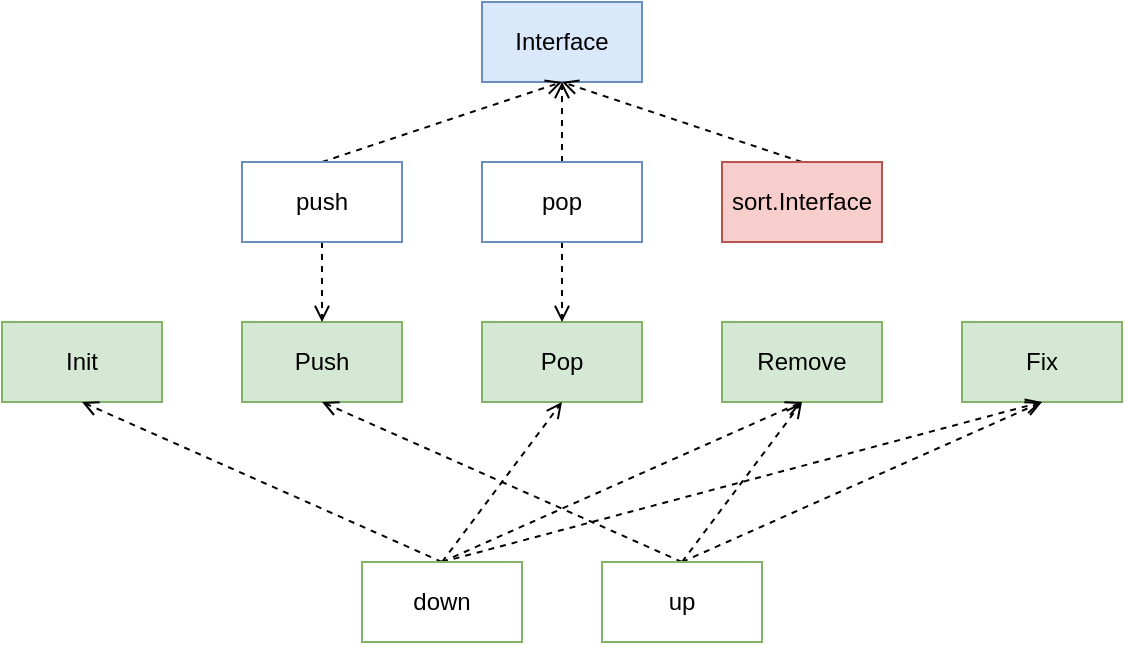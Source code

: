 <mxfile version="20.2.3" type="github" pages="8">
  <diagram id="bvR2yVWTvsSqrx0DSxDH" name="heap">
    <mxGraphModel dx="1350" dy="764" grid="1" gridSize="10" guides="1" tooltips="1" connect="1" arrows="1" fold="1" page="1" pageScale="1" pageWidth="827" pageHeight="1169" math="0" shadow="0">
      <root>
        <mxCell id="0" />
        <mxCell id="1" parent="0" />
        <mxCell id="hBtrJWqsvsgfqbguajvN-1" value="Interface" style="rounded=0;whiteSpace=wrap;html=1;fillColor=#dae8fc;strokeColor=#6c8ebf;" vertex="1" parent="1">
          <mxGeometry x="360" y="80" width="80" height="40" as="geometry" />
        </mxCell>
        <mxCell id="hBtrJWqsvsgfqbguajvN-2" value="Init" style="rounded=0;whiteSpace=wrap;html=1;fillColor=#d5e8d4;strokeColor=#82b366;" vertex="1" parent="1">
          <mxGeometry x="120" y="240" width="80" height="40" as="geometry" />
        </mxCell>
        <mxCell id="hBtrJWqsvsgfqbguajvN-3" value="Push" style="rounded=0;whiteSpace=wrap;html=1;fillColor=#d5e8d4;strokeColor=#82b366;" vertex="1" parent="1">
          <mxGeometry x="240" y="240" width="80" height="40" as="geometry" />
        </mxCell>
        <mxCell id="hBtrJWqsvsgfqbguajvN-4" value="Pop" style="rounded=0;whiteSpace=wrap;html=1;fillColor=#d5e8d4;strokeColor=#82b366;" vertex="1" parent="1">
          <mxGeometry x="360" y="240" width="80" height="40" as="geometry" />
        </mxCell>
        <mxCell id="hBtrJWqsvsgfqbguajvN-5" value="Remove" style="rounded=0;whiteSpace=wrap;html=1;fillColor=#d5e8d4;strokeColor=#82b366;" vertex="1" parent="1">
          <mxGeometry x="480" y="240" width="80" height="40" as="geometry" />
        </mxCell>
        <mxCell id="hBtrJWqsvsgfqbguajvN-6" value="Fix" style="rounded=0;whiteSpace=wrap;html=1;fillColor=#d5e8d4;strokeColor=#82b366;" vertex="1" parent="1">
          <mxGeometry x="600" y="240" width="80" height="40" as="geometry" />
        </mxCell>
        <mxCell id="hBtrJWqsvsgfqbguajvN-7" style="rounded=0;orthogonalLoop=1;jettySize=auto;html=1;entryX=0.5;entryY=1;entryDx=0;entryDy=0;dashed=1;endArrow=open;endFill=0;exitX=0.5;exitY=0;exitDx=0;exitDy=0;" edge="1" parent="1" source="hBtrJWqsvsgfqbguajvN-11" target="hBtrJWqsvsgfqbguajvN-2">
          <mxGeometry relative="1" as="geometry" />
        </mxCell>
        <mxCell id="hBtrJWqsvsgfqbguajvN-8" style="rounded=0;orthogonalLoop=1;jettySize=auto;html=1;dashed=1;endArrow=open;endFill=0;entryX=0.5;entryY=1;entryDx=0;entryDy=0;exitX=0.5;exitY=0;exitDx=0;exitDy=0;" edge="1" parent="1" source="hBtrJWqsvsgfqbguajvN-11" target="hBtrJWqsvsgfqbguajvN-4">
          <mxGeometry relative="1" as="geometry" />
        </mxCell>
        <mxCell id="hBtrJWqsvsgfqbguajvN-9" style="rounded=0;orthogonalLoop=1;jettySize=auto;html=1;dashed=1;endArrow=open;endFill=0;exitX=0.5;exitY=0;exitDx=0;exitDy=0;entryX=0.5;entryY=1;entryDx=0;entryDy=0;" edge="1" parent="1" source="hBtrJWqsvsgfqbguajvN-11" target="hBtrJWqsvsgfqbguajvN-5">
          <mxGeometry relative="1" as="geometry">
            <mxPoint x="520" y="280" as="targetPoint" />
          </mxGeometry>
        </mxCell>
        <mxCell id="hBtrJWqsvsgfqbguajvN-10" style="edgeStyle=none;rounded=0;orthogonalLoop=1;jettySize=auto;html=1;entryX=0.5;entryY=1;entryDx=0;entryDy=0;dashed=1;endArrow=open;endFill=0;exitX=0.5;exitY=0;exitDx=0;exitDy=0;" edge="1" parent="1" source="hBtrJWqsvsgfqbguajvN-11" target="hBtrJWqsvsgfqbguajvN-6">
          <mxGeometry relative="1" as="geometry" />
        </mxCell>
        <mxCell id="hBtrJWqsvsgfqbguajvN-11" value="down" style="rounded=0;whiteSpace=wrap;html=1;fillColor=none;strokeColor=#82b366;" vertex="1" parent="1">
          <mxGeometry x="300" y="360" width="80" height="40" as="geometry" />
        </mxCell>
        <mxCell id="hBtrJWqsvsgfqbguajvN-12" style="edgeStyle=none;rounded=0;orthogonalLoop=1;jettySize=auto;html=1;entryX=0.5;entryY=1;entryDx=0;entryDy=0;dashed=1;endArrow=open;endFill=0;exitX=0.5;exitY=0;exitDx=0;exitDy=0;" edge="1" parent="1" source="hBtrJWqsvsgfqbguajvN-15" target="hBtrJWqsvsgfqbguajvN-3">
          <mxGeometry relative="1" as="geometry" />
        </mxCell>
        <mxCell id="hBtrJWqsvsgfqbguajvN-13" style="edgeStyle=none;rounded=0;orthogonalLoop=1;jettySize=auto;html=1;entryX=0.5;entryY=1;entryDx=0;entryDy=0;dashed=1;endArrow=open;endFill=0;exitX=0.5;exitY=0;exitDx=0;exitDy=0;" edge="1" parent="1" source="hBtrJWqsvsgfqbguajvN-15" target="hBtrJWqsvsgfqbguajvN-5">
          <mxGeometry relative="1" as="geometry" />
        </mxCell>
        <mxCell id="hBtrJWqsvsgfqbguajvN-14" style="edgeStyle=none;rounded=0;orthogonalLoop=1;jettySize=auto;html=1;entryX=0.5;entryY=1;entryDx=0;entryDy=0;dashed=1;endArrow=open;endFill=0;exitX=0.5;exitY=0;exitDx=0;exitDy=0;" edge="1" parent="1" source="hBtrJWqsvsgfqbguajvN-15" target="hBtrJWqsvsgfqbguajvN-6">
          <mxGeometry relative="1" as="geometry" />
        </mxCell>
        <mxCell id="hBtrJWqsvsgfqbguajvN-15" value="up" style="rounded=0;whiteSpace=wrap;html=1;fillColor=none;strokeColor=#82b366;" vertex="1" parent="1">
          <mxGeometry x="420" y="360" width="80" height="40" as="geometry" />
        </mxCell>
        <mxCell id="hBtrJWqsvsgfqbguajvN-16" style="edgeStyle=none;rounded=0;orthogonalLoop=1;jettySize=auto;html=1;exitX=0.5;exitY=1;exitDx=0;exitDy=0;entryX=0.5;entryY=0;entryDx=0;entryDy=0;dashed=1;endArrow=open;endFill=0;" edge="1" parent="1" source="hBtrJWqsvsgfqbguajvN-18" target="hBtrJWqsvsgfqbguajvN-3">
          <mxGeometry relative="1" as="geometry" />
        </mxCell>
        <mxCell id="hBtrJWqsvsgfqbguajvN-17" style="edgeStyle=none;rounded=0;orthogonalLoop=1;jettySize=auto;html=1;exitX=0.5;exitY=0;exitDx=0;exitDy=0;entryX=0.5;entryY=1;entryDx=0;entryDy=0;dashed=1;endArrow=open;endFill=0;" edge="1" parent="1" source="hBtrJWqsvsgfqbguajvN-18" target="hBtrJWqsvsgfqbguajvN-1">
          <mxGeometry relative="1" as="geometry" />
        </mxCell>
        <mxCell id="hBtrJWqsvsgfqbguajvN-18" value="push" style="rounded=0;whiteSpace=wrap;html=1;fillColor=none;strokeColor=#6c8ebf;" vertex="1" parent="1">
          <mxGeometry x="240" y="160" width="80" height="40" as="geometry" />
        </mxCell>
        <mxCell id="hBtrJWqsvsgfqbguajvN-19" style="edgeStyle=none;rounded=0;orthogonalLoop=1;jettySize=auto;html=1;exitX=0.5;exitY=1;exitDx=0;exitDy=0;entryX=0.5;entryY=0;entryDx=0;entryDy=0;dashed=1;endArrow=open;endFill=0;" edge="1" parent="1" source="hBtrJWqsvsgfqbguajvN-21" target="hBtrJWqsvsgfqbguajvN-4">
          <mxGeometry relative="1" as="geometry" />
        </mxCell>
        <mxCell id="hBtrJWqsvsgfqbguajvN-20" style="edgeStyle=none;rounded=0;orthogonalLoop=1;jettySize=auto;html=1;exitX=0.5;exitY=0;exitDx=0;exitDy=0;entryX=0.5;entryY=1;entryDx=0;entryDy=0;dashed=1;endArrow=open;endFill=0;" edge="1" parent="1" source="hBtrJWqsvsgfqbguajvN-21" target="hBtrJWqsvsgfqbguajvN-1">
          <mxGeometry relative="1" as="geometry" />
        </mxCell>
        <mxCell id="hBtrJWqsvsgfqbguajvN-21" value="pop" style="rounded=0;whiteSpace=wrap;html=1;fillColor=none;strokeColor=#6c8ebf;" vertex="1" parent="1">
          <mxGeometry x="360" y="160" width="80" height="40" as="geometry" />
        </mxCell>
        <mxCell id="hBtrJWqsvsgfqbguajvN-22" style="edgeStyle=none;rounded=0;orthogonalLoop=1;jettySize=auto;html=1;exitX=0.5;exitY=0;exitDx=0;exitDy=0;entryX=0.5;entryY=1;entryDx=0;entryDy=0;dashed=1;endArrow=open;endFill=0;" edge="1" parent="1" source="hBtrJWqsvsgfqbguajvN-23" target="hBtrJWqsvsgfqbguajvN-1">
          <mxGeometry relative="1" as="geometry" />
        </mxCell>
        <mxCell id="hBtrJWqsvsgfqbguajvN-23" value="sort.Interface" style="rounded=0;whiteSpace=wrap;html=1;fillColor=#f8cecc;strokeColor=#b85450;" vertex="1" parent="1">
          <mxGeometry x="480" y="160" width="80" height="40" as="geometry" />
        </mxCell>
      </root>
    </mxGraphModel>
  </diagram>
  <diagram id="x_QNIjoPYXJ_Wp9KL8Dw" name="down">
    <mxGraphModel dx="1350" dy="764" grid="1" gridSize="10" guides="1" tooltips="1" connect="1" arrows="1" fold="1" page="1" pageScale="1" pageWidth="827" pageHeight="1169" math="0" shadow="0">
      <root>
        <mxCell id="0" />
        <mxCell id="1" parent="0" />
        <mxCell id="w_a_GNxl6Uwmn0ABlDO--1" style="edgeStyle=none;rounded=0;orthogonalLoop=1;jettySize=auto;html=1;exitX=0.5;exitY=1;exitDx=0;exitDy=0;dashed=1;startArrow=none;startFill=0;endArrow=open;endFill=0;strokeColor=#1A1A1A;" edge="1" parent="1" source="w_a_GNxl6Uwmn0ABlDO--3">
          <mxGeometry relative="1" as="geometry">
            <mxPoint x="110" y="160.0" as="targetPoint" />
          </mxGeometry>
        </mxCell>
        <mxCell id="w_a_GNxl6Uwmn0ABlDO--2" style="edgeStyle=none;rounded=0;orthogonalLoop=1;jettySize=auto;html=1;exitX=0.5;exitY=1;exitDx=0;exitDy=0;entryX=0.5;entryY=0;entryDx=0;entryDy=0;dashed=1;startArrow=none;startFill=0;endArrow=open;endFill=0;strokeColor=#1A1A1A;" edge="1" parent="1" source="w_a_GNxl6Uwmn0ABlDO--3" target="w_a_GNxl6Uwmn0ABlDO--5">
          <mxGeometry relative="1" as="geometry" />
        </mxCell>
        <mxCell id="w_a_GNxl6Uwmn0ABlDO--3" value="4" style="ellipse;whiteSpace=wrap;html=1;aspect=fixed;" vertex="1" parent="1">
          <mxGeometry x="130" y="40" width="40" height="40" as="geometry" />
        </mxCell>
        <mxCell id="w_a_GNxl6Uwmn0ABlDO--4" value="6" style="ellipse;whiteSpace=wrap;html=1;aspect=fixed;fillColor=default;strokeColor=default;" vertex="1" parent="1">
          <mxGeometry x="90" y="160" width="40" height="40" as="geometry" />
        </mxCell>
        <mxCell id="w_a_GNxl6Uwmn0ABlDO--5" value="3" style="ellipse;whiteSpace=wrap;html=1;aspect=fixed;" vertex="1" parent="1">
          <mxGeometry x="170" y="160" width="40" height="40" as="geometry" />
        </mxCell>
        <mxCell id="w_a_GNxl6Uwmn0ABlDO--6" value="4" style="text;html=1;strokeColor=none;fillColor=none;align=center;verticalAlign=middle;whiteSpace=wrap;rounded=0;dashed=1;labelBackgroundColor=none;fontSize=12;fontColor=#1A1A1A;" vertex="1" parent="1">
          <mxGeometry x="100" y="50" width="30" height="20" as="geometry" />
        </mxCell>
        <mxCell id="w_a_GNxl6Uwmn0ABlDO--7" value="9" style="text;html=1;strokeColor=none;fillColor=none;align=center;verticalAlign=middle;whiteSpace=wrap;rounded=0;dashed=1;labelBackgroundColor=none;fontSize=12;fontColor=#1A1A1A;" vertex="1" parent="1">
          <mxGeometry x="95" y="200" width="30" height="20" as="geometry" />
        </mxCell>
        <mxCell id="w_a_GNxl6Uwmn0ABlDO--8" value="10" style="text;html=1;strokeColor=none;fillColor=none;align=center;verticalAlign=middle;whiteSpace=wrap;rounded=0;dashed=1;labelBackgroundColor=none;fontSize=12;fontColor=#1A1A1A;" vertex="1" parent="1">
          <mxGeometry x="175" y="200" width="30" height="20" as="geometry" />
        </mxCell>
        <mxCell id="w_a_GNxl6Uwmn0ABlDO--9" style="edgeStyle=orthogonalEdgeStyle;curved=1;rounded=0;orthogonalLoop=1;jettySize=auto;html=1;entryX=1;entryY=0.5;entryDx=0;entryDy=0;dashed=1;fontSize=12;fontColor=#66B2FF;startArrow=none;startFill=0;endArrow=open;endFill=0;strokeColor=#66B2FF;" edge="1" parent="1" source="w_a_GNxl6Uwmn0ABlDO--10" target="w_a_GNxl6Uwmn0ABlDO--3">
          <mxGeometry relative="1" as="geometry" />
        </mxCell>
        <mxCell id="w_a_GNxl6Uwmn0ABlDO--10" value="i" style="text;html=1;align=center;verticalAlign=middle;whiteSpace=wrap;rounded=0;labelBackgroundColor=none;fontSize=12;" vertex="1" parent="1">
          <mxGeometry x="250" y="50" width="30" height="20" as="geometry" />
        </mxCell>
        <mxCell id="w_a_GNxl6Uwmn0ABlDO--11" style="edgeStyle=orthogonalEdgeStyle;curved=1;rounded=0;orthogonalLoop=1;jettySize=auto;html=1;entryX=0;entryY=0.5;entryDx=0;entryDy=0;dashed=1;fontSize=12;fontColor=#66B2FF;startArrow=none;startFill=0;endArrow=open;endFill=0;strokeColor=#66B2FF;" edge="1" parent="1" source="w_a_GNxl6Uwmn0ABlDO--13" target="w_a_GNxl6Uwmn0ABlDO--4">
          <mxGeometry relative="1" as="geometry" />
        </mxCell>
        <mxCell id="w_a_GNxl6Uwmn0ABlDO--12" style="edgeStyle=orthogonalEdgeStyle;rounded=0;orthogonalLoop=1;jettySize=auto;html=1;exitX=0.5;exitY=1;exitDx=0;exitDy=0;entryX=0.5;entryY=1;entryDx=0;entryDy=0;dashed=1;fontSize=12;fontColor=#66B2FF;startArrow=open;startFill=0;endArrow=open;endFill=0;strokeColor=#1A1A1A;" edge="1" parent="1" source="w_a_GNxl6Uwmn0ABlDO--13" target="w_a_GNxl6Uwmn0ABlDO--15">
          <mxGeometry relative="1" as="geometry">
            <Array as="points">
              <mxPoint x="28" y="280" />
              <mxPoint x="278" y="280" />
              <mxPoint x="278" y="190" />
            </Array>
          </mxGeometry>
        </mxCell>
        <mxCell id="w_a_GNxl6Uwmn0ABlDO--13" value="j1" style="text;html=1;align=center;verticalAlign=middle;whiteSpace=wrap;rounded=0;labelBackgroundColor=none;fontSize=12;" vertex="1" parent="1">
          <mxGeometry x="10" y="170" width="35" height="20" as="geometry" />
        </mxCell>
        <mxCell id="w_a_GNxl6Uwmn0ABlDO--14" style="edgeStyle=orthogonalEdgeStyle;curved=1;rounded=0;orthogonalLoop=1;jettySize=auto;html=1;exitX=0;exitY=0.5;exitDx=0;exitDy=0;entryX=1;entryY=0.5;entryDx=0;entryDy=0;dashed=1;fontSize=12;fontColor=#66B2FF;startArrow=none;startFill=0;endArrow=open;endFill=0;strokeColor=#66B2FF;" edge="1" parent="1" source="w_a_GNxl6Uwmn0ABlDO--15" target="w_a_GNxl6Uwmn0ABlDO--5">
          <mxGeometry relative="1" as="geometry" />
        </mxCell>
        <mxCell id="w_a_GNxl6Uwmn0ABlDO--15" value="j2" style="text;html=1;align=center;verticalAlign=middle;whiteSpace=wrap;rounded=0;labelBackgroundColor=none;fontSize=12;" vertex="1" parent="1">
          <mxGeometry x="250" y="170" width="55" height="20" as="geometry" />
        </mxCell>
        <mxCell id="w_a_GNxl6Uwmn0ABlDO--16" value="6 &amp;gt; 3" style="text;html=1;align=center;verticalAlign=middle;whiteSpace=wrap;rounded=0;labelBackgroundColor=none;fontSize=12;" vertex="1" parent="1">
          <mxGeometry x="130" y="260" width="40" height="20" as="geometry" />
        </mxCell>
        <mxCell id="w_a_GNxl6Uwmn0ABlDO--17" value="j = j2" style="text;html=1;align=center;verticalAlign=middle;whiteSpace=wrap;rounded=0;labelBackgroundColor=none;fontSize=12;" vertex="1" parent="1">
          <mxGeometry x="130" y="280" width="40" height="20" as="geometry" />
        </mxCell>
        <mxCell id="w_a_GNxl6Uwmn0ABlDO--18" style="edgeStyle=none;rounded=0;orthogonalLoop=1;jettySize=auto;html=1;exitX=0.5;exitY=1;exitDx=0;exitDy=0;dashed=1;startArrow=none;startFill=0;endArrow=open;endFill=0;strokeColor=#1A1A1A;" edge="1" parent="1" source="w_a_GNxl6Uwmn0ABlDO--20">
          <mxGeometry relative="1" as="geometry">
            <mxPoint x="369.5" y="160.0" as="targetPoint" />
          </mxGeometry>
        </mxCell>
        <mxCell id="w_a_GNxl6Uwmn0ABlDO--19" style="edgeStyle=none;rounded=0;orthogonalLoop=1;jettySize=auto;html=1;exitX=0.5;exitY=1;exitDx=0;exitDy=0;entryX=0.5;entryY=0;entryDx=0;entryDy=0;dashed=1;startArrow=none;startFill=0;endArrow=open;endFill=0;strokeColor=#1A1A1A;" edge="1" parent="1" source="w_a_GNxl6Uwmn0ABlDO--20" target="w_a_GNxl6Uwmn0ABlDO--22">
          <mxGeometry relative="1" as="geometry" />
        </mxCell>
        <mxCell id="w_a_GNxl6Uwmn0ABlDO--20" value="4" style="ellipse;whiteSpace=wrap;html=1;aspect=fixed;" vertex="1" parent="1">
          <mxGeometry x="389.5" y="40" width="40" height="40" as="geometry" />
        </mxCell>
        <mxCell id="w_a_GNxl6Uwmn0ABlDO--21" value="6" style="ellipse;whiteSpace=wrap;html=1;aspect=fixed;fillColor=default;strokeColor=default;" vertex="1" parent="1">
          <mxGeometry x="349.5" y="160" width="40" height="40" as="geometry" />
        </mxCell>
        <mxCell id="w_a_GNxl6Uwmn0ABlDO--22" value="3" style="ellipse;whiteSpace=wrap;html=1;aspect=fixed;" vertex="1" parent="1">
          <mxGeometry x="429.5" y="160" width="40" height="40" as="geometry" />
        </mxCell>
        <mxCell id="w_a_GNxl6Uwmn0ABlDO--23" value="4" style="text;html=1;strokeColor=none;fillColor=none;align=center;verticalAlign=middle;whiteSpace=wrap;rounded=0;dashed=1;labelBackgroundColor=none;fontSize=12;fontColor=#1A1A1A;" vertex="1" parent="1">
          <mxGeometry x="359.5" y="50" width="30" height="20" as="geometry" />
        </mxCell>
        <mxCell id="w_a_GNxl6Uwmn0ABlDO--24" value="9" style="text;html=1;strokeColor=none;fillColor=none;align=center;verticalAlign=middle;whiteSpace=wrap;rounded=0;dashed=1;labelBackgroundColor=none;fontSize=12;fontColor=#1A1A1A;" vertex="1" parent="1">
          <mxGeometry x="354.5" y="200" width="30" height="20" as="geometry" />
        </mxCell>
        <mxCell id="w_a_GNxl6Uwmn0ABlDO--25" value="10" style="text;html=1;strokeColor=none;fillColor=none;align=center;verticalAlign=middle;whiteSpace=wrap;rounded=0;dashed=1;labelBackgroundColor=none;fontSize=12;fontColor=#1A1A1A;" vertex="1" parent="1">
          <mxGeometry x="434.5" y="200" width="30" height="20" as="geometry" />
        </mxCell>
        <mxCell id="w_a_GNxl6Uwmn0ABlDO--26" style="edgeStyle=orthogonalEdgeStyle;curved=1;rounded=0;orthogonalLoop=1;jettySize=auto;html=1;entryX=1;entryY=0.5;entryDx=0;entryDy=0;dashed=1;fontSize=12;fontColor=#66B2FF;startArrow=none;startFill=0;endArrow=open;endFill=0;strokeColor=#66B2FF;" edge="1" parent="1" source="w_a_GNxl6Uwmn0ABlDO--28" target="w_a_GNxl6Uwmn0ABlDO--20">
          <mxGeometry relative="1" as="geometry" />
        </mxCell>
        <mxCell id="w_a_GNxl6Uwmn0ABlDO--27" style="edgeStyle=orthogonalEdgeStyle;rounded=0;orthogonalLoop=1;jettySize=auto;html=1;exitX=1;exitY=0.5;exitDx=0;exitDy=0;entryX=1;entryY=0.5;entryDx=0;entryDy=0;dashed=1;fontSize=12;fontColor=#66B2FF;startArrow=open;startFill=0;endArrow=open;endFill=0;strokeColor=#1A1A1A;" edge="1" parent="1" source="w_a_GNxl6Uwmn0ABlDO--28" target="w_a_GNxl6Uwmn0ABlDO--30">
          <mxGeometry relative="1" as="geometry" />
        </mxCell>
        <mxCell id="w_a_GNxl6Uwmn0ABlDO--28" value="i" style="text;html=1;align=center;verticalAlign=middle;whiteSpace=wrap;rounded=0;labelBackgroundColor=none;fontSize=12;" vertex="1" parent="1">
          <mxGeometry x="509.5" y="50" width="40" height="20" as="geometry" />
        </mxCell>
        <mxCell id="w_a_GNxl6Uwmn0ABlDO--29" style="edgeStyle=orthogonalEdgeStyle;curved=1;rounded=0;orthogonalLoop=1;jettySize=auto;html=1;exitX=0;exitY=0.5;exitDx=0;exitDy=0;entryX=1;entryY=0.5;entryDx=0;entryDy=0;dashed=1;fontSize=12;fontColor=#66B2FF;startArrow=none;startFill=0;endArrow=open;endFill=0;strokeColor=#66B2FF;" edge="1" parent="1" source="w_a_GNxl6Uwmn0ABlDO--30" target="w_a_GNxl6Uwmn0ABlDO--22">
          <mxGeometry relative="1" as="geometry" />
        </mxCell>
        <mxCell id="w_a_GNxl6Uwmn0ABlDO--30" value="j" style="text;html=1;align=center;verticalAlign=middle;whiteSpace=wrap;rounded=0;labelBackgroundColor=none;fontSize=12;" vertex="1" parent="1">
          <mxGeometry x="509.5" y="170" width="40" height="20" as="geometry" />
        </mxCell>
        <mxCell id="w_a_GNxl6Uwmn0ABlDO--31" value="4 &amp;gt; 3" style="text;html=1;strokeColor=none;fillColor=none;align=center;verticalAlign=middle;whiteSpace=wrap;rounded=0;dashed=1;labelBackgroundColor=none;fontSize=12;fontColor=#1A1A1A;" vertex="1" parent="1">
          <mxGeometry x="529.5" y="110" width="40" height="20" as="geometry" />
        </mxCell>
        <mxCell id="w_a_GNxl6Uwmn0ABlDO--32" value="swap" style="text;html=1;strokeColor=none;fillColor=none;align=center;verticalAlign=middle;whiteSpace=wrap;rounded=0;dashed=1;labelBackgroundColor=none;fontSize=12;fontColor=#1A1A1A;" vertex="1" parent="1">
          <mxGeometry x="569.5" y="110" width="40" height="20" as="geometry" />
        </mxCell>
        <mxCell id="w_a_GNxl6Uwmn0ABlDO--33" style="edgeStyle=none;rounded=0;orthogonalLoop=1;jettySize=auto;html=1;exitX=0.5;exitY=1;exitDx=0;exitDy=0;dashed=1;startArrow=none;startFill=0;endArrow=open;endFill=0;strokeColor=#1A1A1A;" edge="1" parent="1" source="w_a_GNxl6Uwmn0ABlDO--35">
          <mxGeometry relative="1" as="geometry">
            <mxPoint x="649.5" y="160.0" as="targetPoint" />
          </mxGeometry>
        </mxCell>
        <mxCell id="w_a_GNxl6Uwmn0ABlDO--34" style="edgeStyle=none;rounded=0;orthogonalLoop=1;jettySize=auto;html=1;exitX=0.5;exitY=1;exitDx=0;exitDy=0;entryX=0.5;entryY=0;entryDx=0;entryDy=0;dashed=1;startArrow=none;startFill=0;endArrow=open;endFill=0;strokeColor=#1A1A1A;" edge="1" parent="1" source="w_a_GNxl6Uwmn0ABlDO--35" target="w_a_GNxl6Uwmn0ABlDO--37">
          <mxGeometry relative="1" as="geometry" />
        </mxCell>
        <mxCell id="w_a_GNxl6Uwmn0ABlDO--35" value="" style="ellipse;whiteSpace=wrap;html=1;aspect=fixed;" vertex="1" parent="1">
          <mxGeometry x="669.5" y="40" width="40" height="40" as="geometry" />
        </mxCell>
        <mxCell id="w_a_GNxl6Uwmn0ABlDO--36" value="" style="ellipse;whiteSpace=wrap;html=1;aspect=fixed;fillColor=default;strokeColor=default;" vertex="1" parent="1">
          <mxGeometry x="629.5" y="160" width="40" height="40" as="geometry" />
        </mxCell>
        <mxCell id="w_a_GNxl6Uwmn0ABlDO--37" value="" style="ellipse;whiteSpace=wrap;html=1;aspect=fixed;" vertex="1" parent="1">
          <mxGeometry x="709.5" y="160" width="40" height="40" as="geometry" />
        </mxCell>
        <mxCell id="w_a_GNxl6Uwmn0ABlDO--38" value="4" style="text;html=1;strokeColor=none;fillColor=none;align=center;verticalAlign=middle;whiteSpace=wrap;rounded=0;dashed=1;labelBackgroundColor=none;fontSize=12;fontColor=#1A1A1A;" vertex="1" parent="1">
          <mxGeometry x="639.5" y="50" width="30" height="20" as="geometry" />
        </mxCell>
        <mxCell id="w_a_GNxl6Uwmn0ABlDO--39" value="9" style="text;html=1;strokeColor=none;fillColor=none;align=center;verticalAlign=middle;whiteSpace=wrap;rounded=0;dashed=1;labelBackgroundColor=none;fontSize=12;fontColor=#1A1A1A;" vertex="1" parent="1">
          <mxGeometry x="634.5" y="200" width="30" height="20" as="geometry" />
        </mxCell>
        <mxCell id="w_a_GNxl6Uwmn0ABlDO--40" value="10" style="text;html=1;strokeColor=none;fillColor=none;align=center;verticalAlign=middle;whiteSpace=wrap;rounded=0;dashed=1;labelBackgroundColor=none;fontSize=12;fontColor=#1A1A1A;" vertex="1" parent="1">
          <mxGeometry x="714.5" y="200" width="30" height="20" as="geometry" />
        </mxCell>
        <mxCell id="w_a_GNxl6Uwmn0ABlDO--41" value="3" style="text;html=1;strokeColor=none;fillColor=none;align=center;verticalAlign=middle;whiteSpace=wrap;rounded=0;dashed=1;labelBackgroundColor=none;fontSize=12;fontColor=#1A1A1A;" vertex="1" parent="1">
          <mxGeometry x="674.5" y="45" width="30" height="30" as="geometry" />
        </mxCell>
        <mxCell id="w_a_GNxl6Uwmn0ABlDO--42" value="6" style="text;html=1;strokeColor=none;fillColor=none;align=center;verticalAlign=middle;whiteSpace=wrap;rounded=0;dashed=1;labelBackgroundColor=none;fontSize=12;fontColor=#1A1A1A;" vertex="1" parent="1">
          <mxGeometry x="634.5" y="165" width="30" height="30" as="geometry" />
        </mxCell>
        <mxCell id="w_a_GNxl6Uwmn0ABlDO--43" value="4" style="text;html=1;strokeColor=none;fillColor=none;align=center;verticalAlign=middle;whiteSpace=wrap;rounded=0;dashed=1;labelBackgroundColor=none;fontSize=12;fontColor=#1A1A1A;" vertex="1" parent="1">
          <mxGeometry x="714.5" y="165" width="30" height="30" as="geometry" />
        </mxCell>
        <mxCell id="w_a_GNxl6Uwmn0ABlDO--44" style="edgeStyle=orthogonalEdgeStyle;curved=1;rounded=0;orthogonalLoop=1;jettySize=auto;html=1;exitX=0;exitY=0.5;exitDx=0;exitDy=0;entryX=1;entryY=0.5;entryDx=0;entryDy=0;dashed=1;fontSize=12;fontColor=#66B2FF;startArrow=none;startFill=0;endArrow=open;endFill=0;strokeColor=#66B2FF;" edge="1" parent="1" source="w_a_GNxl6Uwmn0ABlDO--45" target="w_a_GNxl6Uwmn0ABlDO--37">
          <mxGeometry relative="1" as="geometry" />
        </mxCell>
        <mxCell id="w_a_GNxl6Uwmn0ABlDO--45" value="i" style="text;html=1;align=center;verticalAlign=middle;whiteSpace=wrap;rounded=0;labelBackgroundColor=none;fontSize=12;" vertex="1" parent="1">
          <mxGeometry x="786.5" y="170" width="30" height="20" as="geometry" />
        </mxCell>
        <mxCell id="w_a_GNxl6Uwmn0ABlDO--46" style="edgeStyle=orthogonalEdgeStyle;curved=1;rounded=0;orthogonalLoop=1;jettySize=auto;html=1;exitX=1;exitY=0.5;exitDx=0;exitDy=0;entryX=0;entryY=0.5;entryDx=0;entryDy=0;dashed=1;startArrow=none;startFill=0;endArrow=open;endFill=0;strokeColor=#66B2FF;" edge="1" parent="1" source="w_a_GNxl6Uwmn0ABlDO--47" target="w_a_GNxl6Uwmn0ABlDO--48">
          <mxGeometry relative="1" as="geometry" />
        </mxCell>
        <mxCell id="w_a_GNxl6Uwmn0ABlDO--47" value="2 * i + 1 &amp;gt; n" style="text;html=1;strokeColor=none;fillColor=none;align=center;verticalAlign=middle;whiteSpace=wrap;rounded=0;dashed=1;labelBackgroundColor=none;fontSize=12;fontColor=#1A1A1A;" vertex="1" parent="1">
          <mxGeometry x="610" y="250" width="70" height="20" as="geometry" />
        </mxCell>
        <mxCell id="w_a_GNxl6Uwmn0ABlDO--48" value="break" style="text;html=1;strokeColor=#b85450;fillColor=#f8cecc;align=center;verticalAlign=middle;whiteSpace=wrap;rounded=0;labelBackgroundColor=none;fontSize=12;" vertex="1" parent="1">
          <mxGeometry x="719.5" y="250" width="40.5" height="20" as="geometry" />
        </mxCell>
      </root>
    </mxGraphModel>
  </diagram>
  <diagram id="PxQiEteKlAs_LEH8G5Vk" name="up">
    <mxGraphModel dx="1350" dy="764" grid="1" gridSize="10" guides="1" tooltips="1" connect="1" arrows="1" fold="1" page="1" pageScale="1" pageWidth="827" pageHeight="1169" math="0" shadow="0">
      <root>
        <mxCell id="0" />
        <mxCell id="1" parent="0" />
        <mxCell id="Vj-U8vJRpZduBcO-_pfV-1" style="rounded=0;orthogonalLoop=1;jettySize=auto;html=1;exitX=0.5;exitY=1;exitDx=0;exitDy=0;dashed=1;startArrow=none;startFill=0;endArrow=open;endFill=0;strokeColor=#1A1A1A;entryX=0.5;entryY=0;entryDx=0;entryDy=0;" edge="1" parent="1" source="Vj-U8vJRpZduBcO-_pfV-2" target="Vj-U8vJRpZduBcO-_pfV-4">
          <mxGeometry relative="1" as="geometry" />
        </mxCell>
        <mxCell id="Vj-U8vJRpZduBcO-_pfV-2" value="5" style="ellipse;whiteSpace=wrap;html=1;aspect=fixed;" vertex="1" parent="1">
          <mxGeometry x="280.86" y="40" width="40" height="40" as="geometry" />
        </mxCell>
        <mxCell id="Vj-U8vJRpZduBcO-_pfV-3" value="5" style="text;html=1;strokeColor=none;fillColor=none;align=center;verticalAlign=middle;whiteSpace=wrap;rounded=0;" vertex="1" parent="1">
          <mxGeometry x="320.86" y="50" width="20" height="20" as="geometry" />
        </mxCell>
        <mxCell id="Vj-U8vJRpZduBcO-_pfV-4" value="4" style="ellipse;whiteSpace=wrap;html=1;aspect=fixed;fillColor=default;strokeColor=default;" vertex="1" parent="1">
          <mxGeometry x="240.86" y="160" width="40" height="40" as="geometry" />
        </mxCell>
        <mxCell id="Vj-U8vJRpZduBcO-_pfV-5" value="11" style="text;html=1;strokeColor=none;fillColor=none;align=center;verticalAlign=middle;whiteSpace=wrap;rounded=0;" vertex="1" parent="1">
          <mxGeometry x="280.86" y="170" width="20" height="20" as="geometry" />
        </mxCell>
        <mxCell id="Vj-U8vJRpZduBcO-_pfV-6" style="edgeStyle=none;rounded=0;orthogonalLoop=1;jettySize=auto;html=1;exitX=0;exitY=0.5;exitDx=0;exitDy=0;entryX=1;entryY=0.5;entryDx=0;entryDy=0;dashed=1;startArrow=none;startFill=0;endArrow=open;endFill=0;strokeColor=#66B2FF;" edge="1" parent="1" source="Vj-U8vJRpZduBcO-_pfV-7" target="Vj-U8vJRpZduBcO-_pfV-5">
          <mxGeometry relative="1" as="geometry" />
        </mxCell>
        <mxCell id="Vj-U8vJRpZduBcO-_pfV-7" value="j" style="text;html=1;strokeColor=none;fillColor=none;align=center;verticalAlign=middle;whiteSpace=wrap;rounded=0;" vertex="1" parent="1">
          <mxGeometry x="360.86" y="170" width="20" height="20" as="geometry" />
        </mxCell>
        <mxCell id="Vj-U8vJRpZduBcO-_pfV-8" style="edgeStyle=none;rounded=0;orthogonalLoop=1;jettySize=auto;html=1;exitX=0;exitY=0.5;exitDx=0;exitDy=0;entryX=1;entryY=0.5;entryDx=0;entryDy=0;dashed=1;startArrow=none;startFill=0;endArrow=open;endFill=0;strokeColor=#66B2FF;" edge="1" parent="1" source="Vj-U8vJRpZduBcO-_pfV-10" target="Vj-U8vJRpZduBcO-_pfV-3">
          <mxGeometry relative="1" as="geometry" />
        </mxCell>
        <mxCell id="Vj-U8vJRpZduBcO-_pfV-9" style="edgeStyle=orthogonalEdgeStyle;rounded=0;orthogonalLoop=1;jettySize=auto;html=1;exitX=1;exitY=0.5;exitDx=0;exitDy=0;entryX=1;entryY=0.5;entryDx=0;entryDy=0;dashed=1;startArrow=open;startFill=0;endArrow=open;endFill=0;strokeColor=#1A1A1A;" edge="1" parent="1" source="Vj-U8vJRpZduBcO-_pfV-10" target="Vj-U8vJRpZduBcO-_pfV-7">
          <mxGeometry relative="1" as="geometry" />
        </mxCell>
        <mxCell id="Vj-U8vJRpZduBcO-_pfV-10" value="i" style="text;html=1;strokeColor=none;fillColor=none;align=center;verticalAlign=middle;whiteSpace=wrap;rounded=0;" vertex="1" parent="1">
          <mxGeometry x="360.86" y="50" width="20" height="20" as="geometry" />
        </mxCell>
        <mxCell id="Vj-U8vJRpZduBcO-_pfV-11" value="4 &amp;lt; 5" style="text;html=1;strokeColor=none;fillColor=none;align=center;verticalAlign=middle;whiteSpace=wrap;rounded=0;" vertex="1" parent="1">
          <mxGeometry x="360.86" y="110" width="35" height="20" as="geometry" />
        </mxCell>
        <mxCell id="Vj-U8vJRpZduBcO-_pfV-12" value="swap" style="text;html=1;strokeColor=none;fillColor=none;align=center;verticalAlign=middle;whiteSpace=wrap;rounded=0;" vertex="1" parent="1">
          <mxGeometry x="405.86" y="110" width="35" height="20" as="geometry" />
        </mxCell>
        <mxCell id="Vj-U8vJRpZduBcO-_pfV-13" style="rounded=0;orthogonalLoop=1;jettySize=auto;html=1;exitX=0.5;exitY=1;exitDx=0;exitDy=0;dashed=1;startArrow=none;startFill=0;endArrow=open;endFill=0;strokeColor=#1A1A1A;entryX=0.5;entryY=0;entryDx=0;entryDy=0;" edge="1" parent="1" source="Vj-U8vJRpZduBcO-_pfV-14" target="Vj-U8vJRpZduBcO-_pfV-16">
          <mxGeometry relative="1" as="geometry" />
        </mxCell>
        <mxCell id="Vj-U8vJRpZduBcO-_pfV-14" value="4" style="ellipse;whiteSpace=wrap;html=1;aspect=fixed;" vertex="1" parent="1">
          <mxGeometry x="520.86" y="40" width="40" height="40" as="geometry" />
        </mxCell>
        <mxCell id="Vj-U8vJRpZduBcO-_pfV-15" value="5" style="text;html=1;strokeColor=none;fillColor=none;align=center;verticalAlign=middle;whiteSpace=wrap;rounded=0;" vertex="1" parent="1">
          <mxGeometry x="560.86" y="50" width="20" height="20" as="geometry" />
        </mxCell>
        <mxCell id="Vj-U8vJRpZduBcO-_pfV-16" value="5" style="ellipse;whiteSpace=wrap;html=1;aspect=fixed;fillColor=default;strokeColor=default;" vertex="1" parent="1">
          <mxGeometry x="480.86" y="160" width="40" height="40" as="geometry" />
        </mxCell>
        <mxCell id="Vj-U8vJRpZduBcO-_pfV-17" value="11" style="text;html=1;strokeColor=none;fillColor=none;align=center;verticalAlign=middle;whiteSpace=wrap;rounded=0;" vertex="1" parent="1">
          <mxGeometry x="520.86" y="170" width="20" height="20" as="geometry" />
        </mxCell>
        <mxCell id="Vj-U8vJRpZduBcO-_pfV-18" style="edgeStyle=none;rounded=0;orthogonalLoop=1;jettySize=auto;html=1;exitX=0;exitY=0.5;exitDx=0;exitDy=0;entryX=1;entryY=0.5;entryDx=0;entryDy=0;dashed=1;startArrow=none;startFill=0;endArrow=open;endFill=0;strokeColor=#66B2FF;" edge="1" parent="1" source="Vj-U8vJRpZduBcO-_pfV-19">
          <mxGeometry relative="1" as="geometry">
            <mxPoint x="580.86" y="60" as="targetPoint" />
          </mxGeometry>
        </mxCell>
        <mxCell id="Vj-U8vJRpZduBcO-_pfV-19" value="j" style="text;html=1;strokeColor=none;fillColor=none;align=center;verticalAlign=middle;whiteSpace=wrap;rounded=0;" vertex="1" parent="1">
          <mxGeometry x="600.86" y="50" width="20" height="20" as="geometry" />
        </mxCell>
      </root>
    </mxGraphModel>
  </diagram>
  <diagram id="AGwvnDwRDPHdJ7Os9kv5" name="Init">
    <mxGraphModel dx="1350" dy="764" grid="1" gridSize="10" guides="1" tooltips="1" connect="1" arrows="1" fold="1" page="1" pageScale="1" pageWidth="827" pageHeight="1169" math="0" shadow="0">
      <root>
        <mxCell id="0" />
        <mxCell id="1" parent="0" />
        <mxCell id="475mnNqVJ4nLoMuvFyL2-1" value="" style="rounded=0;whiteSpace=wrap;html=1;strokeColor=#6c8ebf;fillColor=none;" vertex="1" parent="1">
          <mxGeometry x="121.25" y="980" width="600" height="480" as="geometry" />
        </mxCell>
        <mxCell id="475mnNqVJ4nLoMuvFyL2-2" value="" style="rounded=0;whiteSpace=wrap;html=1;strokeColor=#6c8ebf;fillColor=none;" vertex="1" parent="1">
          <mxGeometry x="280" y="720" width="160" height="200" as="geometry" />
        </mxCell>
        <mxCell id="475mnNqVJ4nLoMuvFyL2-3" style="edgeStyle=none;rounded=0;orthogonalLoop=1;jettySize=auto;html=1;entryX=0.5;entryY=0;entryDx=0;entryDy=0;dashed=1;startArrow=none;startFill=0;endArrow=open;endFill=0;strokeColor=#1A1A1A;" edge="1" parent="1" source="475mnNqVJ4nLoMuvFyL2-5" target="475mnNqVJ4nLoMuvFyL2-14">
          <mxGeometry relative="1" as="geometry" />
        </mxCell>
        <mxCell id="475mnNqVJ4nLoMuvFyL2-4" style="edgeStyle=none;rounded=0;orthogonalLoop=1;jettySize=auto;html=1;dashed=1;startArrow=none;startFill=0;endArrow=open;endFill=0;strokeColor=#1A1A1A;entryX=0.5;entryY=0;entryDx=0;entryDy=0;" edge="1" parent="1" source="475mnNqVJ4nLoMuvFyL2-5" target="475mnNqVJ4nLoMuvFyL2-18">
          <mxGeometry relative="1" as="geometry" />
        </mxCell>
        <mxCell id="475mnNqVJ4nLoMuvFyL2-5" value="7" style="ellipse;whiteSpace=wrap;html=1;aspect=fixed;strokeColor=#1A1A1A;" vertex="1" parent="1">
          <mxGeometry x="260" y="620" width="40" height="40" as="geometry" />
        </mxCell>
        <mxCell id="475mnNqVJ4nLoMuvFyL2-6" style="edgeStyle=none;rounded=0;orthogonalLoop=1;jettySize=auto;html=1;dashed=1;startArrow=none;startFill=0;endArrow=open;endFill=0;strokeColor=#1A1A1A;entryX=0.5;entryY=0;entryDx=0;entryDy=0;" edge="1" parent="1" source="475mnNqVJ4nLoMuvFyL2-8" target="475mnNqVJ4nLoMuvFyL2-15">
          <mxGeometry relative="1" as="geometry">
            <mxPoint x="440" y="740" as="targetPoint" />
          </mxGeometry>
        </mxCell>
        <mxCell id="475mnNqVJ4nLoMuvFyL2-7" style="edgeStyle=none;rounded=0;orthogonalLoop=1;jettySize=auto;html=1;dashed=1;startArrow=none;startFill=0;endArrow=open;endFill=0;strokeColor=#1A1A1A;entryX=0.5;entryY=0;entryDx=0;entryDy=0;" edge="1" parent="1" source="475mnNqVJ4nLoMuvFyL2-8" target="475mnNqVJ4nLoMuvFyL2-19">
          <mxGeometry relative="1" as="geometry" />
        </mxCell>
        <mxCell id="475mnNqVJ4nLoMuvFyL2-8" value="5" style="ellipse;whiteSpace=wrap;html=1;aspect=fixed;" vertex="1" parent="1">
          <mxGeometry x="540" y="620" width="40" height="40" as="geometry" />
        </mxCell>
        <mxCell id="475mnNqVJ4nLoMuvFyL2-9" style="rounded=0;orthogonalLoop=1;jettySize=auto;html=1;entryX=0.5;entryY=0;entryDx=0;entryDy=0;dashed=1;startArrow=none;startFill=0;endArrow=open;endFill=0;strokeColor=#1A1A1A;" edge="1" parent="1" source="475mnNqVJ4nLoMuvFyL2-11" target="475mnNqVJ4nLoMuvFyL2-5">
          <mxGeometry relative="1" as="geometry" />
        </mxCell>
        <mxCell id="475mnNqVJ4nLoMuvFyL2-10" style="edgeStyle=none;rounded=0;orthogonalLoop=1;jettySize=auto;html=1;entryX=0.5;entryY=0;entryDx=0;entryDy=0;dashed=1;startArrow=none;startFill=0;endArrow=open;endFill=0;strokeColor=#1A1A1A;" edge="1" parent="1" source="475mnNqVJ4nLoMuvFyL2-11" target="475mnNqVJ4nLoMuvFyL2-8">
          <mxGeometry relative="1" as="geometry" />
        </mxCell>
        <mxCell id="475mnNqVJ4nLoMuvFyL2-11" value="8" style="ellipse;whiteSpace=wrap;html=1;aspect=fixed;" vertex="1" parent="1">
          <mxGeometry x="400" y="500" width="40" height="40" as="geometry" />
        </mxCell>
        <mxCell id="475mnNqVJ4nLoMuvFyL2-12" style="rounded=0;orthogonalLoop=1;jettySize=auto;html=1;entryX=0.5;entryY=0;entryDx=0;entryDy=0;dashed=1;startArrow=none;startFill=0;endArrow=open;endFill=0;strokeColor=#1A1A1A;" edge="1" parent="1" source="475mnNqVJ4nLoMuvFyL2-14" target="475mnNqVJ4nLoMuvFyL2-20">
          <mxGeometry relative="1" as="geometry" />
        </mxCell>
        <mxCell id="475mnNqVJ4nLoMuvFyL2-13" style="edgeStyle=none;rounded=0;orthogonalLoop=1;jettySize=auto;html=1;dashed=1;startArrow=none;startFill=0;endArrow=open;endFill=0;strokeColor=#1A1A1A;entryX=0.5;entryY=0;entryDx=0;entryDy=0;" edge="1" parent="1" source="475mnNqVJ4nLoMuvFyL2-14" target="475mnNqVJ4nLoMuvFyL2-21">
          <mxGeometry relative="1" as="geometry">
            <mxPoint x="280" y="860" as="targetPoint" />
          </mxGeometry>
        </mxCell>
        <mxCell id="475mnNqVJ4nLoMuvFyL2-14" value="12" style="ellipse;whiteSpace=wrap;html=1;aspect=fixed;fillColor=default;strokeColor=default;" vertex="1" parent="1">
          <mxGeometry x="180" y="740" width="40" height="40" as="geometry" />
        </mxCell>
        <mxCell id="475mnNqVJ4nLoMuvFyL2-15" value="2" style="ellipse;whiteSpace=wrap;html=1;aspect=fixed;" vertex="1" parent="1">
          <mxGeometry x="460" y="740" width="40" height="40" as="geometry" />
        </mxCell>
        <mxCell id="475mnNqVJ4nLoMuvFyL2-16" style="edgeStyle=none;rounded=0;orthogonalLoop=1;jettySize=auto;html=1;exitX=0.5;exitY=1;exitDx=0;exitDy=0;dashed=1;startArrow=none;startFill=0;endArrow=open;endFill=0;strokeColor=#1A1A1A;" edge="1" parent="1" source="475mnNqVJ4nLoMuvFyL2-18">
          <mxGeometry relative="1" as="geometry">
            <mxPoint x="320" y="860" as="targetPoint" />
          </mxGeometry>
        </mxCell>
        <mxCell id="475mnNqVJ4nLoMuvFyL2-17" style="edgeStyle=none;rounded=0;orthogonalLoop=1;jettySize=auto;html=1;exitX=0.5;exitY=1;exitDx=0;exitDy=0;entryX=0.5;entryY=0;entryDx=0;entryDy=0;dashed=1;startArrow=none;startFill=0;endArrow=open;endFill=0;strokeColor=#1A1A1A;" edge="1" parent="1" source="475mnNqVJ4nLoMuvFyL2-18" target="475mnNqVJ4nLoMuvFyL2-24">
          <mxGeometry relative="1" as="geometry" />
        </mxCell>
        <mxCell id="475mnNqVJ4nLoMuvFyL2-18" value="4" style="ellipse;whiteSpace=wrap;html=1;aspect=fixed;" vertex="1" parent="1">
          <mxGeometry x="340" y="740" width="40" height="40" as="geometry" />
        </mxCell>
        <mxCell id="475mnNqVJ4nLoMuvFyL2-19" value="11" style="ellipse;whiteSpace=wrap;html=1;aspect=fixed;" vertex="1" parent="1">
          <mxGeometry x="620" y="740" width="40" height="40" as="geometry" />
        </mxCell>
        <mxCell id="475mnNqVJ4nLoMuvFyL2-20" value="10" style="ellipse;whiteSpace=wrap;html=1;aspect=fixed;fillColor=default;strokeColor=default;" vertex="1" parent="1">
          <mxGeometry x="140" y="860" width="40" height="40" as="geometry" />
        </mxCell>
        <mxCell id="475mnNqVJ4nLoMuvFyL2-21" value="1" style="ellipse;whiteSpace=wrap;html=1;aspect=fixed;" vertex="1" parent="1">
          <mxGeometry x="220" y="860" width="40" height="40" as="geometry" />
        </mxCell>
        <mxCell id="475mnNqVJ4nLoMuvFyL2-22" value="6" style="ellipse;whiteSpace=wrap;html=1;aspect=fixed;fillColor=default;strokeColor=default;" vertex="1" parent="1">
          <mxGeometry x="300" y="860" width="40" height="40" as="geometry" />
        </mxCell>
        <mxCell id="475mnNqVJ4nLoMuvFyL2-23" style="edgeStyle=orthogonalEdgeStyle;curved=1;rounded=0;orthogonalLoop=1;jettySize=auto;html=1;exitX=1;exitY=0;exitDx=0;exitDy=0;entryX=1;entryY=1;entryDx=0;entryDy=0;dashed=1;startArrow=open;startFill=0;endArrow=open;endFill=0;strokeColor=#66B2FF;" edge="1" parent="1" source="475mnNqVJ4nLoMuvFyL2-24" target="475mnNqVJ4nLoMuvFyL2-18">
          <mxGeometry relative="1" as="geometry">
            <Array as="points">
              <mxPoint x="414" y="820" />
              <mxPoint x="390" y="820" />
              <mxPoint x="390" y="774" />
            </Array>
          </mxGeometry>
        </mxCell>
        <mxCell id="475mnNqVJ4nLoMuvFyL2-24" value="3" style="ellipse;whiteSpace=wrap;html=1;aspect=fixed;" vertex="1" parent="1">
          <mxGeometry x="380" y="860" width="40" height="40" as="geometry" />
        </mxCell>
        <mxCell id="475mnNqVJ4nLoMuvFyL2-25" value="0" style="text;html=1;strokeColor=none;fillColor=none;align=center;verticalAlign=middle;whiteSpace=wrap;rounded=0;" vertex="1" parent="1">
          <mxGeometry x="410" y="480" width="20" height="20" as="geometry" />
        </mxCell>
        <mxCell id="475mnNqVJ4nLoMuvFyL2-26" value="1" style="text;html=1;strokeColor=none;fillColor=none;align=center;verticalAlign=middle;whiteSpace=wrap;rounded=0;" vertex="1" parent="1">
          <mxGeometry x="240" y="630" width="20" height="20" as="geometry" />
        </mxCell>
        <mxCell id="475mnNqVJ4nLoMuvFyL2-27" value="3" style="text;html=1;strokeColor=none;fillColor=none;align=center;verticalAlign=middle;whiteSpace=wrap;rounded=0;" vertex="1" parent="1">
          <mxGeometry x="160" y="750" width="20" height="20" as="geometry" />
        </mxCell>
        <mxCell id="475mnNqVJ4nLoMuvFyL2-28" value="4" style="text;html=1;strokeColor=none;fillColor=none;align=center;verticalAlign=middle;whiteSpace=wrap;rounded=0;" vertex="1" parent="1">
          <mxGeometry x="320" y="750" width="20" height="20" as="geometry" />
        </mxCell>
        <mxCell id="475mnNqVJ4nLoMuvFyL2-29" value="7" style="text;html=1;strokeColor=none;fillColor=none;align=center;verticalAlign=middle;whiteSpace=wrap;rounded=0;" vertex="1" parent="1">
          <mxGeometry x="120" y="870" width="20" height="20" as="geometry" />
        </mxCell>
        <mxCell id="475mnNqVJ4nLoMuvFyL2-30" value="8" style="text;html=1;strokeColor=none;fillColor=none;align=center;verticalAlign=middle;whiteSpace=wrap;rounded=0;" vertex="1" parent="1">
          <mxGeometry x="200" y="870" width="20" height="20" as="geometry" />
        </mxCell>
        <mxCell id="475mnNqVJ4nLoMuvFyL2-31" value="9" style="text;html=1;strokeColor=none;fillColor=none;align=center;verticalAlign=middle;whiteSpace=wrap;rounded=0;" vertex="1" parent="1">
          <mxGeometry x="280" y="870" width="20" height="20" as="geometry" />
        </mxCell>
        <mxCell id="475mnNqVJ4nLoMuvFyL2-32" value="10" style="text;html=1;strokeColor=none;fillColor=none;align=center;verticalAlign=middle;whiteSpace=wrap;rounded=0;" vertex="1" parent="1">
          <mxGeometry x="360" y="870" width="20" height="20" as="geometry" />
        </mxCell>
        <mxCell id="475mnNqVJ4nLoMuvFyL2-33" value="5" style="text;html=1;strokeColor=none;fillColor=none;align=center;verticalAlign=middle;whiteSpace=wrap;rounded=0;" vertex="1" parent="1">
          <mxGeometry x="500" y="750" width="20" height="20" as="geometry" />
        </mxCell>
        <mxCell id="475mnNqVJ4nLoMuvFyL2-34" value="6" style="text;html=1;strokeColor=none;fillColor=none;align=center;verticalAlign=middle;whiteSpace=wrap;rounded=0;" vertex="1" parent="1">
          <mxGeometry x="660" y="750" width="20" height="20" as="geometry" />
        </mxCell>
        <mxCell id="475mnNqVJ4nLoMuvFyL2-35" value="2" style="text;html=1;strokeColor=none;fillColor=none;align=center;verticalAlign=middle;whiteSpace=wrap;rounded=0;" vertex="1" parent="1">
          <mxGeometry x="580" y="630" width="20" height="20" as="geometry" />
        </mxCell>
        <mxCell id="475mnNqVJ4nLoMuvFyL2-36" style="edgeStyle=orthogonalEdgeStyle;curved=1;rounded=0;orthogonalLoop=1;jettySize=auto;html=1;exitX=0;exitY=0.5;exitDx=0;exitDy=0;entryX=1;entryY=0;entryDx=0;entryDy=0;dashed=1;startArrow=none;startFill=0;endArrow=open;endFill=0;strokeColor=#66B2FF;" edge="1" parent="1" source="475mnNqVJ4nLoMuvFyL2-37" target="475mnNqVJ4nLoMuvFyL2-18">
          <mxGeometry relative="1" as="geometry" />
        </mxCell>
        <mxCell id="475mnNqVJ4nLoMuvFyL2-37" value="n / 2 - 1" style="text;html=1;strokeColor=none;fillColor=none;align=center;verticalAlign=middle;whiteSpace=wrap;rounded=0;" vertex="1" parent="1">
          <mxGeometry x="421.25" y="680" width="50" height="20" as="geometry" />
        </mxCell>
        <mxCell id="475mnNqVJ4nLoMuvFyL2-38" value="down" style="text;html=1;strokeColor=none;fillColor=none;align=center;verticalAlign=middle;whiteSpace=wrap;rounded=0;" vertex="1" parent="1">
          <mxGeometry x="280" y="720" width="40" height="20" as="geometry" />
        </mxCell>
        <mxCell id="475mnNqVJ4nLoMuvFyL2-39" style="edgeStyle=none;rounded=0;orthogonalLoop=1;jettySize=auto;html=1;entryX=0.5;entryY=0;entryDx=0;entryDy=0;dashed=1;startArrow=none;startFill=0;endArrow=open;endFill=0;strokeColor=#1A1A1A;" edge="1" parent="1" source="475mnNqVJ4nLoMuvFyL2-41" target="475mnNqVJ4nLoMuvFyL2-50">
          <mxGeometry relative="1" as="geometry" />
        </mxCell>
        <mxCell id="475mnNqVJ4nLoMuvFyL2-40" style="edgeStyle=none;rounded=0;orthogonalLoop=1;jettySize=auto;html=1;dashed=1;startArrow=none;startFill=0;endArrow=open;endFill=0;strokeColor=#1A1A1A;entryX=0.5;entryY=0;entryDx=0;entryDy=0;" edge="1" parent="1" source="475mnNqVJ4nLoMuvFyL2-41" target="475mnNqVJ4nLoMuvFyL2-54">
          <mxGeometry relative="1" as="geometry" />
        </mxCell>
        <mxCell id="475mnNqVJ4nLoMuvFyL2-41" value="7" style="ellipse;whiteSpace=wrap;html=1;aspect=fixed;strokeColor=#1A1A1A;" vertex="1" parent="1">
          <mxGeometry x="260" y="160" width="40" height="40" as="geometry" />
        </mxCell>
        <mxCell id="475mnNqVJ4nLoMuvFyL2-42" style="edgeStyle=none;rounded=0;orthogonalLoop=1;jettySize=auto;html=1;dashed=1;startArrow=none;startFill=0;endArrow=open;endFill=0;strokeColor=#1A1A1A;entryX=0.5;entryY=0;entryDx=0;entryDy=0;" edge="1" parent="1" source="475mnNqVJ4nLoMuvFyL2-44" target="475mnNqVJ4nLoMuvFyL2-51">
          <mxGeometry relative="1" as="geometry">
            <mxPoint x="440" y="280" as="targetPoint" />
          </mxGeometry>
        </mxCell>
        <mxCell id="475mnNqVJ4nLoMuvFyL2-43" style="edgeStyle=none;rounded=0;orthogonalLoop=1;jettySize=auto;html=1;dashed=1;startArrow=none;startFill=0;endArrow=open;endFill=0;strokeColor=#1A1A1A;entryX=0.5;entryY=0;entryDx=0;entryDy=0;" edge="1" parent="1" source="475mnNqVJ4nLoMuvFyL2-44" target="475mnNqVJ4nLoMuvFyL2-55">
          <mxGeometry relative="1" as="geometry" />
        </mxCell>
        <mxCell id="475mnNqVJ4nLoMuvFyL2-44" value="5" style="ellipse;whiteSpace=wrap;html=1;aspect=fixed;" vertex="1" parent="1">
          <mxGeometry x="540" y="160" width="40" height="40" as="geometry" />
        </mxCell>
        <mxCell id="475mnNqVJ4nLoMuvFyL2-45" style="rounded=0;orthogonalLoop=1;jettySize=auto;html=1;entryX=0.5;entryY=0;entryDx=0;entryDy=0;dashed=1;startArrow=none;startFill=0;endArrow=open;endFill=0;strokeColor=#1A1A1A;" edge="1" parent="1" source="475mnNqVJ4nLoMuvFyL2-47" target="475mnNqVJ4nLoMuvFyL2-41">
          <mxGeometry relative="1" as="geometry" />
        </mxCell>
        <mxCell id="475mnNqVJ4nLoMuvFyL2-46" style="edgeStyle=none;rounded=0;orthogonalLoop=1;jettySize=auto;html=1;entryX=0.5;entryY=0;entryDx=0;entryDy=0;dashed=1;startArrow=none;startFill=0;endArrow=open;endFill=0;strokeColor=#1A1A1A;" edge="1" parent="1" source="475mnNqVJ4nLoMuvFyL2-47" target="475mnNqVJ4nLoMuvFyL2-44">
          <mxGeometry relative="1" as="geometry" />
        </mxCell>
        <mxCell id="475mnNqVJ4nLoMuvFyL2-47" value="8" style="ellipse;whiteSpace=wrap;html=1;aspect=fixed;" vertex="1" parent="1">
          <mxGeometry x="400" y="40" width="40" height="40" as="geometry" />
        </mxCell>
        <mxCell id="475mnNqVJ4nLoMuvFyL2-48" style="rounded=0;orthogonalLoop=1;jettySize=auto;html=1;entryX=0.5;entryY=0;entryDx=0;entryDy=0;dashed=1;startArrow=none;startFill=0;endArrow=open;endFill=0;strokeColor=#1A1A1A;" edge="1" parent="1" source="475mnNqVJ4nLoMuvFyL2-50" target="475mnNqVJ4nLoMuvFyL2-56">
          <mxGeometry relative="1" as="geometry" />
        </mxCell>
        <mxCell id="475mnNqVJ4nLoMuvFyL2-49" style="edgeStyle=none;rounded=0;orthogonalLoop=1;jettySize=auto;html=1;dashed=1;startArrow=none;startFill=0;endArrow=open;endFill=0;strokeColor=#1A1A1A;entryX=0.5;entryY=0;entryDx=0;entryDy=0;" edge="1" parent="1" source="475mnNqVJ4nLoMuvFyL2-50" target="475mnNqVJ4nLoMuvFyL2-57">
          <mxGeometry relative="1" as="geometry">
            <mxPoint x="280" y="400" as="targetPoint" />
          </mxGeometry>
        </mxCell>
        <mxCell id="475mnNqVJ4nLoMuvFyL2-50" value="12" style="ellipse;whiteSpace=wrap;html=1;aspect=fixed;fillColor=default;strokeColor=default;" vertex="1" parent="1">
          <mxGeometry x="180" y="280" width="40" height="40" as="geometry" />
        </mxCell>
        <mxCell id="475mnNqVJ4nLoMuvFyL2-51" value="2" style="ellipse;whiteSpace=wrap;html=1;aspect=fixed;" vertex="1" parent="1">
          <mxGeometry x="460" y="280" width="40" height="40" as="geometry" />
        </mxCell>
        <mxCell id="475mnNqVJ4nLoMuvFyL2-52" style="edgeStyle=none;rounded=0;orthogonalLoop=1;jettySize=auto;html=1;exitX=0.5;exitY=1;exitDx=0;exitDy=0;dashed=1;startArrow=none;startFill=0;endArrow=open;endFill=0;strokeColor=#1A1A1A;" edge="1" parent="1" source="475mnNqVJ4nLoMuvFyL2-54">
          <mxGeometry relative="1" as="geometry">
            <mxPoint x="320" y="400" as="targetPoint" />
          </mxGeometry>
        </mxCell>
        <mxCell id="475mnNqVJ4nLoMuvFyL2-53" style="edgeStyle=none;rounded=0;orthogonalLoop=1;jettySize=auto;html=1;exitX=0.5;exitY=1;exitDx=0;exitDy=0;entryX=0.5;entryY=0;entryDx=0;entryDy=0;dashed=1;startArrow=none;startFill=0;endArrow=open;endFill=0;strokeColor=#1A1A1A;" edge="1" parent="1" source="475mnNqVJ4nLoMuvFyL2-54" target="475mnNqVJ4nLoMuvFyL2-59">
          <mxGeometry relative="1" as="geometry" />
        </mxCell>
        <mxCell id="475mnNqVJ4nLoMuvFyL2-54" value="4" style="ellipse;whiteSpace=wrap;html=1;aspect=fixed;" vertex="1" parent="1">
          <mxGeometry x="340" y="280" width="40" height="40" as="geometry" />
        </mxCell>
        <mxCell id="475mnNqVJ4nLoMuvFyL2-55" value="11" style="ellipse;whiteSpace=wrap;html=1;aspect=fixed;" vertex="1" parent="1">
          <mxGeometry x="620" y="280" width="40" height="40" as="geometry" />
        </mxCell>
        <mxCell id="475mnNqVJ4nLoMuvFyL2-56" value="10" style="ellipse;whiteSpace=wrap;html=1;aspect=fixed;fillColor=default;strokeColor=default;" vertex="1" parent="1">
          <mxGeometry x="140" y="400" width="40" height="40" as="geometry" />
        </mxCell>
        <mxCell id="475mnNqVJ4nLoMuvFyL2-57" value="1" style="ellipse;whiteSpace=wrap;html=1;aspect=fixed;" vertex="1" parent="1">
          <mxGeometry x="220" y="400" width="40" height="40" as="geometry" />
        </mxCell>
        <mxCell id="475mnNqVJ4nLoMuvFyL2-58" value="6" style="ellipse;whiteSpace=wrap;html=1;aspect=fixed;fillColor=default;strokeColor=default;" vertex="1" parent="1">
          <mxGeometry x="300" y="400" width="40" height="40" as="geometry" />
        </mxCell>
        <mxCell id="475mnNqVJ4nLoMuvFyL2-59" value="3" style="ellipse;whiteSpace=wrap;html=1;aspect=fixed;" vertex="1" parent="1">
          <mxGeometry x="380" y="400" width="40" height="40" as="geometry" />
        </mxCell>
        <mxCell id="475mnNqVJ4nLoMuvFyL2-60" value="0" style="text;html=1;strokeColor=none;fillColor=none;align=center;verticalAlign=middle;whiteSpace=wrap;rounded=0;" vertex="1" parent="1">
          <mxGeometry x="410" y="20" width="20" height="20" as="geometry" />
        </mxCell>
        <mxCell id="475mnNqVJ4nLoMuvFyL2-61" value="1" style="text;html=1;strokeColor=none;fillColor=none;align=center;verticalAlign=middle;whiteSpace=wrap;rounded=0;" vertex="1" parent="1">
          <mxGeometry x="240" y="170" width="20" height="20" as="geometry" />
        </mxCell>
        <mxCell id="475mnNqVJ4nLoMuvFyL2-62" value="3" style="text;html=1;strokeColor=none;fillColor=none;align=center;verticalAlign=middle;whiteSpace=wrap;rounded=0;" vertex="1" parent="1">
          <mxGeometry x="160" y="290" width="20" height="20" as="geometry" />
        </mxCell>
        <mxCell id="475mnNqVJ4nLoMuvFyL2-63" value="4" style="text;html=1;strokeColor=none;fillColor=none;align=center;verticalAlign=middle;whiteSpace=wrap;rounded=0;" vertex="1" parent="1">
          <mxGeometry x="320" y="290" width="20" height="20" as="geometry" />
        </mxCell>
        <mxCell id="475mnNqVJ4nLoMuvFyL2-64" value="7" style="text;html=1;strokeColor=none;fillColor=none;align=center;verticalAlign=middle;whiteSpace=wrap;rounded=0;" vertex="1" parent="1">
          <mxGeometry x="120" y="410" width="20" height="20" as="geometry" />
        </mxCell>
        <mxCell id="475mnNqVJ4nLoMuvFyL2-65" value="8" style="text;html=1;strokeColor=none;fillColor=none;align=center;verticalAlign=middle;whiteSpace=wrap;rounded=0;" vertex="1" parent="1">
          <mxGeometry x="200" y="410" width="20" height="20" as="geometry" />
        </mxCell>
        <mxCell id="475mnNqVJ4nLoMuvFyL2-66" value="9" style="text;html=1;strokeColor=none;fillColor=none;align=center;verticalAlign=middle;whiteSpace=wrap;rounded=0;" vertex="1" parent="1">
          <mxGeometry x="280" y="410" width="20" height="20" as="geometry" />
        </mxCell>
        <mxCell id="475mnNqVJ4nLoMuvFyL2-67" value="10" style="text;html=1;strokeColor=none;fillColor=none;align=center;verticalAlign=middle;whiteSpace=wrap;rounded=0;" vertex="1" parent="1">
          <mxGeometry x="360" y="410" width="20" height="20" as="geometry" />
        </mxCell>
        <mxCell id="475mnNqVJ4nLoMuvFyL2-68" value="5" style="text;html=1;strokeColor=none;fillColor=none;align=center;verticalAlign=middle;whiteSpace=wrap;rounded=0;" vertex="1" parent="1">
          <mxGeometry x="500" y="290" width="20" height="20" as="geometry" />
        </mxCell>
        <mxCell id="475mnNqVJ4nLoMuvFyL2-69" value="6" style="text;html=1;strokeColor=none;fillColor=none;align=center;verticalAlign=middle;whiteSpace=wrap;rounded=0;" vertex="1" parent="1">
          <mxGeometry x="660" y="290" width="20" height="20" as="geometry" />
        </mxCell>
        <mxCell id="475mnNqVJ4nLoMuvFyL2-70" value="2" style="text;html=1;strokeColor=none;fillColor=none;align=center;verticalAlign=middle;whiteSpace=wrap;rounded=0;" vertex="1" parent="1">
          <mxGeometry x="580" y="170" width="20" height="20" as="geometry" />
        </mxCell>
        <mxCell id="475mnNqVJ4nLoMuvFyL2-71" value="i" style="text;html=1;strokeColor=none;fillColor=none;align=center;verticalAlign=middle;whiteSpace=wrap;rounded=0;" vertex="1" parent="1">
          <mxGeometry x="366.25" y="690" width="20" height="20" as="geometry" />
        </mxCell>
        <mxCell id="475mnNqVJ4nLoMuvFyL2-72" style="edgeStyle=none;rounded=0;orthogonalLoop=1;jettySize=auto;html=1;entryX=0.5;entryY=0;entryDx=0;entryDy=0;dashed=1;startArrow=none;startFill=0;endArrow=open;endFill=0;strokeColor=#1A1A1A;" edge="1" parent="1" source="475mnNqVJ4nLoMuvFyL2-76" target="475mnNqVJ4nLoMuvFyL2-87">
          <mxGeometry relative="1" as="geometry" />
        </mxCell>
        <mxCell id="475mnNqVJ4nLoMuvFyL2-73" style="edgeStyle=none;rounded=0;orthogonalLoop=1;jettySize=auto;html=1;dashed=1;startArrow=none;startFill=0;endArrow=open;endFill=0;strokeColor=#1A1A1A;entryX=0.5;entryY=0;entryDx=0;entryDy=0;" edge="1" parent="1" source="475mnNqVJ4nLoMuvFyL2-76" target="475mnNqVJ4nLoMuvFyL2-93">
          <mxGeometry relative="1" as="geometry" />
        </mxCell>
        <mxCell id="475mnNqVJ4nLoMuvFyL2-74" style="edgeStyle=orthogonalEdgeStyle;curved=1;rounded=0;orthogonalLoop=1;jettySize=auto;html=1;exitX=0.5;exitY=0;exitDx=0;exitDy=0;entryX=0;entryY=0.5;entryDx=0;entryDy=0;dashed=1;startArrow=none;startFill=0;endArrow=open;endFill=0;strokeColor=#66B2FF;" edge="1" parent="1" source="475mnNqVJ4nLoMuvFyL2-76" target="475mnNqVJ4nLoMuvFyL2-83">
          <mxGeometry relative="1" as="geometry" />
        </mxCell>
        <mxCell id="475mnNqVJ4nLoMuvFyL2-75" style="edgeStyle=orthogonalEdgeStyle;curved=1;rounded=0;orthogonalLoop=1;jettySize=auto;html=1;exitX=0.5;exitY=1;exitDx=0;exitDy=0;entryX=0;entryY=0;entryDx=0;entryDy=0;dashed=1;startArrow=none;startFill=0;endArrow=open;endFill=0;strokeColor=#FF3333;" edge="1" parent="1" source="475mnNqVJ4nLoMuvFyL2-76" target="475mnNqVJ4nLoMuvFyL2-93">
          <mxGeometry relative="1" as="geometry">
            <Array as="points">
              <mxPoint x="281.25" y="1220" />
              <mxPoint x="321.25" y="1220" />
              <mxPoint x="321.25" y="1266" />
            </Array>
          </mxGeometry>
        </mxCell>
        <mxCell id="475mnNqVJ4nLoMuvFyL2-76" value="3" style="ellipse;whiteSpace=wrap;html=1;aspect=fixed;strokeColor=#1A1A1A;" vertex="1" parent="1">
          <mxGeometry x="261.25" y="1140" width="40" height="40" as="geometry" />
        </mxCell>
        <mxCell id="475mnNqVJ4nLoMuvFyL2-77" style="edgeStyle=none;rounded=0;orthogonalLoop=1;jettySize=auto;html=1;dashed=1;startArrow=none;startFill=0;endArrow=open;endFill=0;strokeColor=#1A1A1A;entryX=0.5;entryY=0;entryDx=0;entryDy=0;" edge="1" parent="1" source="475mnNqVJ4nLoMuvFyL2-80" target="475mnNqVJ4nLoMuvFyL2-88">
          <mxGeometry relative="1" as="geometry">
            <mxPoint x="441.25" y="1260" as="targetPoint" />
          </mxGeometry>
        </mxCell>
        <mxCell id="475mnNqVJ4nLoMuvFyL2-78" style="edgeStyle=none;rounded=0;orthogonalLoop=1;jettySize=auto;html=1;dashed=1;startArrow=none;startFill=0;endArrow=open;endFill=0;strokeColor=#1A1A1A;entryX=0.5;entryY=0;entryDx=0;entryDy=0;" edge="1" parent="1" source="475mnNqVJ4nLoMuvFyL2-80" target="475mnNqVJ4nLoMuvFyL2-94">
          <mxGeometry relative="1" as="geometry" />
        </mxCell>
        <mxCell id="475mnNqVJ4nLoMuvFyL2-79" style="edgeStyle=orthogonalEdgeStyle;curved=1;rounded=0;orthogonalLoop=1;jettySize=auto;html=1;exitX=0;exitY=0.5;exitDx=0;exitDy=0;entryX=1;entryY=0.5;entryDx=0;entryDy=0;dashed=1;startArrow=none;startFill=0;endArrow=open;endFill=0;strokeColor=#66B2FF;" edge="1" parent="1" source="475mnNqVJ4nLoMuvFyL2-80" target="475mnNqVJ4nLoMuvFyL2-76">
          <mxGeometry relative="1" as="geometry" />
        </mxCell>
        <mxCell id="475mnNqVJ4nLoMuvFyL2-80" value="2" style="ellipse;whiteSpace=wrap;html=1;aspect=fixed;" vertex="1" parent="1">
          <mxGeometry x="541.25" y="1140" width="40" height="40" as="geometry" />
        </mxCell>
        <mxCell id="475mnNqVJ4nLoMuvFyL2-81" style="rounded=0;orthogonalLoop=1;jettySize=auto;html=1;entryX=0.5;entryY=0;entryDx=0;entryDy=0;dashed=1;startArrow=none;startFill=0;endArrow=open;endFill=0;strokeColor=#1A1A1A;" edge="1" parent="1" source="475mnNqVJ4nLoMuvFyL2-83" target="475mnNqVJ4nLoMuvFyL2-76">
          <mxGeometry relative="1" as="geometry" />
        </mxCell>
        <mxCell id="475mnNqVJ4nLoMuvFyL2-82" style="edgeStyle=none;rounded=0;orthogonalLoop=1;jettySize=auto;html=1;entryX=0.5;entryY=0;entryDx=0;entryDy=0;dashed=1;startArrow=none;startFill=0;endArrow=open;endFill=0;strokeColor=#1A1A1A;" edge="1" parent="1" source="475mnNqVJ4nLoMuvFyL2-83" target="475mnNqVJ4nLoMuvFyL2-80">
          <mxGeometry relative="1" as="geometry" />
        </mxCell>
        <mxCell id="475mnNqVJ4nLoMuvFyL2-83" value="1" style="ellipse;whiteSpace=wrap;html=1;aspect=fixed;" vertex="1" parent="1">
          <mxGeometry x="401.25" y="1020" width="40" height="40" as="geometry" />
        </mxCell>
        <mxCell id="475mnNqVJ4nLoMuvFyL2-84" style="rounded=0;orthogonalLoop=1;jettySize=auto;html=1;entryX=0.5;entryY=0;entryDx=0;entryDy=0;dashed=1;startArrow=none;startFill=0;endArrow=open;endFill=0;strokeColor=#1A1A1A;" edge="1" parent="1" source="475mnNqVJ4nLoMuvFyL2-87" target="475mnNqVJ4nLoMuvFyL2-95">
          <mxGeometry relative="1" as="geometry" />
        </mxCell>
        <mxCell id="475mnNqVJ4nLoMuvFyL2-85" style="edgeStyle=none;rounded=0;orthogonalLoop=1;jettySize=auto;html=1;dashed=1;startArrow=none;startFill=0;endArrow=open;endFill=0;strokeColor=#1A1A1A;entryX=0.5;entryY=0;entryDx=0;entryDy=0;" edge="1" parent="1" source="475mnNqVJ4nLoMuvFyL2-87" target="475mnNqVJ4nLoMuvFyL2-96">
          <mxGeometry relative="1" as="geometry">
            <mxPoint x="281.25" y="1380" as="targetPoint" />
          </mxGeometry>
        </mxCell>
        <mxCell id="475mnNqVJ4nLoMuvFyL2-86" style="edgeStyle=orthogonalEdgeStyle;curved=1;rounded=0;orthogonalLoop=1;jettySize=auto;html=1;exitX=1;exitY=0;exitDx=0;exitDy=0;entryX=0.5;entryY=1;entryDx=0;entryDy=0;dashed=1;startArrow=none;startFill=0;endArrow=open;endFill=0;strokeColor=#66B2FF;" edge="1" parent="1" source="475mnNqVJ4nLoMuvFyL2-87" target="475mnNqVJ4nLoMuvFyL2-80">
          <mxGeometry relative="1" as="geometry">
            <Array as="points">
              <mxPoint x="215.25" y="1210" />
              <mxPoint x="561.25" y="1210" />
            </Array>
          </mxGeometry>
        </mxCell>
        <mxCell id="475mnNqVJ4nLoMuvFyL2-87" value="7" style="ellipse;whiteSpace=wrap;html=1;aspect=fixed;fillColor=default;strokeColor=default;" vertex="1" parent="1">
          <mxGeometry x="181.25" y="1260" width="40" height="40" as="geometry" />
        </mxCell>
        <mxCell id="475mnNqVJ4nLoMuvFyL2-88" value="5" style="ellipse;whiteSpace=wrap;html=1;aspect=fixed;" vertex="1" parent="1">
          <mxGeometry x="461.25" y="1260" width="40" height="40" as="geometry" />
        </mxCell>
        <mxCell id="475mnNqVJ4nLoMuvFyL2-89" style="edgeStyle=none;rounded=0;orthogonalLoop=1;jettySize=auto;html=1;exitX=0.5;exitY=1;exitDx=0;exitDy=0;dashed=1;startArrow=none;startFill=0;endArrow=open;endFill=0;strokeColor=#1A1A1A;" edge="1" parent="1" source="475mnNqVJ4nLoMuvFyL2-93">
          <mxGeometry relative="1" as="geometry">
            <mxPoint x="321.25" y="1380" as="targetPoint" />
          </mxGeometry>
        </mxCell>
        <mxCell id="475mnNqVJ4nLoMuvFyL2-90" style="edgeStyle=none;rounded=0;orthogonalLoop=1;jettySize=auto;html=1;exitX=0.5;exitY=1;exitDx=0;exitDy=0;entryX=0.5;entryY=0;entryDx=0;entryDy=0;dashed=1;startArrow=none;startFill=0;endArrow=open;endFill=0;strokeColor=#1A1A1A;" edge="1" parent="1" source="475mnNqVJ4nLoMuvFyL2-93" target="475mnNqVJ4nLoMuvFyL2-98">
          <mxGeometry relative="1" as="geometry" />
        </mxCell>
        <mxCell id="475mnNqVJ4nLoMuvFyL2-91" style="edgeStyle=orthogonalEdgeStyle;curved=1;rounded=0;orthogonalLoop=1;jettySize=auto;html=1;exitX=0;exitY=0;exitDx=0;exitDy=0;entryX=1;entryY=0.5;entryDx=0;entryDy=0;dashed=1;startArrow=none;startFill=0;endArrow=open;endFill=0;strokeColor=#66B2FF;" edge="1" parent="1" source="475mnNqVJ4nLoMuvFyL2-93" target="475mnNqVJ4nLoMuvFyL2-87">
          <mxGeometry relative="1" as="geometry">
            <Array as="points">
              <mxPoint x="347.25" y="1280" />
            </Array>
          </mxGeometry>
        </mxCell>
        <mxCell id="475mnNqVJ4nLoMuvFyL2-92" style="edgeStyle=orthogonalEdgeStyle;curved=1;rounded=0;orthogonalLoop=1;jettySize=auto;html=1;exitX=1;exitY=1;exitDx=0;exitDy=0;entryX=1;entryY=0;entryDx=0;entryDy=0;dashed=1;startArrow=none;startFill=0;endArrow=open;endFill=0;strokeColor=#FF3333;" edge="1" parent="1" source="475mnNqVJ4nLoMuvFyL2-93" target="475mnNqVJ4nLoMuvFyL2-98">
          <mxGeometry relative="1" as="geometry">
            <Array as="points">
              <mxPoint x="391.25" y="1294" />
              <mxPoint x="391.25" y="1340" />
              <mxPoint x="415.25" y="1340" />
            </Array>
          </mxGeometry>
        </mxCell>
        <mxCell id="475mnNqVJ4nLoMuvFyL2-93" value="4" style="ellipse;whiteSpace=wrap;html=1;aspect=fixed;" vertex="1" parent="1">
          <mxGeometry x="341.25" y="1260" width="40" height="40" as="geometry" />
        </mxCell>
        <mxCell id="475mnNqVJ4nLoMuvFyL2-94" value="11" style="ellipse;whiteSpace=wrap;html=1;aspect=fixed;" vertex="1" parent="1">
          <mxGeometry x="621.25" y="1260" width="40" height="40" as="geometry" />
        </mxCell>
        <mxCell id="475mnNqVJ4nLoMuvFyL2-95" value="10" style="ellipse;whiteSpace=wrap;html=1;aspect=fixed;fillColor=default;strokeColor=default;" vertex="1" parent="1">
          <mxGeometry x="141.25" y="1380" width="40" height="40" as="geometry" />
        </mxCell>
        <mxCell id="475mnNqVJ4nLoMuvFyL2-96" value="12" style="ellipse;whiteSpace=wrap;html=1;aspect=fixed;" vertex="1" parent="1">
          <mxGeometry x="221.25" y="1380" width="40" height="40" as="geometry" />
        </mxCell>
        <mxCell id="475mnNqVJ4nLoMuvFyL2-97" value="6" style="ellipse;whiteSpace=wrap;html=1;aspect=fixed;fillColor=default;strokeColor=default;" vertex="1" parent="1">
          <mxGeometry x="301.25" y="1380" width="40" height="40" as="geometry" />
        </mxCell>
        <mxCell id="475mnNqVJ4nLoMuvFyL2-98" value="8" style="ellipse;whiteSpace=wrap;html=1;aspect=fixed;" vertex="1" parent="1">
          <mxGeometry x="381.25" y="1380" width="40" height="40" as="geometry" />
        </mxCell>
        <mxCell id="475mnNqVJ4nLoMuvFyL2-99" value="0" style="text;html=1;strokeColor=none;fillColor=none;align=center;verticalAlign=middle;whiteSpace=wrap;rounded=0;" vertex="1" parent="1">
          <mxGeometry x="411.25" y="1000" width="20" height="20" as="geometry" />
        </mxCell>
        <mxCell id="475mnNqVJ4nLoMuvFyL2-100" value="1" style="text;html=1;strokeColor=none;fillColor=none;align=center;verticalAlign=middle;whiteSpace=wrap;rounded=0;" vertex="1" parent="1">
          <mxGeometry x="241.25" y="1150" width="20" height="20" as="geometry" />
        </mxCell>
        <mxCell id="475mnNqVJ4nLoMuvFyL2-101" value="3" style="text;html=1;strokeColor=none;fillColor=none;align=center;verticalAlign=middle;whiteSpace=wrap;rounded=0;" vertex="1" parent="1">
          <mxGeometry x="161.25" y="1270" width="20" height="20" as="geometry" />
        </mxCell>
        <mxCell id="475mnNqVJ4nLoMuvFyL2-102" value="4" style="text;html=1;strokeColor=none;fillColor=none;align=center;verticalAlign=middle;whiteSpace=wrap;rounded=0;" vertex="1" parent="1">
          <mxGeometry x="321.25" y="1270" width="20" height="20" as="geometry" />
        </mxCell>
        <mxCell id="475mnNqVJ4nLoMuvFyL2-103" value="7" style="text;html=1;strokeColor=none;fillColor=none;align=center;verticalAlign=middle;whiteSpace=wrap;rounded=0;" vertex="1" parent="1">
          <mxGeometry x="121.25" y="1390" width="20" height="20" as="geometry" />
        </mxCell>
        <mxCell id="475mnNqVJ4nLoMuvFyL2-104" value="8" style="text;html=1;strokeColor=none;fillColor=none;align=center;verticalAlign=middle;whiteSpace=wrap;rounded=0;" vertex="1" parent="1">
          <mxGeometry x="201.25" y="1390" width="20" height="20" as="geometry" />
        </mxCell>
        <mxCell id="475mnNqVJ4nLoMuvFyL2-105" value="9" style="text;html=1;strokeColor=none;fillColor=none;align=center;verticalAlign=middle;whiteSpace=wrap;rounded=0;" vertex="1" parent="1">
          <mxGeometry x="281.25" y="1390" width="20" height="20" as="geometry" />
        </mxCell>
        <mxCell id="475mnNqVJ4nLoMuvFyL2-106" value="10" style="text;html=1;strokeColor=none;fillColor=none;align=center;verticalAlign=middle;whiteSpace=wrap;rounded=0;" vertex="1" parent="1">
          <mxGeometry x="361.25" y="1390" width="20" height="20" as="geometry" />
        </mxCell>
        <mxCell id="475mnNqVJ4nLoMuvFyL2-107" value="5" style="text;html=1;strokeColor=none;fillColor=none;align=center;verticalAlign=middle;whiteSpace=wrap;rounded=0;" vertex="1" parent="1">
          <mxGeometry x="501.25" y="1270" width="20" height="20" as="geometry" />
        </mxCell>
        <mxCell id="475mnNqVJ4nLoMuvFyL2-108" value="6" style="text;html=1;strokeColor=none;fillColor=none;align=center;verticalAlign=middle;whiteSpace=wrap;rounded=0;" vertex="1" parent="1">
          <mxGeometry x="661.25" y="1270" width="20" height="20" as="geometry" />
        </mxCell>
        <mxCell id="475mnNqVJ4nLoMuvFyL2-109" value="2" style="text;html=1;strokeColor=none;fillColor=none;align=center;verticalAlign=middle;whiteSpace=wrap;rounded=0;" vertex="1" parent="1">
          <mxGeometry x="581.25" y="1150" width="20" height="20" as="geometry" />
        </mxCell>
        <mxCell id="475mnNqVJ4nLoMuvFyL2-110" style="edgeStyle=orthogonalEdgeStyle;curved=1;rounded=0;orthogonalLoop=1;jettySize=auto;html=1;exitX=0;exitY=0.5;exitDx=0;exitDy=0;entryX=1;entryY=0.5;entryDx=0;entryDy=0;dashed=1;startArrow=none;startFill=0;endArrow=open;endFill=0;strokeColor=#66B2FF;" edge="1" parent="1" source="475mnNqVJ4nLoMuvFyL2-111" target="475mnNqVJ4nLoMuvFyL2-93">
          <mxGeometry relative="1" as="geometry" />
        </mxCell>
        <mxCell id="475mnNqVJ4nLoMuvFyL2-111" value="n / 2 - 1" style="text;html=1;strokeColor=none;fillColor=none;align=center;verticalAlign=middle;whiteSpace=wrap;rounded=0;" vertex="1" parent="1">
          <mxGeometry x="461.25" y="1360" width="50" height="20" as="geometry" />
        </mxCell>
        <mxCell id="475mnNqVJ4nLoMuvFyL2-112" value="i" style="text;html=1;strokeColor=none;fillColor=none;align=center;verticalAlign=middle;whiteSpace=wrap;rounded=0;" vertex="1" parent="1">
          <mxGeometry x="381.25" y="1260" width="20" height="20" as="geometry" />
        </mxCell>
        <mxCell id="475mnNqVJ4nLoMuvFyL2-113" value="Init" style="text;html=1;strokeColor=none;fillColor=none;align=center;verticalAlign=middle;whiteSpace=wrap;rounded=0;" vertex="1" parent="1">
          <mxGeometry x="121.25" y="980" width="40" height="20" as="geometry" />
        </mxCell>
        <mxCell id="475mnNqVJ4nLoMuvFyL2-114" value="swap" style="text;html=1;strokeColor=none;fillColor=none;align=center;verticalAlign=middle;whiteSpace=wrap;rounded=0;" vertex="1" parent="1">
          <mxGeometry x="375.86" y="790" width="40" height="20" as="geometry" />
        </mxCell>
      </root>
    </mxGraphModel>
  </diagram>
  <diagram id="9y8pQcC_HaOO2VXp6gFD" name="Push">
    <mxGraphModel dx="1350" dy="-1574" grid="1" gridSize="10" guides="1" tooltips="1" connect="1" arrows="1" fold="1" page="1" pageScale="1" pageWidth="827" pageHeight="1169" math="0" shadow="0">
      <root>
        <mxCell id="0" />
        <mxCell id="1" parent="0" />
        <mxCell id="sfxFpEP0mDs3BY-3rmmW-1" value="" style="rounded=0;whiteSpace=wrap;html=1;strokeColor=#6c8ebf;fillColor=none;" vertex="1" parent="1">
          <mxGeometry x="420" y="2620" width="100" height="200" as="geometry" />
        </mxCell>
        <mxCell id="sfxFpEP0mDs3BY-3rmmW-2" style="edgeStyle=none;rounded=0;orthogonalLoop=1;jettySize=auto;html=1;entryX=0.5;entryY=0;entryDx=0;entryDy=0;dashed=1;startArrow=none;startFill=0;endArrow=open;endFill=0;strokeColor=#1A1A1A;" edge="1" parent="1" source="sfxFpEP0mDs3BY-3rmmW-4" target="sfxFpEP0mDs3BY-3rmmW-13">
          <mxGeometry relative="1" as="geometry" />
        </mxCell>
        <mxCell id="sfxFpEP0mDs3BY-3rmmW-3" style="edgeStyle=none;rounded=0;orthogonalLoop=1;jettySize=auto;html=1;dashed=1;startArrow=none;startFill=0;endArrow=open;endFill=0;strokeColor=#1A1A1A;entryX=0.5;entryY=0;entryDx=0;entryDy=0;" edge="1" parent="1" source="sfxFpEP0mDs3BY-3rmmW-4" target="sfxFpEP0mDs3BY-3rmmW-18">
          <mxGeometry relative="1" as="geometry" />
        </mxCell>
        <mxCell id="sfxFpEP0mDs3BY-3rmmW-4" value="3" style="ellipse;whiteSpace=wrap;html=1;aspect=fixed;strokeColor=#1A1A1A;" vertex="1" parent="1">
          <mxGeometry x="260" y="2520" width="40" height="40" as="geometry" />
        </mxCell>
        <mxCell id="sfxFpEP0mDs3BY-3rmmW-5" style="edgeStyle=none;rounded=0;orthogonalLoop=1;jettySize=auto;html=1;dashed=1;startArrow=none;startFill=0;endArrow=open;endFill=0;strokeColor=#1A1A1A;entryX=0.5;entryY=0;entryDx=0;entryDy=0;" edge="1" parent="1" source="sfxFpEP0mDs3BY-3rmmW-7" target="sfxFpEP0mDs3BY-3rmmW-15">
          <mxGeometry relative="1" as="geometry">
            <mxPoint x="440" y="2640" as="targetPoint" />
          </mxGeometry>
        </mxCell>
        <mxCell id="sfxFpEP0mDs3BY-3rmmW-6" style="edgeStyle=none;rounded=0;orthogonalLoop=1;jettySize=auto;html=1;dashed=1;startArrow=none;startFill=0;endArrow=open;endFill=0;strokeColor=#1A1A1A;entryX=0.5;entryY=0;entryDx=0;entryDy=0;" edge="1" parent="1" source="sfxFpEP0mDs3BY-3rmmW-7" target="sfxFpEP0mDs3BY-3rmmW-19">
          <mxGeometry relative="1" as="geometry" />
        </mxCell>
        <mxCell id="sfxFpEP0mDs3BY-3rmmW-7" value="2" style="ellipse;whiteSpace=wrap;html=1;aspect=fixed;" vertex="1" parent="1">
          <mxGeometry x="540" y="2520" width="40" height="40" as="geometry" />
        </mxCell>
        <mxCell id="sfxFpEP0mDs3BY-3rmmW-8" style="rounded=0;orthogonalLoop=1;jettySize=auto;html=1;entryX=0.5;entryY=0;entryDx=0;entryDy=0;dashed=1;startArrow=none;startFill=0;endArrow=open;endFill=0;strokeColor=#1A1A1A;" edge="1" parent="1" source="sfxFpEP0mDs3BY-3rmmW-10" target="sfxFpEP0mDs3BY-3rmmW-4">
          <mxGeometry relative="1" as="geometry" />
        </mxCell>
        <mxCell id="sfxFpEP0mDs3BY-3rmmW-9" style="edgeStyle=none;rounded=0;orthogonalLoop=1;jettySize=auto;html=1;entryX=0.5;entryY=0;entryDx=0;entryDy=0;dashed=1;startArrow=none;startFill=0;endArrow=open;endFill=0;strokeColor=#1A1A1A;" edge="1" parent="1" source="sfxFpEP0mDs3BY-3rmmW-10" target="sfxFpEP0mDs3BY-3rmmW-7">
          <mxGeometry relative="1" as="geometry" />
        </mxCell>
        <mxCell id="sfxFpEP0mDs3BY-3rmmW-10" value="1" style="ellipse;whiteSpace=wrap;html=1;aspect=fixed;" vertex="1" parent="1">
          <mxGeometry x="400" y="2400" width="40" height="40" as="geometry" />
        </mxCell>
        <mxCell id="sfxFpEP0mDs3BY-3rmmW-11" style="rounded=0;orthogonalLoop=1;jettySize=auto;html=1;entryX=0.5;entryY=0;entryDx=0;entryDy=0;dashed=1;startArrow=none;startFill=0;endArrow=open;endFill=0;strokeColor=#1A1A1A;" edge="1" parent="1" source="sfxFpEP0mDs3BY-3rmmW-13" target="sfxFpEP0mDs3BY-3rmmW-20">
          <mxGeometry relative="1" as="geometry" />
        </mxCell>
        <mxCell id="sfxFpEP0mDs3BY-3rmmW-12" style="edgeStyle=none;rounded=0;orthogonalLoop=1;jettySize=auto;html=1;dashed=1;startArrow=none;startFill=0;endArrow=open;endFill=0;strokeColor=#1A1A1A;entryX=0.5;entryY=0;entryDx=0;entryDy=0;" edge="1" parent="1" source="sfxFpEP0mDs3BY-3rmmW-13" target="sfxFpEP0mDs3BY-3rmmW-21">
          <mxGeometry relative="1" as="geometry">
            <mxPoint x="280" y="2760" as="targetPoint" />
          </mxGeometry>
        </mxCell>
        <mxCell id="sfxFpEP0mDs3BY-3rmmW-13" value="7" style="ellipse;whiteSpace=wrap;html=1;aspect=fixed;fillColor=default;strokeColor=default;" vertex="1" parent="1">
          <mxGeometry x="180" y="2640" width="40" height="40" as="geometry" />
        </mxCell>
        <mxCell id="sfxFpEP0mDs3BY-3rmmW-14" style="rounded=0;orthogonalLoop=1;jettySize=auto;html=1;exitX=0.5;exitY=1;exitDx=0;exitDy=0;dashed=1;startArrow=none;startFill=0;endArrow=open;endFill=0;strokeColor=#1A1A1A;entryX=0.5;entryY=0;entryDx=0;entryDy=0;" edge="1" parent="1" source="sfxFpEP0mDs3BY-3rmmW-15" target="sfxFpEP0mDs3BY-3rmmW-36">
          <mxGeometry relative="1" as="geometry" />
        </mxCell>
        <mxCell id="sfxFpEP0mDs3BY-3rmmW-15" value="5" style="ellipse;whiteSpace=wrap;html=1;aspect=fixed;" vertex="1" parent="1">
          <mxGeometry x="460" y="2640" width="40" height="40" as="geometry" />
        </mxCell>
        <mxCell id="sfxFpEP0mDs3BY-3rmmW-16" style="edgeStyle=none;rounded=0;orthogonalLoop=1;jettySize=auto;html=1;exitX=0.5;exitY=1;exitDx=0;exitDy=0;dashed=1;startArrow=none;startFill=0;endArrow=open;endFill=0;strokeColor=#1A1A1A;" edge="1" parent="1" source="sfxFpEP0mDs3BY-3rmmW-18">
          <mxGeometry relative="1" as="geometry">
            <mxPoint x="320" y="2760" as="targetPoint" />
          </mxGeometry>
        </mxCell>
        <mxCell id="sfxFpEP0mDs3BY-3rmmW-17" style="edgeStyle=none;rounded=0;orthogonalLoop=1;jettySize=auto;html=1;exitX=0.5;exitY=1;exitDx=0;exitDy=0;entryX=0.5;entryY=0;entryDx=0;entryDy=0;dashed=1;startArrow=none;startFill=0;endArrow=open;endFill=0;strokeColor=#1A1A1A;" edge="1" parent="1" source="sfxFpEP0mDs3BY-3rmmW-18" target="sfxFpEP0mDs3BY-3rmmW-23">
          <mxGeometry relative="1" as="geometry" />
        </mxCell>
        <mxCell id="sfxFpEP0mDs3BY-3rmmW-18" value="4" style="ellipse;whiteSpace=wrap;html=1;aspect=fixed;" vertex="1" parent="1">
          <mxGeometry x="340" y="2640" width="40" height="40" as="geometry" />
        </mxCell>
        <mxCell id="sfxFpEP0mDs3BY-3rmmW-19" value="11" style="ellipse;whiteSpace=wrap;html=1;aspect=fixed;" vertex="1" parent="1">
          <mxGeometry x="620" y="2640" width="40" height="40" as="geometry" />
        </mxCell>
        <mxCell id="sfxFpEP0mDs3BY-3rmmW-20" value="10" style="ellipse;whiteSpace=wrap;html=1;aspect=fixed;fillColor=default;strokeColor=default;" vertex="1" parent="1">
          <mxGeometry x="140" y="2760" width="40" height="40" as="geometry" />
        </mxCell>
        <mxCell id="sfxFpEP0mDs3BY-3rmmW-21" value="12" style="ellipse;whiteSpace=wrap;html=1;aspect=fixed;" vertex="1" parent="1">
          <mxGeometry x="220" y="2760" width="40" height="40" as="geometry" />
        </mxCell>
        <mxCell id="sfxFpEP0mDs3BY-3rmmW-22" value="6" style="ellipse;whiteSpace=wrap;html=1;aspect=fixed;fillColor=default;strokeColor=default;" vertex="1" parent="1">
          <mxGeometry x="300" y="2760" width="40" height="40" as="geometry" />
        </mxCell>
        <mxCell id="sfxFpEP0mDs3BY-3rmmW-23" value="8" style="ellipse;whiteSpace=wrap;html=1;aspect=fixed;" vertex="1" parent="1">
          <mxGeometry x="380" y="2760" width="40" height="40" as="geometry" />
        </mxCell>
        <mxCell id="sfxFpEP0mDs3BY-3rmmW-24" value="0" style="text;html=1;strokeColor=none;fillColor=none;align=center;verticalAlign=middle;whiteSpace=wrap;rounded=0;" vertex="1" parent="1">
          <mxGeometry x="410" y="2380" width="20" height="20" as="geometry" />
        </mxCell>
        <mxCell id="sfxFpEP0mDs3BY-3rmmW-25" value="1" style="text;html=1;strokeColor=none;fillColor=none;align=center;verticalAlign=middle;whiteSpace=wrap;rounded=0;" vertex="1" parent="1">
          <mxGeometry x="240" y="2530" width="20" height="20" as="geometry" />
        </mxCell>
        <mxCell id="sfxFpEP0mDs3BY-3rmmW-26" value="3" style="text;html=1;strokeColor=none;fillColor=none;align=center;verticalAlign=middle;whiteSpace=wrap;rounded=0;" vertex="1" parent="1">
          <mxGeometry x="160" y="2650" width="20" height="20" as="geometry" />
        </mxCell>
        <mxCell id="sfxFpEP0mDs3BY-3rmmW-27" value="4" style="text;html=1;strokeColor=none;fillColor=none;align=center;verticalAlign=middle;whiteSpace=wrap;rounded=0;" vertex="1" parent="1">
          <mxGeometry x="320" y="2650" width="20" height="20" as="geometry" />
        </mxCell>
        <mxCell id="sfxFpEP0mDs3BY-3rmmW-28" value="7" style="text;html=1;strokeColor=none;fillColor=none;align=center;verticalAlign=middle;whiteSpace=wrap;rounded=0;" vertex="1" parent="1">
          <mxGeometry x="120" y="2770" width="20" height="20" as="geometry" />
        </mxCell>
        <mxCell id="sfxFpEP0mDs3BY-3rmmW-29" value="8" style="text;html=1;strokeColor=none;fillColor=none;align=center;verticalAlign=middle;whiteSpace=wrap;rounded=0;" vertex="1" parent="1">
          <mxGeometry x="200" y="2770" width="20" height="20" as="geometry" />
        </mxCell>
        <mxCell id="sfxFpEP0mDs3BY-3rmmW-30" value="9" style="text;html=1;strokeColor=none;fillColor=none;align=center;verticalAlign=middle;whiteSpace=wrap;rounded=0;" vertex="1" parent="1">
          <mxGeometry x="280" y="2770" width="20" height="20" as="geometry" />
        </mxCell>
        <mxCell id="sfxFpEP0mDs3BY-3rmmW-31" value="10" style="text;html=1;strokeColor=none;fillColor=none;align=center;verticalAlign=middle;whiteSpace=wrap;rounded=0;" vertex="1" parent="1">
          <mxGeometry x="360" y="2770" width="20" height="20" as="geometry" />
        </mxCell>
        <mxCell id="sfxFpEP0mDs3BY-3rmmW-32" value="5" style="text;html=1;strokeColor=none;fillColor=none;align=center;verticalAlign=middle;whiteSpace=wrap;rounded=0;" vertex="1" parent="1">
          <mxGeometry x="500" y="2650" width="20" height="20" as="geometry" />
        </mxCell>
        <mxCell id="sfxFpEP0mDs3BY-3rmmW-33" value="6" style="text;html=1;strokeColor=none;fillColor=none;align=center;verticalAlign=middle;whiteSpace=wrap;rounded=0;" vertex="1" parent="1">
          <mxGeometry x="660" y="2650" width="20" height="20" as="geometry" />
        </mxCell>
        <mxCell id="sfxFpEP0mDs3BY-3rmmW-34" value="2" style="text;html=1;strokeColor=none;fillColor=none;align=center;verticalAlign=middle;whiteSpace=wrap;rounded=0;" vertex="1" parent="1">
          <mxGeometry x="580" y="2530" width="20" height="20" as="geometry" />
        </mxCell>
        <mxCell id="sfxFpEP0mDs3BY-3rmmW-35" value="i" style="text;html=1;strokeColor=none;fillColor=none;align=center;verticalAlign=middle;whiteSpace=wrap;rounded=0;" vertex="1" parent="1">
          <mxGeometry x="380" y="2640" width="20" height="20" as="geometry" />
        </mxCell>
        <mxCell id="sfxFpEP0mDs3BY-3rmmW-36" value="4" style="ellipse;whiteSpace=wrap;html=1;aspect=fixed;fillColor=default;strokeColor=default;" vertex="1" parent="1">
          <mxGeometry x="420" y="2760" width="40" height="40" as="geometry" />
        </mxCell>
        <mxCell id="sfxFpEP0mDs3BY-3rmmW-37" value="11" style="text;html=1;strokeColor=none;fillColor=none;align=center;verticalAlign=middle;whiteSpace=wrap;rounded=0;" vertex="1" parent="1">
          <mxGeometry x="460" y="2770" width="20" height="20" as="geometry" />
        </mxCell>
        <mxCell id="sfxFpEP0mDs3BY-3rmmW-38" value="" style="curved=1;endArrow=open;html=1;rounded=0;dashed=1;strokeColor=#6c8ebf;entryX=0.5;entryY=1;entryDx=0;entryDy=0;endFill=0;fillColor=#dae8fc;" edge="1" parent="1" target="sfxFpEP0mDs3BY-3rmmW-36">
          <mxGeometry width="50" height="50" relative="1" as="geometry">
            <mxPoint x="490" y="2840" as="sourcePoint" />
            <mxPoint x="495" y="2830" as="targetPoint" />
            <Array as="points">
              <mxPoint x="460" y="2810" />
              <mxPoint x="500" y="2820" />
              <mxPoint x="445" y="2830" />
            </Array>
          </mxGeometry>
        </mxCell>
        <mxCell id="sfxFpEP0mDs3BY-3rmmW-39" value="Push" style="text;html=1;strokeColor=none;fillColor=none;align=center;verticalAlign=middle;whiteSpace=wrap;rounded=0;" vertex="1" parent="1">
          <mxGeometry x="490" y="2833" width="30" height="20" as="geometry" />
        </mxCell>
        <mxCell id="sfxFpEP0mDs3BY-3rmmW-40" value="up" style="text;html=1;strokeColor=none;fillColor=none;align=center;verticalAlign=middle;whiteSpace=wrap;rounded=0;" vertex="1" parent="1">
          <mxGeometry x="420" y="2620" width="20" height="20" as="geometry" />
        </mxCell>
        <mxCell id="sfxFpEP0mDs3BY-3rmmW-41" style="edgeStyle=none;rounded=0;orthogonalLoop=1;jettySize=auto;html=1;entryX=0.5;entryY=0;entryDx=0;entryDy=0;dashed=1;startArrow=none;startFill=0;endArrow=open;endFill=0;strokeColor=#1A1A1A;" edge="1" parent="1" source="sfxFpEP0mDs3BY-3rmmW-43" target="sfxFpEP0mDs3BY-3rmmW-52">
          <mxGeometry relative="1" as="geometry" />
        </mxCell>
        <mxCell id="sfxFpEP0mDs3BY-3rmmW-42" style="edgeStyle=none;rounded=0;orthogonalLoop=1;jettySize=auto;html=1;dashed=1;startArrow=none;startFill=0;endArrow=open;endFill=0;strokeColor=#1A1A1A;entryX=0.5;entryY=0;entryDx=0;entryDy=0;" edge="1" parent="1" source="sfxFpEP0mDs3BY-3rmmW-43" target="sfxFpEP0mDs3BY-3rmmW-58">
          <mxGeometry relative="1" as="geometry" />
        </mxCell>
        <mxCell id="sfxFpEP0mDs3BY-3rmmW-43" value="3" style="ellipse;whiteSpace=wrap;html=1;aspect=fixed;strokeColor=#1A1A1A;" vertex="1" parent="1">
          <mxGeometry x="260" y="3040" width="40" height="40" as="geometry" />
        </mxCell>
        <mxCell id="sfxFpEP0mDs3BY-3rmmW-44" style="edgeStyle=none;rounded=0;orthogonalLoop=1;jettySize=auto;html=1;dashed=1;startArrow=none;startFill=0;endArrow=open;endFill=0;strokeColor=#1A1A1A;entryX=0.5;entryY=0;entryDx=0;entryDy=0;" edge="1" parent="1" source="sfxFpEP0mDs3BY-3rmmW-46" target="sfxFpEP0mDs3BY-3rmmW-55">
          <mxGeometry relative="1" as="geometry">
            <mxPoint x="440" y="3160" as="targetPoint" />
          </mxGeometry>
        </mxCell>
        <mxCell id="sfxFpEP0mDs3BY-3rmmW-45" style="edgeStyle=none;rounded=0;orthogonalLoop=1;jettySize=auto;html=1;dashed=1;startArrow=none;startFill=0;endArrow=open;endFill=0;strokeColor=#1A1A1A;entryX=0.5;entryY=0;entryDx=0;entryDy=0;" edge="1" parent="1" source="sfxFpEP0mDs3BY-3rmmW-46" target="sfxFpEP0mDs3BY-3rmmW-59">
          <mxGeometry relative="1" as="geometry" />
        </mxCell>
        <mxCell id="sfxFpEP0mDs3BY-3rmmW-46" value="2" style="ellipse;whiteSpace=wrap;html=1;aspect=fixed;" vertex="1" parent="1">
          <mxGeometry x="540" y="3040" width="40" height="40" as="geometry" />
        </mxCell>
        <mxCell id="sfxFpEP0mDs3BY-3rmmW-47" style="rounded=0;orthogonalLoop=1;jettySize=auto;html=1;entryX=0.5;entryY=0;entryDx=0;entryDy=0;dashed=1;startArrow=none;startFill=0;endArrow=open;endFill=0;strokeColor=#1A1A1A;" edge="1" parent="1" source="sfxFpEP0mDs3BY-3rmmW-49" target="sfxFpEP0mDs3BY-3rmmW-43">
          <mxGeometry relative="1" as="geometry" />
        </mxCell>
        <mxCell id="sfxFpEP0mDs3BY-3rmmW-48" style="edgeStyle=none;rounded=0;orthogonalLoop=1;jettySize=auto;html=1;entryX=0.5;entryY=0;entryDx=0;entryDy=0;dashed=1;startArrow=none;startFill=0;endArrow=open;endFill=0;strokeColor=#1A1A1A;" edge="1" parent="1" source="sfxFpEP0mDs3BY-3rmmW-49" target="sfxFpEP0mDs3BY-3rmmW-46">
          <mxGeometry relative="1" as="geometry" />
        </mxCell>
        <mxCell id="sfxFpEP0mDs3BY-3rmmW-49" value="1" style="ellipse;whiteSpace=wrap;html=1;aspect=fixed;" vertex="1" parent="1">
          <mxGeometry x="400" y="2920" width="40" height="40" as="geometry" />
        </mxCell>
        <mxCell id="sfxFpEP0mDs3BY-3rmmW-50" style="rounded=0;orthogonalLoop=1;jettySize=auto;html=1;entryX=0.5;entryY=0;entryDx=0;entryDy=0;dashed=1;startArrow=none;startFill=0;endArrow=open;endFill=0;strokeColor=#1A1A1A;" edge="1" parent="1" source="sfxFpEP0mDs3BY-3rmmW-52" target="sfxFpEP0mDs3BY-3rmmW-60">
          <mxGeometry relative="1" as="geometry" />
        </mxCell>
        <mxCell id="sfxFpEP0mDs3BY-3rmmW-51" style="edgeStyle=none;rounded=0;orthogonalLoop=1;jettySize=auto;html=1;dashed=1;startArrow=none;startFill=0;endArrow=open;endFill=0;strokeColor=#1A1A1A;entryX=0.5;entryY=0;entryDx=0;entryDy=0;" edge="1" parent="1" source="sfxFpEP0mDs3BY-3rmmW-52" target="sfxFpEP0mDs3BY-3rmmW-61">
          <mxGeometry relative="1" as="geometry">
            <mxPoint x="280" y="3280" as="targetPoint" />
          </mxGeometry>
        </mxCell>
        <mxCell id="sfxFpEP0mDs3BY-3rmmW-52" value="7" style="ellipse;whiteSpace=wrap;html=1;aspect=fixed;fillColor=default;strokeColor=default;" vertex="1" parent="1">
          <mxGeometry x="180" y="3160" width="40" height="40" as="geometry" />
        </mxCell>
        <mxCell id="sfxFpEP0mDs3BY-3rmmW-53" style="rounded=0;orthogonalLoop=1;jettySize=auto;html=1;exitX=0.5;exitY=1;exitDx=0;exitDy=0;dashed=1;startArrow=none;startFill=0;endArrow=open;endFill=0;strokeColor=#1A1A1A;entryX=0.5;entryY=0;entryDx=0;entryDy=0;" edge="1" parent="1" source="sfxFpEP0mDs3BY-3rmmW-55" target="sfxFpEP0mDs3BY-3rmmW-76">
          <mxGeometry relative="1" as="geometry" />
        </mxCell>
        <mxCell id="sfxFpEP0mDs3BY-3rmmW-54" style="edgeStyle=orthogonalEdgeStyle;curved=1;rounded=0;orthogonalLoop=1;jettySize=auto;html=1;exitX=1;exitY=0;exitDx=0;exitDy=0;entryX=0.5;entryY=1;entryDx=0;entryDy=0;dashed=1;startArrow=none;startFill=0;endArrow=open;endFill=0;strokeColor=#FF3333;" edge="1" parent="1" source="sfxFpEP0mDs3BY-3rmmW-55" target="sfxFpEP0mDs3BY-3rmmW-46">
          <mxGeometry relative="1" as="geometry" />
        </mxCell>
        <mxCell id="sfxFpEP0mDs3BY-3rmmW-55" value="4" style="ellipse;whiteSpace=wrap;html=1;aspect=fixed;" vertex="1" parent="1">
          <mxGeometry x="460" y="3160" width="40" height="40" as="geometry" />
        </mxCell>
        <mxCell id="sfxFpEP0mDs3BY-3rmmW-56" style="edgeStyle=none;rounded=0;orthogonalLoop=1;jettySize=auto;html=1;exitX=0.5;exitY=1;exitDx=0;exitDy=0;dashed=1;startArrow=none;startFill=0;endArrow=open;endFill=0;strokeColor=#1A1A1A;" edge="1" parent="1" source="sfxFpEP0mDs3BY-3rmmW-58">
          <mxGeometry relative="1" as="geometry">
            <mxPoint x="320" y="3280" as="targetPoint" />
          </mxGeometry>
        </mxCell>
        <mxCell id="sfxFpEP0mDs3BY-3rmmW-57" style="edgeStyle=none;rounded=0;orthogonalLoop=1;jettySize=auto;html=1;exitX=0.5;exitY=1;exitDx=0;exitDy=0;entryX=0.5;entryY=0;entryDx=0;entryDy=0;dashed=1;startArrow=none;startFill=0;endArrow=open;endFill=0;strokeColor=#1A1A1A;" edge="1" parent="1" source="sfxFpEP0mDs3BY-3rmmW-58" target="sfxFpEP0mDs3BY-3rmmW-63">
          <mxGeometry relative="1" as="geometry" />
        </mxCell>
        <mxCell id="sfxFpEP0mDs3BY-3rmmW-58" value="4" style="ellipse;whiteSpace=wrap;html=1;aspect=fixed;" vertex="1" parent="1">
          <mxGeometry x="340" y="3160" width="40" height="40" as="geometry" />
        </mxCell>
        <mxCell id="sfxFpEP0mDs3BY-3rmmW-59" value="11" style="ellipse;whiteSpace=wrap;html=1;aspect=fixed;" vertex="1" parent="1">
          <mxGeometry x="620" y="3160" width="40" height="40" as="geometry" />
        </mxCell>
        <mxCell id="sfxFpEP0mDs3BY-3rmmW-60" value="10" style="ellipse;whiteSpace=wrap;html=1;aspect=fixed;fillColor=default;strokeColor=default;" vertex="1" parent="1">
          <mxGeometry x="140" y="3280" width="40" height="40" as="geometry" />
        </mxCell>
        <mxCell id="sfxFpEP0mDs3BY-3rmmW-61" value="12" style="ellipse;whiteSpace=wrap;html=1;aspect=fixed;" vertex="1" parent="1">
          <mxGeometry x="220" y="3280" width="40" height="40" as="geometry" />
        </mxCell>
        <mxCell id="sfxFpEP0mDs3BY-3rmmW-62" value="6" style="ellipse;whiteSpace=wrap;html=1;aspect=fixed;fillColor=default;strokeColor=default;" vertex="1" parent="1">
          <mxGeometry x="300" y="3280" width="40" height="40" as="geometry" />
        </mxCell>
        <mxCell id="sfxFpEP0mDs3BY-3rmmW-63" value="8" style="ellipse;whiteSpace=wrap;html=1;aspect=fixed;" vertex="1" parent="1">
          <mxGeometry x="380" y="3280" width="40" height="40" as="geometry" />
        </mxCell>
        <mxCell id="sfxFpEP0mDs3BY-3rmmW-64" value="0" style="text;html=1;strokeColor=none;fillColor=none;align=center;verticalAlign=middle;whiteSpace=wrap;rounded=0;" vertex="1" parent="1">
          <mxGeometry x="410" y="2900" width="20" height="20" as="geometry" />
        </mxCell>
        <mxCell id="sfxFpEP0mDs3BY-3rmmW-65" value="1" style="text;html=1;strokeColor=none;fillColor=none;align=center;verticalAlign=middle;whiteSpace=wrap;rounded=0;" vertex="1" parent="1">
          <mxGeometry x="240" y="3050" width="20" height="20" as="geometry" />
        </mxCell>
        <mxCell id="sfxFpEP0mDs3BY-3rmmW-66" value="3" style="text;html=1;strokeColor=none;fillColor=none;align=center;verticalAlign=middle;whiteSpace=wrap;rounded=0;" vertex="1" parent="1">
          <mxGeometry x="160" y="3170" width="20" height="20" as="geometry" />
        </mxCell>
        <mxCell id="sfxFpEP0mDs3BY-3rmmW-67" value="4" style="text;html=1;strokeColor=none;fillColor=none;align=center;verticalAlign=middle;whiteSpace=wrap;rounded=0;" vertex="1" parent="1">
          <mxGeometry x="320" y="3170" width="20" height="20" as="geometry" />
        </mxCell>
        <mxCell id="sfxFpEP0mDs3BY-3rmmW-68" value="7" style="text;html=1;strokeColor=none;fillColor=none;align=center;verticalAlign=middle;whiteSpace=wrap;rounded=0;" vertex="1" parent="1">
          <mxGeometry x="120" y="3290" width="20" height="20" as="geometry" />
        </mxCell>
        <mxCell id="sfxFpEP0mDs3BY-3rmmW-69" value="8" style="text;html=1;strokeColor=none;fillColor=none;align=center;verticalAlign=middle;whiteSpace=wrap;rounded=0;" vertex="1" parent="1">
          <mxGeometry x="200" y="3290" width="20" height="20" as="geometry" />
        </mxCell>
        <mxCell id="sfxFpEP0mDs3BY-3rmmW-70" value="9" style="text;html=1;strokeColor=none;fillColor=none;align=center;verticalAlign=middle;whiteSpace=wrap;rounded=0;" vertex="1" parent="1">
          <mxGeometry x="280" y="3290" width="20" height="20" as="geometry" />
        </mxCell>
        <mxCell id="sfxFpEP0mDs3BY-3rmmW-71" value="10" style="text;html=1;strokeColor=none;fillColor=none;align=center;verticalAlign=middle;whiteSpace=wrap;rounded=0;" vertex="1" parent="1">
          <mxGeometry x="360" y="3290" width="20" height="20" as="geometry" />
        </mxCell>
        <mxCell id="sfxFpEP0mDs3BY-3rmmW-72" value="5" style="text;html=1;strokeColor=none;fillColor=none;align=center;verticalAlign=middle;whiteSpace=wrap;rounded=0;" vertex="1" parent="1">
          <mxGeometry x="500" y="3170" width="20" height="20" as="geometry" />
        </mxCell>
        <mxCell id="sfxFpEP0mDs3BY-3rmmW-73" value="6" style="text;html=1;strokeColor=none;fillColor=none;align=center;verticalAlign=middle;whiteSpace=wrap;rounded=0;" vertex="1" parent="1">
          <mxGeometry x="660" y="3170" width="20" height="20" as="geometry" />
        </mxCell>
        <mxCell id="sfxFpEP0mDs3BY-3rmmW-74" value="2" style="text;html=1;strokeColor=none;fillColor=none;align=center;verticalAlign=middle;whiteSpace=wrap;rounded=0;" vertex="1" parent="1">
          <mxGeometry x="580" y="3050" width="20" height="20" as="geometry" />
        </mxCell>
        <mxCell id="sfxFpEP0mDs3BY-3rmmW-75" style="edgeStyle=orthogonalEdgeStyle;curved=1;rounded=0;orthogonalLoop=1;jettySize=auto;html=1;exitX=1;exitY=0;exitDx=0;exitDy=0;entryX=1;entryY=1;entryDx=0;entryDy=0;dashed=1;startArrow=none;startFill=0;endArrow=open;endFill=0;strokeColor=#FF3333;" edge="1" parent="1" source="sfxFpEP0mDs3BY-3rmmW-76" target="sfxFpEP0mDs3BY-3rmmW-55">
          <mxGeometry relative="1" as="geometry">
            <Array as="points">
              <mxPoint x="460" y="3286" />
              <mxPoint x="460" y="3240" />
              <mxPoint x="494" y="3240" />
            </Array>
          </mxGeometry>
        </mxCell>
        <mxCell id="sfxFpEP0mDs3BY-3rmmW-76" value="5" style="ellipse;whiteSpace=wrap;html=1;aspect=fixed;fillColor=default;strokeColor=default;" vertex="1" parent="1">
          <mxGeometry x="420" y="3280" width="40" height="40" as="geometry" />
        </mxCell>
        <mxCell id="sfxFpEP0mDs3BY-3rmmW-77" value="11" style="text;html=1;strokeColor=none;fillColor=none;align=center;verticalAlign=middle;whiteSpace=wrap;rounded=0;" vertex="1" parent="1">
          <mxGeometry x="460" y="3290" width="20" height="20" as="geometry" />
        </mxCell>
        <mxCell id="sfxFpEP0mDs3BY-3rmmW-78" value="" style="curved=1;endArrow=open;html=1;rounded=0;dashed=1;strokeColor=#6c8ebf;entryX=0.5;entryY=1;entryDx=0;entryDy=0;endFill=0;fillColor=#dae8fc;" edge="1" parent="1" target="sfxFpEP0mDs3BY-3rmmW-76">
          <mxGeometry width="50" height="50" relative="1" as="geometry">
            <mxPoint x="490" y="3360" as="sourcePoint" />
            <mxPoint x="495" y="3350" as="targetPoint" />
            <Array as="points">
              <mxPoint x="460" y="3330" />
              <mxPoint x="500" y="3340" />
              <mxPoint x="445" y="3350" />
            </Array>
          </mxGeometry>
        </mxCell>
        <mxCell id="sfxFpEP0mDs3BY-3rmmW-79" value="j" style="text;html=1;strokeColor=none;fillColor=none;align=center;verticalAlign=middle;whiteSpace=wrap;rounded=0;" vertex="1" parent="1">
          <mxGeometry x="490" y="3350" width="20" height="20" as="geometry" />
        </mxCell>
      </root>
    </mxGraphModel>
  </diagram>
  <diagram id="20uYNbQfIUt5esToOSV6" name="Pop">
    <mxGraphModel dx="1350" dy="-2743" grid="1" gridSize="10" guides="1" tooltips="1" connect="1" arrows="1" fold="1" page="1" pageScale="1" pageWidth="827" pageHeight="1169" math="0" shadow="0">
      <root>
        <mxCell id="0" />
        <mxCell id="1" parent="0" />
        <mxCell id="xuIm1GyVL_1GEQc6mD7o-1" style="edgeStyle=none;rounded=0;orthogonalLoop=1;jettySize=auto;html=1;entryX=0.5;entryY=0;entryDx=0;entryDy=0;dashed=1;startArrow=none;startFill=0;endArrow=open;endFill=0;strokeColor=#1A1A1A;" edge="1" parent="1" source="xuIm1GyVL_1GEQc6mD7o-3" target="xuIm1GyVL_1GEQc6mD7o-12">
          <mxGeometry relative="1" as="geometry" />
        </mxCell>
        <mxCell id="xuIm1GyVL_1GEQc6mD7o-2" style="edgeStyle=none;rounded=0;orthogonalLoop=1;jettySize=auto;html=1;dashed=1;startArrow=none;startFill=0;endArrow=open;endFill=0;strokeColor=#1A1A1A;entryX=0.5;entryY=0;entryDx=0;entryDy=0;" edge="1" parent="1" source="xuIm1GyVL_1GEQc6mD7o-3" target="xuIm1GyVL_1GEQc6mD7o-17">
          <mxGeometry relative="1" as="geometry" />
        </mxCell>
        <mxCell id="xuIm1GyVL_1GEQc6mD7o-3" value="3" style="ellipse;whiteSpace=wrap;html=1;aspect=fixed;strokeColor=#1A1A1A;" vertex="1" parent="1">
          <mxGeometry x="260" y="3680" width="40" height="40" as="geometry" />
        </mxCell>
        <mxCell id="xuIm1GyVL_1GEQc6mD7o-4" style="edgeStyle=none;rounded=0;orthogonalLoop=1;jettySize=auto;html=1;dashed=1;startArrow=none;startFill=0;endArrow=open;endFill=0;strokeColor=#1A1A1A;entryX=0.5;entryY=0;entryDx=0;entryDy=0;" edge="1" parent="1" source="xuIm1GyVL_1GEQc6mD7o-6" target="xuIm1GyVL_1GEQc6mD7o-14">
          <mxGeometry relative="1" as="geometry">
            <mxPoint x="440" y="3800" as="targetPoint" />
          </mxGeometry>
        </mxCell>
        <mxCell id="xuIm1GyVL_1GEQc6mD7o-5" style="edgeStyle=none;rounded=0;orthogonalLoop=1;jettySize=auto;html=1;dashed=1;startArrow=none;startFill=0;endArrow=open;endFill=0;strokeColor=#1A1A1A;entryX=0.5;entryY=0;entryDx=0;entryDy=0;" edge="1" parent="1" source="xuIm1GyVL_1GEQc6mD7o-6" target="xuIm1GyVL_1GEQc6mD7o-18">
          <mxGeometry relative="1" as="geometry" />
        </mxCell>
        <mxCell id="xuIm1GyVL_1GEQc6mD7o-6" value="2" style="ellipse;whiteSpace=wrap;html=1;aspect=fixed;" vertex="1" parent="1">
          <mxGeometry x="540" y="3680" width="40" height="40" as="geometry" />
        </mxCell>
        <mxCell id="xuIm1GyVL_1GEQc6mD7o-7" style="rounded=0;orthogonalLoop=1;jettySize=auto;html=1;entryX=0.5;entryY=0;entryDx=0;entryDy=0;dashed=1;startArrow=none;startFill=0;endArrow=open;endFill=0;strokeColor=#1A1A1A;" edge="1" parent="1" source="xuIm1GyVL_1GEQc6mD7o-9" target="xuIm1GyVL_1GEQc6mD7o-3">
          <mxGeometry relative="1" as="geometry" />
        </mxCell>
        <mxCell id="xuIm1GyVL_1GEQc6mD7o-8" style="edgeStyle=none;rounded=0;orthogonalLoop=1;jettySize=auto;html=1;entryX=0.5;entryY=0;entryDx=0;entryDy=0;dashed=1;startArrow=none;startFill=0;endArrow=open;endFill=0;strokeColor=#1A1A1A;" edge="1" parent="1" source="xuIm1GyVL_1GEQc6mD7o-9" target="xuIm1GyVL_1GEQc6mD7o-6">
          <mxGeometry relative="1" as="geometry" />
        </mxCell>
        <mxCell id="xuIm1GyVL_1GEQc6mD7o-9" value="1" style="ellipse;whiteSpace=wrap;html=1;aspect=fixed;" vertex="1" parent="1">
          <mxGeometry x="400" y="3560" width="40" height="40" as="geometry" />
        </mxCell>
        <mxCell id="xuIm1GyVL_1GEQc6mD7o-10" style="rounded=0;orthogonalLoop=1;jettySize=auto;html=1;entryX=0.5;entryY=0;entryDx=0;entryDy=0;dashed=1;startArrow=none;startFill=0;endArrow=open;endFill=0;strokeColor=#1A1A1A;" edge="1" parent="1" source="xuIm1GyVL_1GEQc6mD7o-12" target="xuIm1GyVL_1GEQc6mD7o-19">
          <mxGeometry relative="1" as="geometry" />
        </mxCell>
        <mxCell id="xuIm1GyVL_1GEQc6mD7o-11" style="edgeStyle=none;rounded=0;orthogonalLoop=1;jettySize=auto;html=1;dashed=1;startArrow=none;startFill=0;endArrow=open;endFill=0;strokeColor=#1A1A1A;entryX=0.5;entryY=0;entryDx=0;entryDy=0;" edge="1" parent="1" source="xuIm1GyVL_1GEQc6mD7o-12" target="xuIm1GyVL_1GEQc6mD7o-20">
          <mxGeometry relative="1" as="geometry">
            <mxPoint x="280" y="3920" as="targetPoint" />
          </mxGeometry>
        </mxCell>
        <mxCell id="xuIm1GyVL_1GEQc6mD7o-12" value="7" style="ellipse;whiteSpace=wrap;html=1;aspect=fixed;fillColor=default;strokeColor=default;" vertex="1" parent="1">
          <mxGeometry x="180" y="3800" width="40" height="40" as="geometry" />
        </mxCell>
        <mxCell id="xuIm1GyVL_1GEQc6mD7o-13" style="rounded=0;orthogonalLoop=1;jettySize=auto;html=1;exitX=0.5;exitY=1;exitDx=0;exitDy=0;dashed=1;startArrow=none;startFill=0;endArrow=open;endFill=0;strokeColor=#1A1A1A;entryX=0.5;entryY=0;entryDx=0;entryDy=0;" edge="1" parent="1" source="xuIm1GyVL_1GEQc6mD7o-14" target="xuIm1GyVL_1GEQc6mD7o-34">
          <mxGeometry relative="1" as="geometry" />
        </mxCell>
        <mxCell id="xuIm1GyVL_1GEQc6mD7o-14" value="4" style="ellipse;whiteSpace=wrap;html=1;aspect=fixed;" vertex="1" parent="1">
          <mxGeometry x="460" y="3800" width="40" height="40" as="geometry" />
        </mxCell>
        <mxCell id="xuIm1GyVL_1GEQc6mD7o-15" style="edgeStyle=none;rounded=0;orthogonalLoop=1;jettySize=auto;html=1;exitX=0.5;exitY=1;exitDx=0;exitDy=0;dashed=1;startArrow=none;startFill=0;endArrow=open;endFill=0;strokeColor=#1A1A1A;" edge="1" parent="1" source="xuIm1GyVL_1GEQc6mD7o-17">
          <mxGeometry relative="1" as="geometry">
            <mxPoint x="320" y="3920" as="targetPoint" />
          </mxGeometry>
        </mxCell>
        <mxCell id="xuIm1GyVL_1GEQc6mD7o-16" style="edgeStyle=none;rounded=0;orthogonalLoop=1;jettySize=auto;html=1;exitX=0.5;exitY=1;exitDx=0;exitDy=0;entryX=0.5;entryY=0;entryDx=0;entryDy=0;dashed=1;startArrow=none;startFill=0;endArrow=open;endFill=0;strokeColor=#1A1A1A;" edge="1" parent="1" source="xuIm1GyVL_1GEQc6mD7o-17" target="xuIm1GyVL_1GEQc6mD7o-22">
          <mxGeometry relative="1" as="geometry" />
        </mxCell>
        <mxCell id="xuIm1GyVL_1GEQc6mD7o-17" value="4" style="ellipse;whiteSpace=wrap;html=1;aspect=fixed;" vertex="1" parent="1">
          <mxGeometry x="340" y="3800" width="40" height="40" as="geometry" />
        </mxCell>
        <mxCell id="xuIm1GyVL_1GEQc6mD7o-18" value="11" style="ellipse;whiteSpace=wrap;html=1;aspect=fixed;" vertex="1" parent="1">
          <mxGeometry x="620" y="3800" width="40" height="40" as="geometry" />
        </mxCell>
        <mxCell id="xuIm1GyVL_1GEQc6mD7o-19" value="10" style="ellipse;whiteSpace=wrap;html=1;aspect=fixed;fillColor=default;strokeColor=default;" vertex="1" parent="1">
          <mxGeometry x="140" y="3920" width="40" height="40" as="geometry" />
        </mxCell>
        <mxCell id="xuIm1GyVL_1GEQc6mD7o-20" value="12" style="ellipse;whiteSpace=wrap;html=1;aspect=fixed;" vertex="1" parent="1">
          <mxGeometry x="220" y="3920" width="40" height="40" as="geometry" />
        </mxCell>
        <mxCell id="xuIm1GyVL_1GEQc6mD7o-21" value="6" style="ellipse;whiteSpace=wrap;html=1;aspect=fixed;fillColor=default;strokeColor=default;" vertex="1" parent="1">
          <mxGeometry x="300" y="3920" width="40" height="40" as="geometry" />
        </mxCell>
        <mxCell id="xuIm1GyVL_1GEQc6mD7o-22" value="8" style="ellipse;whiteSpace=wrap;html=1;aspect=fixed;" vertex="1" parent="1">
          <mxGeometry x="380" y="3920" width="40" height="40" as="geometry" />
        </mxCell>
        <mxCell id="xuIm1GyVL_1GEQc6mD7o-23" value="0" style="text;html=1;strokeColor=none;fillColor=none;align=center;verticalAlign=middle;whiteSpace=wrap;rounded=0;" vertex="1" parent="1">
          <mxGeometry x="410" y="3540" width="20" height="20" as="geometry" />
        </mxCell>
        <mxCell id="xuIm1GyVL_1GEQc6mD7o-24" value="1" style="text;html=1;strokeColor=none;fillColor=none;align=center;verticalAlign=middle;whiteSpace=wrap;rounded=0;" vertex="1" parent="1">
          <mxGeometry x="240" y="3690" width="20" height="20" as="geometry" />
        </mxCell>
        <mxCell id="xuIm1GyVL_1GEQc6mD7o-25" value="3" style="text;html=1;strokeColor=none;fillColor=none;align=center;verticalAlign=middle;whiteSpace=wrap;rounded=0;" vertex="1" parent="1">
          <mxGeometry x="160" y="3810" width="20" height="20" as="geometry" />
        </mxCell>
        <mxCell id="xuIm1GyVL_1GEQc6mD7o-26" value="4" style="text;html=1;strokeColor=none;fillColor=none;align=center;verticalAlign=middle;whiteSpace=wrap;rounded=0;" vertex="1" parent="1">
          <mxGeometry x="320" y="3810" width="20" height="20" as="geometry" />
        </mxCell>
        <mxCell id="xuIm1GyVL_1GEQc6mD7o-27" value="7" style="text;html=1;strokeColor=none;fillColor=none;align=center;verticalAlign=middle;whiteSpace=wrap;rounded=0;" vertex="1" parent="1">
          <mxGeometry x="120" y="3930" width="20" height="20" as="geometry" />
        </mxCell>
        <mxCell id="xuIm1GyVL_1GEQc6mD7o-28" value="8" style="text;html=1;strokeColor=none;fillColor=none;align=center;verticalAlign=middle;whiteSpace=wrap;rounded=0;" vertex="1" parent="1">
          <mxGeometry x="200" y="3930" width="20" height="20" as="geometry" />
        </mxCell>
        <mxCell id="xuIm1GyVL_1GEQc6mD7o-29" value="9" style="text;html=1;strokeColor=none;fillColor=none;align=center;verticalAlign=middle;whiteSpace=wrap;rounded=0;" vertex="1" parent="1">
          <mxGeometry x="280" y="3930" width="20" height="20" as="geometry" />
        </mxCell>
        <mxCell id="xuIm1GyVL_1GEQc6mD7o-30" value="10" style="text;html=1;strokeColor=none;fillColor=none;align=center;verticalAlign=middle;whiteSpace=wrap;rounded=0;" vertex="1" parent="1">
          <mxGeometry x="360" y="3930" width="20" height="20" as="geometry" />
        </mxCell>
        <mxCell id="xuIm1GyVL_1GEQc6mD7o-31" value="5" style="text;html=1;strokeColor=none;fillColor=none;align=center;verticalAlign=middle;whiteSpace=wrap;rounded=0;" vertex="1" parent="1">
          <mxGeometry x="500" y="3810" width="20" height="20" as="geometry" />
        </mxCell>
        <mxCell id="xuIm1GyVL_1GEQc6mD7o-32" value="6" style="text;html=1;strokeColor=none;fillColor=none;align=center;verticalAlign=middle;whiteSpace=wrap;rounded=0;" vertex="1" parent="1">
          <mxGeometry x="660" y="3810" width="20" height="20" as="geometry" />
        </mxCell>
        <mxCell id="xuIm1GyVL_1GEQc6mD7o-33" value="2" style="text;html=1;strokeColor=none;fillColor=none;align=center;verticalAlign=middle;whiteSpace=wrap;rounded=0;" vertex="1" parent="1">
          <mxGeometry x="580" y="3690" width="20" height="20" as="geometry" />
        </mxCell>
        <mxCell id="xuIm1GyVL_1GEQc6mD7o-34" value="5" style="ellipse;whiteSpace=wrap;html=1;aspect=fixed;fillColor=default;strokeColor=default;" vertex="1" parent="1">
          <mxGeometry x="420" y="3920" width="40" height="40" as="geometry" />
        </mxCell>
        <mxCell id="xuIm1GyVL_1GEQc6mD7o-35" style="edgeStyle=orthogonalEdgeStyle;rounded=0;orthogonalLoop=1;jettySize=auto;html=1;exitX=1;exitY=0.5;exitDx=0;exitDy=0;entryX=1;entryY=0.5;entryDx=0;entryDy=0;dashed=1;startArrow=open;startFill=0;endArrow=open;endFill=0;strokeColor=#66B2FF;" edge="1" parent="1" source="xuIm1GyVL_1GEQc6mD7o-36" target="xuIm1GyVL_1GEQc6mD7o-9">
          <mxGeometry relative="1" as="geometry">
            <Array as="points">
              <mxPoint x="700" y="3940" />
              <mxPoint x="700" y="3580" />
            </Array>
          </mxGeometry>
        </mxCell>
        <mxCell id="xuIm1GyVL_1GEQc6mD7o-36" value="11" style="text;html=1;strokeColor=none;fillColor=none;align=center;verticalAlign=middle;whiteSpace=wrap;rounded=0;" vertex="1" parent="1">
          <mxGeometry x="460" y="3930" width="20" height="20" as="geometry" />
        </mxCell>
        <mxCell id="xuIm1GyVL_1GEQc6mD7o-37" value="swap" style="text;html=1;strokeColor=none;fillColor=none;align=center;verticalAlign=middle;whiteSpace=wrap;rounded=0;" vertex="1" parent="1">
          <mxGeometry x="704.5" y="3750" width="25.5" height="20" as="geometry" />
        </mxCell>
        <mxCell id="xuIm1GyVL_1GEQc6mD7o-38" style="edgeStyle=none;rounded=0;orthogonalLoop=1;jettySize=auto;html=1;entryX=0.5;entryY=0;entryDx=0;entryDy=0;dashed=1;startArrow=none;startFill=0;endArrow=open;endFill=0;strokeColor=#1A1A1A;" edge="1" parent="1" source="xuIm1GyVL_1GEQc6mD7o-40" target="xuIm1GyVL_1GEQc6mD7o-51">
          <mxGeometry relative="1" as="geometry" />
        </mxCell>
        <mxCell id="xuIm1GyVL_1GEQc6mD7o-39" style="edgeStyle=none;rounded=0;orthogonalLoop=1;jettySize=auto;html=1;dashed=1;startArrow=none;startFill=0;endArrow=open;endFill=0;strokeColor=#1A1A1A;entryX=0.5;entryY=0;entryDx=0;entryDy=0;" edge="1" parent="1" source="xuIm1GyVL_1GEQc6mD7o-40" target="xuIm1GyVL_1GEQc6mD7o-56">
          <mxGeometry relative="1" as="geometry" />
        </mxCell>
        <mxCell id="xuIm1GyVL_1GEQc6mD7o-40" value="3" style="ellipse;whiteSpace=wrap;html=1;aspect=fixed;strokeColor=#1A1A1A;" vertex="1" parent="1">
          <mxGeometry x="260" y="4160" width="40" height="40" as="geometry" />
        </mxCell>
        <mxCell id="xuIm1GyVL_1GEQc6mD7o-41" style="edgeStyle=none;rounded=0;orthogonalLoop=1;jettySize=auto;html=1;dashed=1;startArrow=none;startFill=0;endArrow=open;endFill=0;strokeColor=#1A1A1A;entryX=0.5;entryY=0;entryDx=0;entryDy=0;" edge="1" parent="1" source="xuIm1GyVL_1GEQc6mD7o-44" target="xuIm1GyVL_1GEQc6mD7o-53">
          <mxGeometry relative="1" as="geometry">
            <mxPoint x="440" y="4280" as="targetPoint" />
          </mxGeometry>
        </mxCell>
        <mxCell id="xuIm1GyVL_1GEQc6mD7o-42" style="edgeStyle=none;rounded=0;orthogonalLoop=1;jettySize=auto;html=1;dashed=1;startArrow=none;startFill=0;endArrow=open;endFill=0;strokeColor=#1A1A1A;entryX=0.5;entryY=0;entryDx=0;entryDy=0;" edge="1" parent="1" source="xuIm1GyVL_1GEQc6mD7o-44" target="xuIm1GyVL_1GEQc6mD7o-57">
          <mxGeometry relative="1" as="geometry" />
        </mxCell>
        <mxCell id="xuIm1GyVL_1GEQc6mD7o-43" style="edgeStyle=orthogonalEdgeStyle;curved=1;rounded=0;orthogonalLoop=1;jettySize=auto;html=1;exitX=0;exitY=0.5;exitDx=0;exitDy=0;entryX=0;entryY=0.5;entryDx=0;entryDy=0;dashed=1;startArrow=none;startFill=0;endArrow=open;endFill=0;strokeColor=#66B2FF;" edge="1" parent="1" source="xuIm1GyVL_1GEQc6mD7o-44" target="xuIm1GyVL_1GEQc6mD7o-53">
          <mxGeometry relative="1" as="geometry">
            <Array as="points">
              <mxPoint x="430" y="4180" />
              <mxPoint x="430" y="4300" />
            </Array>
          </mxGeometry>
        </mxCell>
        <mxCell id="xuIm1GyVL_1GEQc6mD7o-44" value="2" style="ellipse;whiteSpace=wrap;html=1;aspect=fixed;" vertex="1" parent="1">
          <mxGeometry x="540" y="4160" width="40" height="40" as="geometry" />
        </mxCell>
        <mxCell id="xuIm1GyVL_1GEQc6mD7o-45" style="rounded=0;orthogonalLoop=1;jettySize=auto;html=1;entryX=0.5;entryY=0;entryDx=0;entryDy=0;dashed=1;startArrow=none;startFill=0;endArrow=open;endFill=0;strokeColor=#1A1A1A;" edge="1" parent="1" source="xuIm1GyVL_1GEQc6mD7o-48" target="xuIm1GyVL_1GEQc6mD7o-40">
          <mxGeometry relative="1" as="geometry" />
        </mxCell>
        <mxCell id="xuIm1GyVL_1GEQc6mD7o-46" style="edgeStyle=none;rounded=0;orthogonalLoop=1;jettySize=auto;html=1;entryX=0.5;entryY=0;entryDx=0;entryDy=0;dashed=1;startArrow=none;startFill=0;endArrow=open;endFill=0;strokeColor=#1A1A1A;" edge="1" parent="1" source="xuIm1GyVL_1GEQc6mD7o-48" target="xuIm1GyVL_1GEQc6mD7o-44">
          <mxGeometry relative="1" as="geometry" />
        </mxCell>
        <mxCell id="xuIm1GyVL_1GEQc6mD7o-47" style="edgeStyle=orthogonalEdgeStyle;rounded=0;orthogonalLoop=1;jettySize=auto;html=1;exitX=0.5;exitY=1;exitDx=0;exitDy=0;entryX=0;entryY=0.5;entryDx=0;entryDy=0;dashed=1;startArrow=none;startFill=0;endArrow=open;endFill=0;strokeColor=#66B2FF;curved=1;" edge="1" parent="1" source="xuIm1GyVL_1GEQc6mD7o-48" target="xuIm1GyVL_1GEQc6mD7o-44">
          <mxGeometry relative="1" as="geometry" />
        </mxCell>
        <mxCell id="xuIm1GyVL_1GEQc6mD7o-48" value="5" style="ellipse;whiteSpace=wrap;html=1;aspect=fixed;" vertex="1" parent="1">
          <mxGeometry x="400" y="4040" width="40" height="40" as="geometry" />
        </mxCell>
        <mxCell id="xuIm1GyVL_1GEQc6mD7o-49" style="rounded=0;orthogonalLoop=1;jettySize=auto;html=1;entryX=0.5;entryY=0;entryDx=0;entryDy=0;dashed=1;startArrow=none;startFill=0;endArrow=open;endFill=0;strokeColor=#1A1A1A;" edge="1" parent="1" source="xuIm1GyVL_1GEQc6mD7o-51" target="xuIm1GyVL_1GEQc6mD7o-58">
          <mxGeometry relative="1" as="geometry" />
        </mxCell>
        <mxCell id="xuIm1GyVL_1GEQc6mD7o-50" style="edgeStyle=none;rounded=0;orthogonalLoop=1;jettySize=auto;html=1;dashed=1;startArrow=none;startFill=0;endArrow=open;endFill=0;strokeColor=#1A1A1A;entryX=0.5;entryY=0;entryDx=0;entryDy=0;" edge="1" parent="1" source="xuIm1GyVL_1GEQc6mD7o-51" target="xuIm1GyVL_1GEQc6mD7o-59">
          <mxGeometry relative="1" as="geometry">
            <mxPoint x="280" y="4400" as="targetPoint" />
          </mxGeometry>
        </mxCell>
        <mxCell id="xuIm1GyVL_1GEQc6mD7o-51" value="7" style="ellipse;whiteSpace=wrap;html=1;aspect=fixed;fillColor=default;strokeColor=default;" vertex="1" parent="1">
          <mxGeometry x="180" y="4280" width="40" height="40" as="geometry" />
        </mxCell>
        <mxCell id="xuIm1GyVL_1GEQc6mD7o-52" style="rounded=0;orthogonalLoop=1;jettySize=auto;html=1;exitX=0.5;exitY=1;exitDx=0;exitDy=0;dashed=1;startArrow=none;startFill=0;endArrow=open;endFill=0;strokeColor=#1A1A1A;entryX=0.5;entryY=0;entryDx=0;entryDy=0;" edge="1" parent="1" source="xuIm1GyVL_1GEQc6mD7o-53" target="xuIm1GyVL_1GEQc6mD7o-73">
          <mxGeometry relative="1" as="geometry" />
        </mxCell>
        <mxCell id="xuIm1GyVL_1GEQc6mD7o-53" value="4" style="ellipse;whiteSpace=wrap;html=1;aspect=fixed;" vertex="1" parent="1">
          <mxGeometry x="460" y="4280" width="40" height="40" as="geometry" />
        </mxCell>
        <mxCell id="xuIm1GyVL_1GEQc6mD7o-54" style="edgeStyle=none;rounded=0;orthogonalLoop=1;jettySize=auto;html=1;exitX=0.5;exitY=1;exitDx=0;exitDy=0;dashed=1;startArrow=none;startFill=0;endArrow=open;endFill=0;strokeColor=#1A1A1A;" edge="1" parent="1" source="xuIm1GyVL_1GEQc6mD7o-56">
          <mxGeometry relative="1" as="geometry">
            <mxPoint x="320" y="4400" as="targetPoint" />
          </mxGeometry>
        </mxCell>
        <mxCell id="xuIm1GyVL_1GEQc6mD7o-55" style="edgeStyle=none;rounded=0;orthogonalLoop=1;jettySize=auto;html=1;exitX=0.5;exitY=1;exitDx=0;exitDy=0;entryX=0.5;entryY=0;entryDx=0;entryDy=0;dashed=1;startArrow=none;startFill=0;endArrow=open;endFill=0;strokeColor=#1A1A1A;" edge="1" parent="1" source="xuIm1GyVL_1GEQc6mD7o-56" target="xuIm1GyVL_1GEQc6mD7o-61">
          <mxGeometry relative="1" as="geometry" />
        </mxCell>
        <mxCell id="xuIm1GyVL_1GEQc6mD7o-56" value="4" style="ellipse;whiteSpace=wrap;html=1;aspect=fixed;" vertex="1" parent="1">
          <mxGeometry x="340" y="4280" width="40" height="40" as="geometry" />
        </mxCell>
        <mxCell id="xuIm1GyVL_1GEQc6mD7o-57" value="11" style="ellipse;whiteSpace=wrap;html=1;aspect=fixed;" vertex="1" parent="1">
          <mxGeometry x="620" y="4280" width="40" height="40" as="geometry" />
        </mxCell>
        <mxCell id="xuIm1GyVL_1GEQc6mD7o-58" value="10" style="ellipse;whiteSpace=wrap;html=1;aspect=fixed;fillColor=default;strokeColor=default;" vertex="1" parent="1">
          <mxGeometry x="140" y="4400" width="40" height="40" as="geometry" />
        </mxCell>
        <mxCell id="xuIm1GyVL_1GEQc6mD7o-59" value="12" style="ellipse;whiteSpace=wrap;html=1;aspect=fixed;" vertex="1" parent="1">
          <mxGeometry x="220" y="4400" width="40" height="40" as="geometry" />
        </mxCell>
        <mxCell id="xuIm1GyVL_1GEQc6mD7o-60" value="6" style="ellipse;whiteSpace=wrap;html=1;aspect=fixed;fillColor=default;strokeColor=default;" vertex="1" parent="1">
          <mxGeometry x="300" y="4400" width="40" height="40" as="geometry" />
        </mxCell>
        <mxCell id="xuIm1GyVL_1GEQc6mD7o-61" value="8" style="ellipse;whiteSpace=wrap;html=1;aspect=fixed;" vertex="1" parent="1">
          <mxGeometry x="380" y="4400" width="40" height="40" as="geometry" />
        </mxCell>
        <mxCell id="xuIm1GyVL_1GEQc6mD7o-62" value="0" style="text;html=1;strokeColor=none;fillColor=none;align=center;verticalAlign=middle;whiteSpace=wrap;rounded=0;" vertex="1" parent="1">
          <mxGeometry x="410" y="4020" width="20" height="20" as="geometry" />
        </mxCell>
        <mxCell id="xuIm1GyVL_1GEQc6mD7o-63" value="1" style="text;html=1;strokeColor=none;fillColor=none;align=center;verticalAlign=middle;whiteSpace=wrap;rounded=0;" vertex="1" parent="1">
          <mxGeometry x="240" y="4170" width="20" height="20" as="geometry" />
        </mxCell>
        <mxCell id="xuIm1GyVL_1GEQc6mD7o-64" value="3" style="text;html=1;strokeColor=none;fillColor=none;align=center;verticalAlign=middle;whiteSpace=wrap;rounded=0;" vertex="1" parent="1">
          <mxGeometry x="160" y="4290" width="20" height="20" as="geometry" />
        </mxCell>
        <mxCell id="xuIm1GyVL_1GEQc6mD7o-65" value="4" style="text;html=1;strokeColor=none;fillColor=none;align=center;verticalAlign=middle;whiteSpace=wrap;rounded=0;" vertex="1" parent="1">
          <mxGeometry x="320" y="4290" width="20" height="20" as="geometry" />
        </mxCell>
        <mxCell id="xuIm1GyVL_1GEQc6mD7o-66" value="7" style="text;html=1;strokeColor=none;fillColor=none;align=center;verticalAlign=middle;whiteSpace=wrap;rounded=0;" vertex="1" parent="1">
          <mxGeometry x="120" y="4410" width="20" height="20" as="geometry" />
        </mxCell>
        <mxCell id="xuIm1GyVL_1GEQc6mD7o-67" value="8" style="text;html=1;strokeColor=none;fillColor=none;align=center;verticalAlign=middle;whiteSpace=wrap;rounded=0;" vertex="1" parent="1">
          <mxGeometry x="200" y="4410" width="20" height="20" as="geometry" />
        </mxCell>
        <mxCell id="xuIm1GyVL_1GEQc6mD7o-68" value="9" style="text;html=1;strokeColor=none;fillColor=none;align=center;verticalAlign=middle;whiteSpace=wrap;rounded=0;" vertex="1" parent="1">
          <mxGeometry x="280" y="4410" width="20" height="20" as="geometry" />
        </mxCell>
        <mxCell id="xuIm1GyVL_1GEQc6mD7o-69" value="10" style="text;html=1;strokeColor=none;fillColor=none;align=center;verticalAlign=middle;whiteSpace=wrap;rounded=0;" vertex="1" parent="1">
          <mxGeometry x="360" y="4410" width="20" height="20" as="geometry" />
        </mxCell>
        <mxCell id="xuIm1GyVL_1GEQc6mD7o-70" value="5" style="text;html=1;strokeColor=none;fillColor=none;align=center;verticalAlign=middle;whiteSpace=wrap;rounded=0;" vertex="1" parent="1">
          <mxGeometry x="500" y="4290" width="20" height="20" as="geometry" />
        </mxCell>
        <mxCell id="xuIm1GyVL_1GEQc6mD7o-71" value="6" style="text;html=1;strokeColor=none;fillColor=none;align=center;verticalAlign=middle;whiteSpace=wrap;rounded=0;" vertex="1" parent="1">
          <mxGeometry x="660" y="4290" width="20" height="20" as="geometry" />
        </mxCell>
        <mxCell id="xuIm1GyVL_1GEQc6mD7o-72" value="2" style="text;html=1;strokeColor=none;fillColor=none;align=center;verticalAlign=middle;whiteSpace=wrap;rounded=0;" vertex="1" parent="1">
          <mxGeometry x="580" y="4170" width="20" height="20" as="geometry" />
        </mxCell>
        <mxCell id="xuIm1GyVL_1GEQc6mD7o-73" value="1" style="ellipse;whiteSpace=wrap;html=1;aspect=fixed;fillColor=default;strokeColor=default;" vertex="1" parent="1">
          <mxGeometry x="420" y="4400" width="40" height="40" as="geometry" />
        </mxCell>
        <mxCell id="xuIm1GyVL_1GEQc6mD7o-74" value="11" style="text;html=1;strokeColor=none;fillColor=none;align=center;verticalAlign=middle;whiteSpace=wrap;rounded=0;" vertex="1" parent="1">
          <mxGeometry x="460" y="4410" width="20" height="20" as="geometry" />
        </mxCell>
        <mxCell id="xuIm1GyVL_1GEQc6mD7o-75" value="" style="curved=1;endArrow=open;html=1;rounded=0;dashed=1;strokeColor=#6c8ebf;entryX=1;entryY=0.5;entryDx=0;entryDy=0;endFill=0;fillColor=#dae8fc;" edge="1" parent="1" target="xuIm1GyVL_1GEQc6mD7o-48">
          <mxGeometry width="50" height="50" relative="1" as="geometry">
            <mxPoint x="520" y="4050" as="sourcePoint" />
            <mxPoint x="460" y="4030" as="targetPoint" />
            <Array as="points">
              <mxPoint x="460" y="4040" />
              <mxPoint x="500" y="4030" />
              <mxPoint x="465" y="4060" />
            </Array>
          </mxGeometry>
        </mxCell>
        <mxCell id="xuIm1GyVL_1GEQc6mD7o-76" value="down" style="text;html=1;strokeColor=none;fillColor=none;align=center;verticalAlign=middle;whiteSpace=wrap;rounded=0;" vertex="1" parent="1">
          <mxGeometry x="520" y="4040" width="40" height="20" as="geometry" />
        </mxCell>
        <mxCell id="xuIm1GyVL_1GEQc6mD7o-77" value="" style="curved=1;endArrow=open;html=1;rounded=0;dashed=1;strokeColor=#FF3333;endFill=0;fillColor=#dae8fc;exitX=1;exitY=1;exitDx=0;exitDy=0;" edge="1" parent="1" source="xuIm1GyVL_1GEQc6mD7o-73">
          <mxGeometry width="50" height="50" relative="1" as="geometry">
            <mxPoint x="559.5" y="4450" as="sourcePoint" />
            <mxPoint x="530" y="4460" as="targetPoint" />
            <Array as="points">
              <mxPoint x="520" y="4440" />
              <mxPoint x="470" y="4450" />
              <mxPoint x="490" y="4420" />
            </Array>
          </mxGeometry>
        </mxCell>
        <mxCell id="xuIm1GyVL_1GEQc6mD7o-78" value="Pop" style="text;html=1;strokeColor=none;fillColor=none;align=center;verticalAlign=middle;whiteSpace=wrap;rounded=0;" vertex="1" parent="1">
          <mxGeometry x="530" y="4450" width="30" height="20" as="geometry" />
        </mxCell>
        <mxCell id="xuIm1GyVL_1GEQc6mD7o-79" style="edgeStyle=none;rounded=0;orthogonalLoop=1;jettySize=auto;html=1;entryX=0.5;entryY=0;entryDx=0;entryDy=0;dashed=1;startArrow=none;startFill=0;endArrow=open;endFill=0;strokeColor=#1A1A1A;" edge="1" parent="1" source="xuIm1GyVL_1GEQc6mD7o-81" target="xuIm1GyVL_1GEQc6mD7o-90">
          <mxGeometry relative="1" as="geometry" />
        </mxCell>
        <mxCell id="xuIm1GyVL_1GEQc6mD7o-80" style="edgeStyle=none;rounded=0;orthogonalLoop=1;jettySize=auto;html=1;dashed=1;startArrow=none;startFill=0;endArrow=open;endFill=0;strokeColor=#1A1A1A;entryX=0.5;entryY=0;entryDx=0;entryDy=0;" edge="1" parent="1" source="xuIm1GyVL_1GEQc6mD7o-81" target="xuIm1GyVL_1GEQc6mD7o-94">
          <mxGeometry relative="1" as="geometry" />
        </mxCell>
        <mxCell id="xuIm1GyVL_1GEQc6mD7o-81" value="3" style="ellipse;whiteSpace=wrap;html=1;aspect=fixed;strokeColor=#1A1A1A;" vertex="1" parent="1">
          <mxGeometry x="261.25" y="4640" width="40" height="40" as="geometry" />
        </mxCell>
        <mxCell id="xuIm1GyVL_1GEQc6mD7o-82" style="edgeStyle=none;rounded=0;orthogonalLoop=1;jettySize=auto;html=1;dashed=1;startArrow=none;startFill=0;endArrow=open;endFill=0;strokeColor=#1A1A1A;entryX=0.5;entryY=0;entryDx=0;entryDy=0;" edge="1" parent="1" source="xuIm1GyVL_1GEQc6mD7o-84" target="xuIm1GyVL_1GEQc6mD7o-91">
          <mxGeometry relative="1" as="geometry">
            <mxPoint x="441.25" y="4760" as="targetPoint" />
          </mxGeometry>
        </mxCell>
        <mxCell id="xuIm1GyVL_1GEQc6mD7o-83" style="edgeStyle=none;rounded=0;orthogonalLoop=1;jettySize=auto;html=1;dashed=1;startArrow=none;startFill=0;endArrow=open;endFill=0;strokeColor=#1A1A1A;entryX=0.5;entryY=0;entryDx=0;entryDy=0;" edge="1" parent="1" source="xuIm1GyVL_1GEQc6mD7o-84" target="xuIm1GyVL_1GEQc6mD7o-95">
          <mxGeometry relative="1" as="geometry" />
        </mxCell>
        <mxCell id="xuIm1GyVL_1GEQc6mD7o-84" value="4" style="ellipse;whiteSpace=wrap;html=1;aspect=fixed;" vertex="1" parent="1">
          <mxGeometry x="541.25" y="4640" width="40" height="40" as="geometry" />
        </mxCell>
        <mxCell id="xuIm1GyVL_1GEQc6mD7o-85" style="rounded=0;orthogonalLoop=1;jettySize=auto;html=1;entryX=0.5;entryY=0;entryDx=0;entryDy=0;dashed=1;startArrow=none;startFill=0;endArrow=open;endFill=0;strokeColor=#1A1A1A;" edge="1" parent="1" source="xuIm1GyVL_1GEQc6mD7o-87" target="xuIm1GyVL_1GEQc6mD7o-81">
          <mxGeometry relative="1" as="geometry" />
        </mxCell>
        <mxCell id="xuIm1GyVL_1GEQc6mD7o-86" style="edgeStyle=none;rounded=0;orthogonalLoop=1;jettySize=auto;html=1;entryX=0.5;entryY=0;entryDx=0;entryDy=0;dashed=1;startArrow=none;startFill=0;endArrow=open;endFill=0;strokeColor=#1A1A1A;" edge="1" parent="1" source="xuIm1GyVL_1GEQc6mD7o-87" target="xuIm1GyVL_1GEQc6mD7o-84">
          <mxGeometry relative="1" as="geometry" />
        </mxCell>
        <mxCell id="xuIm1GyVL_1GEQc6mD7o-87" value="2" style="ellipse;whiteSpace=wrap;html=1;aspect=fixed;" vertex="1" parent="1">
          <mxGeometry x="401.25" y="4520" width="40" height="40" as="geometry" />
        </mxCell>
        <mxCell id="xuIm1GyVL_1GEQc6mD7o-88" style="rounded=0;orthogonalLoop=1;jettySize=auto;html=1;entryX=0.5;entryY=0;entryDx=0;entryDy=0;dashed=1;startArrow=none;startFill=0;endArrow=open;endFill=0;strokeColor=#1A1A1A;" edge="1" parent="1" source="xuIm1GyVL_1GEQc6mD7o-90" target="xuIm1GyVL_1GEQc6mD7o-96">
          <mxGeometry relative="1" as="geometry" />
        </mxCell>
        <mxCell id="xuIm1GyVL_1GEQc6mD7o-89" style="edgeStyle=none;rounded=0;orthogonalLoop=1;jettySize=auto;html=1;dashed=1;startArrow=none;startFill=0;endArrow=open;endFill=0;strokeColor=#1A1A1A;entryX=0.5;entryY=0;entryDx=0;entryDy=0;" edge="1" parent="1" source="xuIm1GyVL_1GEQc6mD7o-90" target="xuIm1GyVL_1GEQc6mD7o-97">
          <mxGeometry relative="1" as="geometry">
            <mxPoint x="281.25" y="4880" as="targetPoint" />
          </mxGeometry>
        </mxCell>
        <mxCell id="xuIm1GyVL_1GEQc6mD7o-90" value="7" style="ellipse;whiteSpace=wrap;html=1;aspect=fixed;fillColor=default;strokeColor=default;" vertex="1" parent="1">
          <mxGeometry x="181.25" y="4760" width="40" height="40" as="geometry" />
        </mxCell>
        <mxCell id="xuIm1GyVL_1GEQc6mD7o-91" value="5" style="ellipse;whiteSpace=wrap;html=1;aspect=fixed;" vertex="1" parent="1">
          <mxGeometry x="461.25" y="4760" width="40" height="40" as="geometry" />
        </mxCell>
        <mxCell id="xuIm1GyVL_1GEQc6mD7o-92" style="edgeStyle=none;rounded=0;orthogonalLoop=1;jettySize=auto;html=1;exitX=0.5;exitY=1;exitDx=0;exitDy=0;dashed=1;startArrow=none;startFill=0;endArrow=open;endFill=0;strokeColor=#1A1A1A;" edge="1" parent="1" source="xuIm1GyVL_1GEQc6mD7o-94">
          <mxGeometry relative="1" as="geometry">
            <mxPoint x="321.25" y="4880" as="targetPoint" />
          </mxGeometry>
        </mxCell>
        <mxCell id="xuIm1GyVL_1GEQc6mD7o-93" style="edgeStyle=none;rounded=0;orthogonalLoop=1;jettySize=auto;html=1;exitX=0.5;exitY=1;exitDx=0;exitDy=0;entryX=0.5;entryY=0;entryDx=0;entryDy=0;dashed=1;startArrow=none;startFill=0;endArrow=open;endFill=0;strokeColor=#1A1A1A;" edge="1" parent="1" source="xuIm1GyVL_1GEQc6mD7o-94" target="xuIm1GyVL_1GEQc6mD7o-99">
          <mxGeometry relative="1" as="geometry" />
        </mxCell>
        <mxCell id="xuIm1GyVL_1GEQc6mD7o-94" value="4" style="ellipse;whiteSpace=wrap;html=1;aspect=fixed;" vertex="1" parent="1">
          <mxGeometry x="341.25" y="4760" width="40" height="40" as="geometry" />
        </mxCell>
        <mxCell id="xuIm1GyVL_1GEQc6mD7o-95" value="11" style="ellipse;whiteSpace=wrap;html=1;aspect=fixed;" vertex="1" parent="1">
          <mxGeometry x="621.25" y="4760" width="40" height="40" as="geometry" />
        </mxCell>
        <mxCell id="xuIm1GyVL_1GEQc6mD7o-96" value="10" style="ellipse;whiteSpace=wrap;html=1;aspect=fixed;fillColor=default;strokeColor=default;" vertex="1" parent="1">
          <mxGeometry x="141.25" y="4880" width="40" height="40" as="geometry" />
        </mxCell>
        <mxCell id="xuIm1GyVL_1GEQc6mD7o-97" value="12" style="ellipse;whiteSpace=wrap;html=1;aspect=fixed;" vertex="1" parent="1">
          <mxGeometry x="221.25" y="4880" width="40" height="40" as="geometry" />
        </mxCell>
        <mxCell id="xuIm1GyVL_1GEQc6mD7o-98" value="6" style="ellipse;whiteSpace=wrap;html=1;aspect=fixed;fillColor=default;strokeColor=default;" vertex="1" parent="1">
          <mxGeometry x="301.25" y="4880" width="40" height="40" as="geometry" />
        </mxCell>
        <mxCell id="xuIm1GyVL_1GEQc6mD7o-99" value="8" style="ellipse;whiteSpace=wrap;html=1;aspect=fixed;" vertex="1" parent="1">
          <mxGeometry x="381.25" y="4880" width="40" height="40" as="geometry" />
        </mxCell>
        <mxCell id="xuIm1GyVL_1GEQc6mD7o-100" value="0" style="text;html=1;strokeColor=none;fillColor=none;align=center;verticalAlign=middle;whiteSpace=wrap;rounded=0;" vertex="1" parent="1">
          <mxGeometry x="411.25" y="4500" width="20" height="20" as="geometry" />
        </mxCell>
        <mxCell id="xuIm1GyVL_1GEQc6mD7o-101" value="1" style="text;html=1;strokeColor=none;fillColor=none;align=center;verticalAlign=middle;whiteSpace=wrap;rounded=0;" vertex="1" parent="1">
          <mxGeometry x="241.25" y="4650" width="20" height="20" as="geometry" />
        </mxCell>
        <mxCell id="xuIm1GyVL_1GEQc6mD7o-102" value="3" style="text;html=1;strokeColor=none;fillColor=none;align=center;verticalAlign=middle;whiteSpace=wrap;rounded=0;" vertex="1" parent="1">
          <mxGeometry x="161.25" y="4770" width="20" height="20" as="geometry" />
        </mxCell>
        <mxCell id="xuIm1GyVL_1GEQc6mD7o-103" value="4" style="text;html=1;strokeColor=none;fillColor=none;align=center;verticalAlign=middle;whiteSpace=wrap;rounded=0;" vertex="1" parent="1">
          <mxGeometry x="321.25" y="4770" width="20" height="20" as="geometry" />
        </mxCell>
        <mxCell id="xuIm1GyVL_1GEQc6mD7o-104" value="7" style="text;html=1;strokeColor=none;fillColor=none;align=center;verticalAlign=middle;whiteSpace=wrap;rounded=0;" vertex="1" parent="1">
          <mxGeometry x="121.25" y="4890" width="20" height="20" as="geometry" />
        </mxCell>
        <mxCell id="xuIm1GyVL_1GEQc6mD7o-105" value="8" style="text;html=1;strokeColor=none;fillColor=none;align=center;verticalAlign=middle;whiteSpace=wrap;rounded=0;" vertex="1" parent="1">
          <mxGeometry x="201.25" y="4890" width="20" height="20" as="geometry" />
        </mxCell>
        <mxCell id="xuIm1GyVL_1GEQc6mD7o-106" value="9" style="text;html=1;strokeColor=none;fillColor=none;align=center;verticalAlign=middle;whiteSpace=wrap;rounded=0;" vertex="1" parent="1">
          <mxGeometry x="281.25" y="4890" width="20" height="20" as="geometry" />
        </mxCell>
        <mxCell id="xuIm1GyVL_1GEQc6mD7o-107" value="10" style="text;html=1;strokeColor=none;fillColor=none;align=center;verticalAlign=middle;whiteSpace=wrap;rounded=0;" vertex="1" parent="1">
          <mxGeometry x="361.25" y="4890" width="20" height="20" as="geometry" />
        </mxCell>
        <mxCell id="xuIm1GyVL_1GEQc6mD7o-108" value="5" style="text;html=1;strokeColor=none;fillColor=none;align=center;verticalAlign=middle;whiteSpace=wrap;rounded=0;" vertex="1" parent="1">
          <mxGeometry x="501.25" y="4770" width="20" height="20" as="geometry" />
        </mxCell>
        <mxCell id="xuIm1GyVL_1GEQc6mD7o-109" value="6" style="text;html=1;strokeColor=none;fillColor=none;align=center;verticalAlign=middle;whiteSpace=wrap;rounded=0;" vertex="1" parent="1">
          <mxGeometry x="661.25" y="4770" width="20" height="20" as="geometry" />
        </mxCell>
        <mxCell id="xuIm1GyVL_1GEQc6mD7o-110" value="2" style="text;html=1;strokeColor=none;fillColor=none;align=center;verticalAlign=middle;whiteSpace=wrap;rounded=0;" vertex="1" parent="1">
          <mxGeometry x="581.25" y="4650" width="20" height="20" as="geometry" />
        </mxCell>
      </root>
    </mxGraphModel>
  </diagram>
  <diagram id="PCwlk-VQlQ60BJLU6C6A" name="Remove">
    <mxGraphModel dx="1350" dy="-3912" grid="1" gridSize="10" guides="1" tooltips="1" connect="1" arrows="1" fold="1" page="1" pageScale="1" pageWidth="827" pageHeight="1169" math="0" shadow="0">
      <root>
        <mxCell id="0" />
        <mxCell id="1" parent="0" />
        <mxCell id="45YRR1c24DKUCsaneUCk-1" style="edgeStyle=none;rounded=0;orthogonalLoop=1;jettySize=auto;html=1;entryX=0.5;entryY=0;entryDx=0;entryDy=0;dashed=1;startArrow=none;startFill=0;endArrow=open;endFill=0;strokeColor=#1A1A1A;" edge="1" parent="1" source="45YRR1c24DKUCsaneUCk-3" target="45YRR1c24DKUCsaneUCk-12">
          <mxGeometry relative="1" as="geometry" />
        </mxCell>
        <mxCell id="45YRR1c24DKUCsaneUCk-2" style="edgeStyle=none;rounded=0;orthogonalLoop=1;jettySize=auto;html=1;dashed=1;startArrow=none;startFill=0;endArrow=open;endFill=0;strokeColor=#1A1A1A;entryX=0.5;entryY=0;entryDx=0;entryDy=0;" edge="1" parent="1" source="45YRR1c24DKUCsaneUCk-3" target="45YRR1c24DKUCsaneUCk-16">
          <mxGeometry relative="1" as="geometry" />
        </mxCell>
        <mxCell id="45YRR1c24DKUCsaneUCk-3" value="3" style="ellipse;whiteSpace=wrap;html=1;aspect=fixed;strokeColor=#1A1A1A;" vertex="1" parent="1">
          <mxGeometry x="260" y="4840" width="40" height="40" as="geometry" />
        </mxCell>
        <mxCell id="45YRR1c24DKUCsaneUCk-4" style="edgeStyle=none;rounded=0;orthogonalLoop=1;jettySize=auto;html=1;dashed=1;startArrow=none;startFill=0;endArrow=open;endFill=0;strokeColor=#1A1A1A;entryX=0.5;entryY=0;entryDx=0;entryDy=0;" edge="1" parent="1" source="45YRR1c24DKUCsaneUCk-6" target="45YRR1c24DKUCsaneUCk-13">
          <mxGeometry relative="1" as="geometry">
            <mxPoint x="440" y="4960" as="targetPoint" />
          </mxGeometry>
        </mxCell>
        <mxCell id="45YRR1c24DKUCsaneUCk-5" style="edgeStyle=none;rounded=0;orthogonalLoop=1;jettySize=auto;html=1;dashed=1;startArrow=none;startFill=0;endArrow=open;endFill=0;strokeColor=#1A1A1A;entryX=0.5;entryY=0;entryDx=0;entryDy=0;" edge="1" parent="1" source="45YRR1c24DKUCsaneUCk-6" target="45YRR1c24DKUCsaneUCk-17">
          <mxGeometry relative="1" as="geometry" />
        </mxCell>
        <mxCell id="45YRR1c24DKUCsaneUCk-6" value="4" style="ellipse;whiteSpace=wrap;html=1;aspect=fixed;" vertex="1" parent="1">
          <mxGeometry x="540" y="4840" width="40" height="40" as="geometry" />
        </mxCell>
        <mxCell id="45YRR1c24DKUCsaneUCk-7" style="rounded=0;orthogonalLoop=1;jettySize=auto;html=1;entryX=0.5;entryY=0;entryDx=0;entryDy=0;dashed=1;startArrow=none;startFill=0;endArrow=open;endFill=0;strokeColor=#1A1A1A;" edge="1" parent="1" source="45YRR1c24DKUCsaneUCk-9" target="45YRR1c24DKUCsaneUCk-3">
          <mxGeometry relative="1" as="geometry" />
        </mxCell>
        <mxCell id="45YRR1c24DKUCsaneUCk-8" style="edgeStyle=none;rounded=0;orthogonalLoop=1;jettySize=auto;html=1;entryX=0.5;entryY=0;entryDx=0;entryDy=0;dashed=1;startArrow=none;startFill=0;endArrow=open;endFill=0;strokeColor=#1A1A1A;" edge="1" parent="1" source="45YRR1c24DKUCsaneUCk-9" target="45YRR1c24DKUCsaneUCk-6">
          <mxGeometry relative="1" as="geometry" />
        </mxCell>
        <mxCell id="45YRR1c24DKUCsaneUCk-9" value="2" style="ellipse;whiteSpace=wrap;html=1;aspect=fixed;" vertex="1" parent="1">
          <mxGeometry x="400" y="4720" width="40" height="40" as="geometry" />
        </mxCell>
        <mxCell id="45YRR1c24DKUCsaneUCk-10" style="rounded=0;orthogonalLoop=1;jettySize=auto;html=1;entryX=0.5;entryY=0;entryDx=0;entryDy=0;dashed=1;startArrow=none;startFill=0;endArrow=open;endFill=0;strokeColor=#1A1A1A;" edge="1" parent="1" source="45YRR1c24DKUCsaneUCk-12" target="45YRR1c24DKUCsaneUCk-18">
          <mxGeometry relative="1" as="geometry" />
        </mxCell>
        <mxCell id="45YRR1c24DKUCsaneUCk-11" style="edgeStyle=none;rounded=0;orthogonalLoop=1;jettySize=auto;html=1;dashed=1;startArrow=none;startFill=0;endArrow=open;endFill=0;strokeColor=#1A1A1A;entryX=0.5;entryY=0;entryDx=0;entryDy=0;" edge="1" parent="1" source="45YRR1c24DKUCsaneUCk-12" target="45YRR1c24DKUCsaneUCk-19">
          <mxGeometry relative="1" as="geometry">
            <mxPoint x="280" y="5080" as="targetPoint" />
          </mxGeometry>
        </mxCell>
        <mxCell id="45YRR1c24DKUCsaneUCk-12" value="7" style="ellipse;whiteSpace=wrap;html=1;aspect=fixed;fillColor=default;strokeColor=default;" vertex="1" parent="1">
          <mxGeometry x="180" y="4960" width="40" height="40" as="geometry" />
        </mxCell>
        <mxCell id="45YRR1c24DKUCsaneUCk-13" value="5" style="ellipse;whiteSpace=wrap;html=1;aspect=fixed;" vertex="1" parent="1">
          <mxGeometry x="460" y="4960" width="40" height="40" as="geometry" />
        </mxCell>
        <mxCell id="45YRR1c24DKUCsaneUCk-14" style="edgeStyle=none;rounded=0;orthogonalLoop=1;jettySize=auto;html=1;exitX=0.5;exitY=1;exitDx=0;exitDy=0;dashed=1;startArrow=none;startFill=0;endArrow=open;endFill=0;strokeColor=#1A1A1A;" edge="1" parent="1" source="45YRR1c24DKUCsaneUCk-16">
          <mxGeometry relative="1" as="geometry">
            <mxPoint x="320" y="5080" as="targetPoint" />
          </mxGeometry>
        </mxCell>
        <mxCell id="45YRR1c24DKUCsaneUCk-15" style="edgeStyle=none;rounded=0;orthogonalLoop=1;jettySize=auto;html=1;exitX=0.5;exitY=1;exitDx=0;exitDy=0;entryX=0.5;entryY=0;entryDx=0;entryDy=0;dashed=1;startArrow=none;startFill=0;endArrow=open;endFill=0;strokeColor=#1A1A1A;" edge="1" parent="1" source="45YRR1c24DKUCsaneUCk-16" target="45YRR1c24DKUCsaneUCk-21">
          <mxGeometry relative="1" as="geometry" />
        </mxCell>
        <mxCell id="45YRR1c24DKUCsaneUCk-16" value="4" style="ellipse;whiteSpace=wrap;html=1;aspect=fixed;" vertex="1" parent="1">
          <mxGeometry x="340" y="4960" width="40" height="40" as="geometry" />
        </mxCell>
        <mxCell id="45YRR1c24DKUCsaneUCk-17" value="11" style="ellipse;whiteSpace=wrap;html=1;aspect=fixed;" vertex="1" parent="1">
          <mxGeometry x="620" y="4960" width="40" height="40" as="geometry" />
        </mxCell>
        <mxCell id="45YRR1c24DKUCsaneUCk-18" value="10" style="ellipse;whiteSpace=wrap;html=1;aspect=fixed;fillColor=default;strokeColor=default;" vertex="1" parent="1">
          <mxGeometry x="140" y="5080" width="40" height="40" as="geometry" />
        </mxCell>
        <mxCell id="45YRR1c24DKUCsaneUCk-19" value="12" style="ellipse;whiteSpace=wrap;html=1;aspect=fixed;" vertex="1" parent="1">
          <mxGeometry x="220" y="5080" width="40" height="40" as="geometry" />
        </mxCell>
        <mxCell id="45YRR1c24DKUCsaneUCk-20" value="6" style="ellipse;whiteSpace=wrap;html=1;aspect=fixed;fillColor=default;strokeColor=default;" vertex="1" parent="1">
          <mxGeometry x="300" y="5080" width="40" height="40" as="geometry" />
        </mxCell>
        <mxCell id="45YRR1c24DKUCsaneUCk-21" value="8" style="ellipse;whiteSpace=wrap;html=1;aspect=fixed;" vertex="1" parent="1">
          <mxGeometry x="380" y="5080" width="40" height="40" as="geometry" />
        </mxCell>
        <mxCell id="45YRR1c24DKUCsaneUCk-22" value="0" style="text;html=1;strokeColor=none;fillColor=none;align=center;verticalAlign=middle;whiteSpace=wrap;rounded=0;" vertex="1" parent="1">
          <mxGeometry x="410" y="4700" width="20" height="20" as="geometry" />
        </mxCell>
        <mxCell id="45YRR1c24DKUCsaneUCk-23" style="edgeStyle=orthogonalEdgeStyle;rounded=0;orthogonalLoop=1;jettySize=auto;html=1;exitX=0;exitY=0.5;exitDx=0;exitDy=0;entryX=0.5;entryY=1;entryDx=0;entryDy=0;dashed=1;startArrow=open;startFill=0;endArrow=open;endFill=0;strokeColor=#66B2FF;" edge="1" parent="1" source="45YRR1c24DKUCsaneUCk-24" target="45YRR1c24DKUCsaneUCk-21">
          <mxGeometry relative="1" as="geometry">
            <Array as="points">
              <mxPoint x="120" y="4860" />
              <mxPoint x="120" y="5140" />
              <mxPoint x="400" y="5140" />
            </Array>
          </mxGeometry>
        </mxCell>
        <mxCell id="45YRR1c24DKUCsaneUCk-24" value="1" style="text;html=1;strokeColor=none;fillColor=none;align=center;verticalAlign=middle;whiteSpace=wrap;rounded=0;" vertex="1" parent="1">
          <mxGeometry x="240" y="4850" width="20" height="20" as="geometry" />
        </mxCell>
        <mxCell id="45YRR1c24DKUCsaneUCk-25" value="3" style="text;html=1;strokeColor=none;fillColor=none;align=center;verticalAlign=middle;whiteSpace=wrap;rounded=0;" vertex="1" parent="1">
          <mxGeometry x="160" y="4970" width="20" height="20" as="geometry" />
        </mxCell>
        <mxCell id="45YRR1c24DKUCsaneUCk-26" value="4" style="text;html=1;strokeColor=none;fillColor=none;align=center;verticalAlign=middle;whiteSpace=wrap;rounded=0;" vertex="1" parent="1">
          <mxGeometry x="320" y="4970" width="20" height="20" as="geometry" />
        </mxCell>
        <mxCell id="45YRR1c24DKUCsaneUCk-27" value="7" style="text;html=1;strokeColor=none;fillColor=none;align=center;verticalAlign=middle;whiteSpace=wrap;rounded=0;" vertex="1" parent="1">
          <mxGeometry x="120" y="5090" width="20" height="20" as="geometry" />
        </mxCell>
        <mxCell id="45YRR1c24DKUCsaneUCk-28" value="8" style="text;html=1;strokeColor=none;fillColor=none;align=center;verticalAlign=middle;whiteSpace=wrap;rounded=0;" vertex="1" parent="1">
          <mxGeometry x="200" y="5090" width="20" height="20" as="geometry" />
        </mxCell>
        <mxCell id="45YRR1c24DKUCsaneUCk-29" value="9" style="text;html=1;strokeColor=none;fillColor=none;align=center;verticalAlign=middle;whiteSpace=wrap;rounded=0;" vertex="1" parent="1">
          <mxGeometry x="280" y="5090" width="20" height="20" as="geometry" />
        </mxCell>
        <mxCell id="45YRR1c24DKUCsaneUCk-30" value="10" style="text;html=1;strokeColor=none;fillColor=none;align=center;verticalAlign=middle;whiteSpace=wrap;rounded=0;" vertex="1" parent="1">
          <mxGeometry x="360" y="5090" width="20" height="20" as="geometry" />
        </mxCell>
        <mxCell id="45YRR1c24DKUCsaneUCk-31" value="5" style="text;html=1;strokeColor=none;fillColor=none;align=center;verticalAlign=middle;whiteSpace=wrap;rounded=0;" vertex="1" parent="1">
          <mxGeometry x="500" y="4970" width="20" height="20" as="geometry" />
        </mxCell>
        <mxCell id="45YRR1c24DKUCsaneUCk-32" value="6" style="text;html=1;strokeColor=none;fillColor=none;align=center;verticalAlign=middle;whiteSpace=wrap;rounded=0;" vertex="1" parent="1">
          <mxGeometry x="660" y="4970" width="20" height="20" as="geometry" />
        </mxCell>
        <mxCell id="45YRR1c24DKUCsaneUCk-33" value="2" style="text;html=1;strokeColor=none;fillColor=none;align=center;verticalAlign=middle;whiteSpace=wrap;rounded=0;" vertex="1" parent="1">
          <mxGeometry x="580" y="4850" width="20" height="20" as="geometry" />
        </mxCell>
        <mxCell id="45YRR1c24DKUCsaneUCk-34" style="edgeStyle=none;rounded=0;orthogonalLoop=1;jettySize=auto;html=1;entryX=0.5;entryY=0;entryDx=0;entryDy=0;dashed=1;startArrow=none;startFill=0;endArrow=open;endFill=0;strokeColor=#1A1A1A;" edge="1" parent="1" source="45YRR1c24DKUCsaneUCk-37" target="45YRR1c24DKUCsaneUCk-46">
          <mxGeometry relative="1" as="geometry" />
        </mxCell>
        <mxCell id="45YRR1c24DKUCsaneUCk-35" style="edgeStyle=none;rounded=0;orthogonalLoop=1;jettySize=auto;html=1;dashed=1;startArrow=none;startFill=0;endArrow=open;endFill=0;strokeColor=#1A1A1A;entryX=0.5;entryY=0;entryDx=0;entryDy=0;" edge="1" parent="1" source="45YRR1c24DKUCsaneUCk-37" target="45YRR1c24DKUCsaneUCk-51">
          <mxGeometry relative="1" as="geometry" />
        </mxCell>
        <mxCell id="45YRR1c24DKUCsaneUCk-36" style="edgeStyle=orthogonalEdgeStyle;rounded=0;orthogonalLoop=1;jettySize=auto;html=1;exitX=1;exitY=0.5;exitDx=0;exitDy=0;entryX=1;entryY=0;entryDx=0;entryDy=0;dashed=1;startArrow=none;startFill=0;endArrow=open;endFill=0;strokeColor=#66B2FF;curved=1;" edge="1" parent="1" source="45YRR1c24DKUCsaneUCk-37" target="45YRR1c24DKUCsaneUCk-51">
          <mxGeometry relative="1" as="geometry" />
        </mxCell>
        <mxCell id="45YRR1c24DKUCsaneUCk-37" value="8" style="ellipse;whiteSpace=wrap;html=1;aspect=fixed;strokeColor=#1A1A1A;" vertex="1" parent="1">
          <mxGeometry x="260" y="5320" width="40" height="40" as="geometry" />
        </mxCell>
        <mxCell id="45YRR1c24DKUCsaneUCk-38" style="edgeStyle=none;rounded=0;orthogonalLoop=1;jettySize=auto;html=1;dashed=1;startArrow=none;startFill=0;endArrow=open;endFill=0;strokeColor=#1A1A1A;entryX=0.5;entryY=0;entryDx=0;entryDy=0;" edge="1" parent="1" source="45YRR1c24DKUCsaneUCk-40" target="45YRR1c24DKUCsaneUCk-47">
          <mxGeometry relative="1" as="geometry">
            <mxPoint x="440" y="5440" as="targetPoint" />
          </mxGeometry>
        </mxCell>
        <mxCell id="45YRR1c24DKUCsaneUCk-39" style="edgeStyle=none;rounded=0;orthogonalLoop=1;jettySize=auto;html=1;dashed=1;startArrow=none;startFill=0;endArrow=open;endFill=0;strokeColor=#1A1A1A;entryX=0.5;entryY=0;entryDx=0;entryDy=0;" edge="1" parent="1" source="45YRR1c24DKUCsaneUCk-40" target="45YRR1c24DKUCsaneUCk-52">
          <mxGeometry relative="1" as="geometry" />
        </mxCell>
        <mxCell id="45YRR1c24DKUCsaneUCk-40" value="4" style="ellipse;whiteSpace=wrap;html=1;aspect=fixed;" vertex="1" parent="1">
          <mxGeometry x="540" y="5320" width="40" height="40" as="geometry" />
        </mxCell>
        <mxCell id="45YRR1c24DKUCsaneUCk-41" style="rounded=0;orthogonalLoop=1;jettySize=auto;html=1;entryX=0.5;entryY=0;entryDx=0;entryDy=0;dashed=1;startArrow=none;startFill=0;endArrow=open;endFill=0;strokeColor=#1A1A1A;" edge="1" parent="1" source="45YRR1c24DKUCsaneUCk-43" target="45YRR1c24DKUCsaneUCk-37">
          <mxGeometry relative="1" as="geometry" />
        </mxCell>
        <mxCell id="45YRR1c24DKUCsaneUCk-42" style="edgeStyle=none;rounded=0;orthogonalLoop=1;jettySize=auto;html=1;entryX=0.5;entryY=0;entryDx=0;entryDy=0;dashed=1;startArrow=none;startFill=0;endArrow=open;endFill=0;strokeColor=#1A1A1A;" edge="1" parent="1" source="45YRR1c24DKUCsaneUCk-43" target="45YRR1c24DKUCsaneUCk-40">
          <mxGeometry relative="1" as="geometry" />
        </mxCell>
        <mxCell id="45YRR1c24DKUCsaneUCk-43" value="2" style="ellipse;whiteSpace=wrap;html=1;aspect=fixed;" vertex="1" parent="1">
          <mxGeometry x="400" y="5200" width="40" height="40" as="geometry" />
        </mxCell>
        <mxCell id="45YRR1c24DKUCsaneUCk-44" style="rounded=0;orthogonalLoop=1;jettySize=auto;html=1;entryX=0.5;entryY=0;entryDx=0;entryDy=0;dashed=1;startArrow=none;startFill=0;endArrow=open;endFill=0;strokeColor=#1A1A1A;" edge="1" parent="1" source="45YRR1c24DKUCsaneUCk-46" target="45YRR1c24DKUCsaneUCk-53">
          <mxGeometry relative="1" as="geometry" />
        </mxCell>
        <mxCell id="45YRR1c24DKUCsaneUCk-45" style="edgeStyle=none;rounded=0;orthogonalLoop=1;jettySize=auto;html=1;dashed=1;startArrow=none;startFill=0;endArrow=open;endFill=0;strokeColor=#1A1A1A;entryX=0.5;entryY=0;entryDx=0;entryDy=0;" edge="1" parent="1" source="45YRR1c24DKUCsaneUCk-46" target="45YRR1c24DKUCsaneUCk-54">
          <mxGeometry relative="1" as="geometry">
            <mxPoint x="280" y="5560" as="targetPoint" />
          </mxGeometry>
        </mxCell>
        <mxCell id="45YRR1c24DKUCsaneUCk-46" value="7" style="ellipse;whiteSpace=wrap;html=1;aspect=fixed;fillColor=default;strokeColor=default;" vertex="1" parent="1">
          <mxGeometry x="180" y="5440" width="40" height="40" as="geometry" />
        </mxCell>
        <mxCell id="45YRR1c24DKUCsaneUCk-47" value="5" style="ellipse;whiteSpace=wrap;html=1;aspect=fixed;" vertex="1" parent="1">
          <mxGeometry x="460" y="5440" width="40" height="40" as="geometry" />
        </mxCell>
        <mxCell id="45YRR1c24DKUCsaneUCk-48" style="edgeStyle=none;rounded=0;orthogonalLoop=1;jettySize=auto;html=1;exitX=0.5;exitY=1;exitDx=0;exitDy=0;dashed=1;startArrow=none;startFill=0;endArrow=open;endFill=0;strokeColor=#1A1A1A;" edge="1" parent="1" source="45YRR1c24DKUCsaneUCk-51">
          <mxGeometry relative="1" as="geometry">
            <mxPoint x="320" y="5560" as="targetPoint" />
          </mxGeometry>
        </mxCell>
        <mxCell id="45YRR1c24DKUCsaneUCk-49" style="edgeStyle=none;rounded=0;orthogonalLoop=1;jettySize=auto;html=1;exitX=0.5;exitY=1;exitDx=0;exitDy=0;entryX=0.5;entryY=0;entryDx=0;entryDy=0;dashed=1;startArrow=none;startFill=0;endArrow=open;endFill=0;strokeColor=#1A1A1A;" edge="1" parent="1" source="45YRR1c24DKUCsaneUCk-51" target="45YRR1c24DKUCsaneUCk-57">
          <mxGeometry relative="1" as="geometry" />
        </mxCell>
        <mxCell id="45YRR1c24DKUCsaneUCk-50" style="edgeStyle=orthogonalEdgeStyle;curved=1;rounded=0;orthogonalLoop=1;jettySize=auto;html=1;exitX=0;exitY=1;exitDx=0;exitDy=0;entryX=0;entryY=0;entryDx=0;entryDy=0;dashed=1;startArrow=none;startFill=0;endArrow=open;endFill=0;strokeColor=#66B2FF;" edge="1" parent="1" source="45YRR1c24DKUCsaneUCk-51" target="45YRR1c24DKUCsaneUCk-56">
          <mxGeometry relative="1" as="geometry" />
        </mxCell>
        <mxCell id="45YRR1c24DKUCsaneUCk-51" value="4" style="ellipse;whiteSpace=wrap;html=1;aspect=fixed;" vertex="1" parent="1">
          <mxGeometry x="340" y="5440" width="40" height="40" as="geometry" />
        </mxCell>
        <mxCell id="45YRR1c24DKUCsaneUCk-52" value="11" style="ellipse;whiteSpace=wrap;html=1;aspect=fixed;" vertex="1" parent="1">
          <mxGeometry x="620" y="5440" width="40" height="40" as="geometry" />
        </mxCell>
        <mxCell id="45YRR1c24DKUCsaneUCk-53" value="10" style="ellipse;whiteSpace=wrap;html=1;aspect=fixed;fillColor=default;strokeColor=default;" vertex="1" parent="1">
          <mxGeometry x="140" y="5560" width="40" height="40" as="geometry" />
        </mxCell>
        <mxCell id="45YRR1c24DKUCsaneUCk-54" value="12" style="ellipse;whiteSpace=wrap;html=1;aspect=fixed;" vertex="1" parent="1">
          <mxGeometry x="220" y="5560" width="40" height="40" as="geometry" />
        </mxCell>
        <mxCell id="45YRR1c24DKUCsaneUCk-55" style="edgeStyle=orthogonalEdgeStyle;curved=1;rounded=0;orthogonalLoop=1;jettySize=auto;html=1;exitX=0.5;exitY=1;exitDx=0;exitDy=0;entryX=0.5;entryY=1;entryDx=0;entryDy=0;dashed=1;startArrow=none;startFill=0;endArrow=cross;endFill=0;strokeColor=#FF3333;" edge="1" parent="1" source="45YRR1c24DKUCsaneUCk-56" target="45YRR1c24DKUCsaneUCk-57">
          <mxGeometry relative="1" as="geometry" />
        </mxCell>
        <mxCell id="45YRR1c24DKUCsaneUCk-56" value="6" style="ellipse;whiteSpace=wrap;html=1;aspect=fixed;fillColor=default;strokeColor=default;" vertex="1" parent="1">
          <mxGeometry x="300" y="5560" width="40" height="40" as="geometry" />
        </mxCell>
        <mxCell id="45YRR1c24DKUCsaneUCk-57" value="3" style="ellipse;whiteSpace=wrap;html=1;aspect=fixed;" vertex="1" parent="1">
          <mxGeometry x="380" y="5560" width="40" height="40" as="geometry" />
        </mxCell>
        <mxCell id="45YRR1c24DKUCsaneUCk-58" value="0" style="text;html=1;strokeColor=none;fillColor=none;align=center;verticalAlign=middle;whiteSpace=wrap;rounded=0;" vertex="1" parent="1">
          <mxGeometry x="410" y="5180" width="20" height="20" as="geometry" />
        </mxCell>
        <mxCell id="45YRR1c24DKUCsaneUCk-59" value="1" style="text;html=1;strokeColor=none;fillColor=none;align=center;verticalAlign=middle;whiteSpace=wrap;rounded=0;" vertex="1" parent="1">
          <mxGeometry x="240" y="5330" width="20" height="20" as="geometry" />
        </mxCell>
        <mxCell id="45YRR1c24DKUCsaneUCk-60" value="3" style="text;html=1;strokeColor=none;fillColor=none;align=center;verticalAlign=middle;whiteSpace=wrap;rounded=0;" vertex="1" parent="1">
          <mxGeometry x="160" y="5450" width="20" height="20" as="geometry" />
        </mxCell>
        <mxCell id="45YRR1c24DKUCsaneUCk-61" value="4" style="text;html=1;strokeColor=none;fillColor=none;align=center;verticalAlign=middle;whiteSpace=wrap;rounded=0;" vertex="1" parent="1">
          <mxGeometry x="320" y="5450" width="20" height="20" as="geometry" />
        </mxCell>
        <mxCell id="45YRR1c24DKUCsaneUCk-62" value="7" style="text;html=1;strokeColor=none;fillColor=none;align=center;verticalAlign=middle;whiteSpace=wrap;rounded=0;" vertex="1" parent="1">
          <mxGeometry x="120" y="5570" width="20" height="20" as="geometry" />
        </mxCell>
        <mxCell id="45YRR1c24DKUCsaneUCk-63" value="8" style="text;html=1;strokeColor=none;fillColor=none;align=center;verticalAlign=middle;whiteSpace=wrap;rounded=0;" vertex="1" parent="1">
          <mxGeometry x="200" y="5570" width="20" height="20" as="geometry" />
        </mxCell>
        <mxCell id="45YRR1c24DKUCsaneUCk-64" value="9" style="text;html=1;strokeColor=none;fillColor=none;align=center;verticalAlign=middle;whiteSpace=wrap;rounded=0;" vertex="1" parent="1">
          <mxGeometry x="280" y="5570" width="20" height="20" as="geometry" />
        </mxCell>
        <mxCell id="45YRR1c24DKUCsaneUCk-65" value="10" style="text;html=1;strokeColor=none;fillColor=none;align=center;verticalAlign=middle;whiteSpace=wrap;rounded=0;" vertex="1" parent="1">
          <mxGeometry x="360" y="5570" width="20" height="20" as="geometry" />
        </mxCell>
        <mxCell id="45YRR1c24DKUCsaneUCk-66" value="5" style="text;html=1;strokeColor=none;fillColor=none;align=center;verticalAlign=middle;whiteSpace=wrap;rounded=0;" vertex="1" parent="1">
          <mxGeometry x="500" y="5450" width="20" height="20" as="geometry" />
        </mxCell>
        <mxCell id="45YRR1c24DKUCsaneUCk-67" value="6" style="text;html=1;strokeColor=none;fillColor=none;align=center;verticalAlign=middle;whiteSpace=wrap;rounded=0;" vertex="1" parent="1">
          <mxGeometry x="660" y="5450" width="20" height="20" as="geometry" />
        </mxCell>
        <mxCell id="45YRR1c24DKUCsaneUCk-68" value="2" style="text;html=1;strokeColor=none;fillColor=none;align=center;verticalAlign=middle;whiteSpace=wrap;rounded=0;" vertex="1" parent="1">
          <mxGeometry x="580" y="5330" width="20" height="20" as="geometry" />
        </mxCell>
        <mxCell id="45YRR1c24DKUCsaneUCk-69" value="Remove" style="text;html=1;strokeColor=none;fillColor=none;align=center;verticalAlign=middle;whiteSpace=wrap;rounded=0;" vertex="1" parent="1">
          <mxGeometry x="150" y="4800" width="40" height="20" as="geometry" />
        </mxCell>
        <mxCell id="45YRR1c24DKUCsaneUCk-70" value="" style="curved=1;endArrow=open;html=1;rounded=0;dashed=1;strokeColor=#FF3333;endFill=0;fillColor=#dae8fc;exitX=1;exitY=1;exitDx=0;exitDy=0;startArrow=none;startFill=0;" edge="1" parent="1">
          <mxGeometry width="50" height="50" relative="1" as="geometry">
            <mxPoint x="195.002" y="4814.142" as="sourcePoint" />
            <mxPoint x="270.86" y="4840" as="targetPoint" />
            <Array as="points">
              <mxPoint x="260.86" y="4820" />
              <mxPoint x="210.86" y="4830" />
              <mxPoint x="230.86" y="4800" />
            </Array>
          </mxGeometry>
        </mxCell>
        <mxCell id="45YRR1c24DKUCsaneUCk-71" value="swap" style="text;html=1;strokeColor=none;fillColor=none;align=center;verticalAlign=middle;whiteSpace=wrap;rounded=0;" vertex="1" parent="1">
          <mxGeometry x="80" y="4980" width="30" height="20" as="geometry" />
        </mxCell>
        <mxCell id="45YRR1c24DKUCsaneUCk-72" value="" style="curved=1;endArrow=open;html=1;rounded=0;dashed=1;strokeColor=#66B2FF;endFill=0;fillColor=#dae8fc;exitX=1;exitY=1;exitDx=0;exitDy=0;startArrow=none;startFill=0;" edge="1" parent="1">
          <mxGeometry width="50" height="50" relative="1" as="geometry">
            <mxPoint x="188.002" y="5302.142" as="sourcePoint" />
            <mxPoint x="263.86" y="5328" as="targetPoint" />
            <Array as="points">
              <mxPoint x="253.86" y="5308" />
              <mxPoint x="203.86" y="5318" />
              <mxPoint x="223.86" y="5288" />
            </Array>
          </mxGeometry>
        </mxCell>
        <mxCell id="45YRR1c24DKUCsaneUCk-73" value="down" style="text;html=1;strokeColor=none;fillColor=none;align=center;verticalAlign=middle;whiteSpace=wrap;rounded=0;" vertex="1" parent="1">
          <mxGeometry x="150" y="5289" width="40" height="20" as="geometry" />
        </mxCell>
        <mxCell id="45YRR1c24DKUCsaneUCk-74" style="edgeStyle=orthogonalEdgeStyle;curved=1;rounded=0;orthogonalLoop=1;jettySize=auto;html=1;exitX=0.5;exitY=0;exitDx=0;exitDy=0;entryX=0.5;entryY=1;entryDx=0;entryDy=0;dashed=1;startArrow=none;startFill=0;endArrow=open;endFill=0;strokeColor=#66B2FF;" edge="1" parent="1" source="45YRR1c24DKUCsaneUCk-75" target="45YRR1c24DKUCsaneUCk-56">
          <mxGeometry relative="1" as="geometry" />
        </mxCell>
        <mxCell id="45YRR1c24DKUCsaneUCk-75" value="j" style="text;html=1;strokeColor=none;fillColor=none;align=center;verticalAlign=middle;whiteSpace=wrap;rounded=0;" vertex="1" parent="1">
          <mxGeometry x="309.75" y="5649" width="20.5" height="20" as="geometry" />
        </mxCell>
        <mxCell id="45YRR1c24DKUCsaneUCk-76" value="j2 == n" style="text;html=1;strokeColor=none;fillColor=none;align=center;verticalAlign=middle;whiteSpace=wrap;rounded=0;" vertex="1" parent="1">
          <mxGeometry x="380" y="5619" width="40" height="20" as="geometry" />
        </mxCell>
        <mxCell id="45YRR1c24DKUCsaneUCk-77" value="" style="curved=1;endArrow=open;html=1;rounded=0;dashed=1;strokeColor=#FF3333;endFill=0;fillColor=#dae8fc;exitX=1;exitY=1;exitDx=0;exitDy=0;" edge="1" parent="1">
          <mxGeometry width="50" height="50" relative="1" as="geometry">
            <mxPoint x="420.002" y="5584.142" as="sourcePoint" />
            <mxPoint x="495.86" y="5610" as="targetPoint" />
            <Array as="points">
              <mxPoint x="460" y="5590" />
              <mxPoint x="470" y="5599" />
              <mxPoint x="435.86" y="5600" />
              <mxPoint x="455.86" y="5570" />
            </Array>
          </mxGeometry>
        </mxCell>
        <mxCell id="45YRR1c24DKUCsaneUCk-78" value="Pop" style="text;html=1;strokeColor=none;fillColor=none;align=center;verticalAlign=middle;whiteSpace=wrap;rounded=0;" vertex="1" parent="1">
          <mxGeometry x="495.86" y="5600" width="30" height="20" as="geometry" />
        </mxCell>
        <mxCell id="45YRR1c24DKUCsaneUCk-79" style="edgeStyle=none;rounded=0;orthogonalLoop=1;jettySize=auto;html=1;entryX=0.5;entryY=0;entryDx=0;entryDy=0;dashed=1;startArrow=none;startFill=0;endArrow=open;endFill=0;strokeColor=#1A1A1A;" edge="1" parent="1" source="45YRR1c24DKUCsaneUCk-81" target="45YRR1c24DKUCsaneUCk-90">
          <mxGeometry relative="1" as="geometry" />
        </mxCell>
        <mxCell id="45YRR1c24DKUCsaneUCk-80" style="edgeStyle=none;rounded=0;orthogonalLoop=1;jettySize=auto;html=1;dashed=1;startArrow=none;startFill=0;endArrow=open;endFill=0;strokeColor=#1A1A1A;entryX=0.5;entryY=0;entryDx=0;entryDy=0;" edge="1" parent="1" source="45YRR1c24DKUCsaneUCk-81" target="45YRR1c24DKUCsaneUCk-93">
          <mxGeometry relative="1" as="geometry" />
        </mxCell>
        <mxCell id="45YRR1c24DKUCsaneUCk-81" value="4" style="ellipse;whiteSpace=wrap;html=1;aspect=fixed;strokeColor=#1A1A1A;" vertex="1" parent="1">
          <mxGeometry x="260" y="5839" width="40" height="40" as="geometry" />
        </mxCell>
        <mxCell id="45YRR1c24DKUCsaneUCk-82" style="edgeStyle=none;rounded=0;orthogonalLoop=1;jettySize=auto;html=1;dashed=1;startArrow=none;startFill=0;endArrow=open;endFill=0;strokeColor=#1A1A1A;entryX=0.5;entryY=0;entryDx=0;entryDy=0;" edge="1" parent="1" source="45YRR1c24DKUCsaneUCk-84" target="45YRR1c24DKUCsaneUCk-91">
          <mxGeometry relative="1" as="geometry">
            <mxPoint x="440" y="5959" as="targetPoint" />
          </mxGeometry>
        </mxCell>
        <mxCell id="45YRR1c24DKUCsaneUCk-83" style="edgeStyle=none;rounded=0;orthogonalLoop=1;jettySize=auto;html=1;dashed=1;startArrow=none;startFill=0;endArrow=open;endFill=0;strokeColor=#1A1A1A;entryX=0.5;entryY=0;entryDx=0;entryDy=0;" edge="1" parent="1" source="45YRR1c24DKUCsaneUCk-84" target="45YRR1c24DKUCsaneUCk-94">
          <mxGeometry relative="1" as="geometry" />
        </mxCell>
        <mxCell id="45YRR1c24DKUCsaneUCk-84" value="4" style="ellipse;whiteSpace=wrap;html=1;aspect=fixed;" vertex="1" parent="1">
          <mxGeometry x="540" y="5839" width="40" height="40" as="geometry" />
        </mxCell>
        <mxCell id="45YRR1c24DKUCsaneUCk-85" style="rounded=0;orthogonalLoop=1;jettySize=auto;html=1;entryX=0.5;entryY=0;entryDx=0;entryDy=0;dashed=1;startArrow=none;startFill=0;endArrow=open;endFill=0;strokeColor=#1A1A1A;" edge="1" parent="1" source="45YRR1c24DKUCsaneUCk-87" target="45YRR1c24DKUCsaneUCk-81">
          <mxGeometry relative="1" as="geometry" />
        </mxCell>
        <mxCell id="45YRR1c24DKUCsaneUCk-86" style="edgeStyle=none;rounded=0;orthogonalLoop=1;jettySize=auto;html=1;entryX=0.5;entryY=0;entryDx=0;entryDy=0;dashed=1;startArrow=none;startFill=0;endArrow=open;endFill=0;strokeColor=#1A1A1A;" edge="1" parent="1" source="45YRR1c24DKUCsaneUCk-87" target="45YRR1c24DKUCsaneUCk-84">
          <mxGeometry relative="1" as="geometry" />
        </mxCell>
        <mxCell id="45YRR1c24DKUCsaneUCk-87" value="2" style="ellipse;whiteSpace=wrap;html=1;aspect=fixed;" vertex="1" parent="1">
          <mxGeometry x="400" y="5719" width="40" height="40" as="geometry" />
        </mxCell>
        <mxCell id="45YRR1c24DKUCsaneUCk-88" style="rounded=0;orthogonalLoop=1;jettySize=auto;html=1;entryX=0.5;entryY=0;entryDx=0;entryDy=0;dashed=1;startArrow=none;startFill=0;endArrow=open;endFill=0;strokeColor=#1A1A1A;" edge="1" parent="1" source="45YRR1c24DKUCsaneUCk-90" target="45YRR1c24DKUCsaneUCk-96">
          <mxGeometry relative="1" as="geometry" />
        </mxCell>
        <mxCell id="45YRR1c24DKUCsaneUCk-89" style="edgeStyle=none;rounded=0;orthogonalLoop=1;jettySize=auto;html=1;dashed=1;startArrow=none;startFill=0;endArrow=open;endFill=0;strokeColor=#1A1A1A;entryX=0.5;entryY=0;entryDx=0;entryDy=0;" edge="1" parent="1" source="45YRR1c24DKUCsaneUCk-90" target="45YRR1c24DKUCsaneUCk-97">
          <mxGeometry relative="1" as="geometry">
            <mxPoint x="280" y="6079" as="targetPoint" />
          </mxGeometry>
        </mxCell>
        <mxCell id="45YRR1c24DKUCsaneUCk-90" value="7" style="ellipse;whiteSpace=wrap;html=1;aspect=fixed;fillColor=default;strokeColor=default;" vertex="1" parent="1">
          <mxGeometry x="180" y="5959" width="40" height="40" as="geometry" />
        </mxCell>
        <mxCell id="45YRR1c24DKUCsaneUCk-91" value="5" style="ellipse;whiteSpace=wrap;html=1;aspect=fixed;" vertex="1" parent="1">
          <mxGeometry x="460" y="5959" width="40" height="40" as="geometry" />
        </mxCell>
        <mxCell id="45YRR1c24DKUCsaneUCk-92" style="edgeStyle=none;rounded=0;orthogonalLoop=1;jettySize=auto;html=1;exitX=0.5;exitY=1;exitDx=0;exitDy=0;dashed=1;startArrow=none;startFill=0;endArrow=open;endFill=0;strokeColor=#1A1A1A;" edge="1" parent="1" source="45YRR1c24DKUCsaneUCk-93">
          <mxGeometry relative="1" as="geometry">
            <mxPoint x="320" y="6079" as="targetPoint" />
          </mxGeometry>
        </mxCell>
        <mxCell id="45YRR1c24DKUCsaneUCk-93" value="6" style="ellipse;whiteSpace=wrap;html=1;aspect=fixed;" vertex="1" parent="1">
          <mxGeometry x="340" y="5959" width="40" height="40" as="geometry" />
        </mxCell>
        <mxCell id="45YRR1c24DKUCsaneUCk-94" value="11" style="ellipse;whiteSpace=wrap;html=1;aspect=fixed;" vertex="1" parent="1">
          <mxGeometry x="620" y="5959" width="40" height="40" as="geometry" />
        </mxCell>
        <mxCell id="45YRR1c24DKUCsaneUCk-95" style="edgeStyle=orthogonalEdgeStyle;rounded=0;orthogonalLoop=1;jettySize=auto;html=1;exitX=0.5;exitY=1;exitDx=0;exitDy=0;entryX=0.5;entryY=1;entryDx=0;entryDy=0;dashed=1;startArrow=open;startFill=0;endArrow=open;endFill=0;strokeColor=#66B2FF;" edge="1" parent="1" source="45YRR1c24DKUCsaneUCk-96" target="45YRR1c24DKUCsaneUCk-98">
          <mxGeometry relative="1" as="geometry" />
        </mxCell>
        <mxCell id="45YRR1c24DKUCsaneUCk-96" value="10" style="ellipse;whiteSpace=wrap;html=1;aspect=fixed;fillColor=default;strokeColor=default;" vertex="1" parent="1">
          <mxGeometry x="140" y="6079" width="40" height="40" as="geometry" />
        </mxCell>
        <mxCell id="45YRR1c24DKUCsaneUCk-97" value="12" style="ellipse;whiteSpace=wrap;html=1;aspect=fixed;" vertex="1" parent="1">
          <mxGeometry x="220" y="6079" width="40" height="40" as="geometry" />
        </mxCell>
        <mxCell id="45YRR1c24DKUCsaneUCk-98" value="8" style="ellipse;whiteSpace=wrap;html=1;aspect=fixed;fillColor=default;strokeColor=default;" vertex="1" parent="1">
          <mxGeometry x="300" y="6079" width="40" height="40" as="geometry" />
        </mxCell>
        <mxCell id="45YRR1c24DKUCsaneUCk-99" value="0" style="text;html=1;strokeColor=none;fillColor=none;align=center;verticalAlign=middle;whiteSpace=wrap;rounded=0;" vertex="1" parent="1">
          <mxGeometry x="410" y="5699" width="20" height="20" as="geometry" />
        </mxCell>
        <mxCell id="45YRR1c24DKUCsaneUCk-100" value="1" style="text;html=1;strokeColor=none;fillColor=none;align=center;verticalAlign=middle;whiteSpace=wrap;rounded=0;" vertex="1" parent="1">
          <mxGeometry x="240" y="5849" width="20" height="20" as="geometry" />
        </mxCell>
        <mxCell id="45YRR1c24DKUCsaneUCk-101" value="3" style="text;html=1;strokeColor=none;fillColor=none;align=center;verticalAlign=middle;whiteSpace=wrap;rounded=0;" vertex="1" parent="1">
          <mxGeometry x="160" y="5969" width="20" height="20" as="geometry" />
        </mxCell>
        <mxCell id="45YRR1c24DKUCsaneUCk-102" value="4" style="text;html=1;strokeColor=none;fillColor=none;align=center;verticalAlign=middle;whiteSpace=wrap;rounded=0;" vertex="1" parent="1">
          <mxGeometry x="320" y="5969" width="20" height="20" as="geometry" />
        </mxCell>
        <mxCell id="45YRR1c24DKUCsaneUCk-103" value="7" style="text;html=1;strokeColor=none;fillColor=none;align=center;verticalAlign=middle;whiteSpace=wrap;rounded=0;" vertex="1" parent="1">
          <mxGeometry x="120" y="6089" width="20" height="20" as="geometry" />
        </mxCell>
        <mxCell id="45YRR1c24DKUCsaneUCk-104" value="8" style="text;html=1;strokeColor=none;fillColor=none;align=center;verticalAlign=middle;whiteSpace=wrap;rounded=0;" vertex="1" parent="1">
          <mxGeometry x="200" y="6089" width="20" height="20" as="geometry" />
        </mxCell>
        <mxCell id="45YRR1c24DKUCsaneUCk-105" value="9" style="text;html=1;strokeColor=none;fillColor=none;align=center;verticalAlign=middle;whiteSpace=wrap;rounded=0;" vertex="1" parent="1">
          <mxGeometry x="280" y="6089" width="20" height="20" as="geometry" />
        </mxCell>
        <mxCell id="45YRR1c24DKUCsaneUCk-106" value="5" style="text;html=1;strokeColor=none;fillColor=none;align=center;verticalAlign=middle;whiteSpace=wrap;rounded=0;" vertex="1" parent="1">
          <mxGeometry x="500" y="5969" width="20" height="20" as="geometry" />
        </mxCell>
        <mxCell id="45YRR1c24DKUCsaneUCk-107" value="6" style="text;html=1;strokeColor=none;fillColor=none;align=center;verticalAlign=middle;whiteSpace=wrap;rounded=0;" vertex="1" parent="1">
          <mxGeometry x="660" y="5969" width="20" height="20" as="geometry" />
        </mxCell>
        <mxCell id="45YRR1c24DKUCsaneUCk-108" value="2" style="text;html=1;strokeColor=none;fillColor=none;align=center;verticalAlign=middle;whiteSpace=wrap;rounded=0;" vertex="1" parent="1">
          <mxGeometry x="580" y="5849" width="20" height="20" as="geometry" />
        </mxCell>
        <mxCell id="45YRR1c24DKUCsaneUCk-109" value="Remove" style="text;html=1;strokeColor=none;fillColor=none;align=center;verticalAlign=middle;whiteSpace=wrap;rounded=0;" vertex="1" parent="1">
          <mxGeometry x="81.25" y="6019" width="40" height="20" as="geometry" />
        </mxCell>
        <mxCell id="45YRR1c24DKUCsaneUCk-110" value="" style="curved=1;endArrow=open;html=1;rounded=0;dashed=1;strokeColor=#FF3333;endFill=0;fillColor=#dae8fc;exitX=0.5;exitY=1;exitDx=0;exitDy=0;startArrow=none;startFill=0;" edge="1" parent="1" source="45YRR1c24DKUCsaneUCk-109">
          <mxGeometry width="50" height="50" relative="1" as="geometry">
            <mxPoint x="69.142" y="6060.142" as="sourcePoint" />
            <mxPoint x="145" y="6086" as="targetPoint" />
            <Array as="points">
              <mxPoint x="135" y="6066" />
              <mxPoint x="85" y="6076" />
              <mxPoint x="105" y="6046" />
            </Array>
          </mxGeometry>
        </mxCell>
        <mxCell id="45YRR1c24DKUCsaneUCk-111" value="swap" style="text;html=1;strokeColor=none;fillColor=none;align=center;verticalAlign=middle;whiteSpace=wrap;rounded=0;" vertex="1" parent="1">
          <mxGeometry x="220" y="6139" width="40" height="20" as="geometry" />
        </mxCell>
        <mxCell id="45YRR1c24DKUCsaneUCk-112" style="edgeStyle=none;rounded=0;orthogonalLoop=1;jettySize=auto;html=1;entryX=0.5;entryY=0;entryDx=0;entryDy=0;dashed=1;startArrow=none;startFill=0;endArrow=open;endFill=0;strokeColor=#1A1A1A;" edge="1" parent="1" source="45YRR1c24DKUCsaneUCk-114" target="45YRR1c24DKUCsaneUCk-123">
          <mxGeometry relative="1" as="geometry" />
        </mxCell>
        <mxCell id="45YRR1c24DKUCsaneUCk-113" style="edgeStyle=none;rounded=0;orthogonalLoop=1;jettySize=auto;html=1;dashed=1;startArrow=none;startFill=0;endArrow=open;endFill=0;strokeColor=#1A1A1A;entryX=0.5;entryY=0;entryDx=0;entryDy=0;" edge="1" parent="1" source="45YRR1c24DKUCsaneUCk-114" target="45YRR1c24DKUCsaneUCk-126">
          <mxGeometry relative="1" as="geometry" />
        </mxCell>
        <mxCell id="45YRR1c24DKUCsaneUCk-114" value="4" style="ellipse;whiteSpace=wrap;html=1;aspect=fixed;strokeColor=#1A1A1A;" vertex="1" parent="1">
          <mxGeometry x="261.25" y="6320" width="40" height="40" as="geometry" />
        </mxCell>
        <mxCell id="45YRR1c24DKUCsaneUCk-115" style="edgeStyle=none;rounded=0;orthogonalLoop=1;jettySize=auto;html=1;dashed=1;startArrow=none;startFill=0;endArrow=open;endFill=0;strokeColor=#1A1A1A;entryX=0.5;entryY=0;entryDx=0;entryDy=0;" edge="1" parent="1" source="45YRR1c24DKUCsaneUCk-117" target="45YRR1c24DKUCsaneUCk-124">
          <mxGeometry relative="1" as="geometry">
            <mxPoint x="441.25" y="6440" as="targetPoint" />
          </mxGeometry>
        </mxCell>
        <mxCell id="45YRR1c24DKUCsaneUCk-116" style="edgeStyle=none;rounded=0;orthogonalLoop=1;jettySize=auto;html=1;dashed=1;startArrow=none;startFill=0;endArrow=open;endFill=0;strokeColor=#1A1A1A;entryX=0.5;entryY=0;entryDx=0;entryDy=0;" edge="1" parent="1" source="45YRR1c24DKUCsaneUCk-117" target="45YRR1c24DKUCsaneUCk-127">
          <mxGeometry relative="1" as="geometry" />
        </mxCell>
        <mxCell id="45YRR1c24DKUCsaneUCk-117" value="4" style="ellipse;whiteSpace=wrap;html=1;aspect=fixed;" vertex="1" parent="1">
          <mxGeometry x="541.25" y="6320" width="40" height="40" as="geometry" />
        </mxCell>
        <mxCell id="45YRR1c24DKUCsaneUCk-118" style="rounded=0;orthogonalLoop=1;jettySize=auto;html=1;entryX=0.5;entryY=0;entryDx=0;entryDy=0;dashed=1;startArrow=none;startFill=0;endArrow=open;endFill=0;strokeColor=#1A1A1A;" edge="1" parent="1" source="45YRR1c24DKUCsaneUCk-120" target="45YRR1c24DKUCsaneUCk-114">
          <mxGeometry relative="1" as="geometry" />
        </mxCell>
        <mxCell id="45YRR1c24DKUCsaneUCk-119" style="edgeStyle=none;rounded=0;orthogonalLoop=1;jettySize=auto;html=1;entryX=0.5;entryY=0;entryDx=0;entryDy=0;dashed=1;startArrow=none;startFill=0;endArrow=open;endFill=0;strokeColor=#1A1A1A;" edge="1" parent="1" source="45YRR1c24DKUCsaneUCk-120" target="45YRR1c24DKUCsaneUCk-117">
          <mxGeometry relative="1" as="geometry" />
        </mxCell>
        <mxCell id="45YRR1c24DKUCsaneUCk-120" value="2" style="ellipse;whiteSpace=wrap;html=1;aspect=fixed;" vertex="1" parent="1">
          <mxGeometry x="401.25" y="6200" width="40" height="40" as="geometry" />
        </mxCell>
        <mxCell id="45YRR1c24DKUCsaneUCk-121" style="rounded=0;orthogonalLoop=1;jettySize=auto;html=1;entryX=0.5;entryY=0;entryDx=0;entryDy=0;dashed=1;startArrow=none;startFill=0;endArrow=open;endFill=0;strokeColor=#1A1A1A;" edge="1" parent="1" source="45YRR1c24DKUCsaneUCk-123" target="45YRR1c24DKUCsaneUCk-129">
          <mxGeometry relative="1" as="geometry" />
        </mxCell>
        <mxCell id="45YRR1c24DKUCsaneUCk-122" style="edgeStyle=none;rounded=0;orthogonalLoop=1;jettySize=auto;html=1;dashed=1;startArrow=none;startFill=0;endArrow=open;endFill=0;strokeColor=#1A1A1A;entryX=0.5;entryY=0;entryDx=0;entryDy=0;" edge="1" parent="1" source="45YRR1c24DKUCsaneUCk-123" target="45YRR1c24DKUCsaneUCk-130">
          <mxGeometry relative="1" as="geometry">
            <mxPoint x="281.25" y="6560" as="targetPoint" />
          </mxGeometry>
        </mxCell>
        <mxCell id="45YRR1c24DKUCsaneUCk-123" value="7" style="ellipse;whiteSpace=wrap;html=1;aspect=fixed;fillColor=default;strokeColor=default;" vertex="1" parent="1">
          <mxGeometry x="181.25" y="6440" width="40" height="40" as="geometry" />
        </mxCell>
        <mxCell id="45YRR1c24DKUCsaneUCk-124" value="5" style="ellipse;whiteSpace=wrap;html=1;aspect=fixed;" vertex="1" parent="1">
          <mxGeometry x="461.25" y="6440" width="40" height="40" as="geometry" />
        </mxCell>
        <mxCell id="45YRR1c24DKUCsaneUCk-125" style="edgeStyle=none;rounded=0;orthogonalLoop=1;jettySize=auto;html=1;exitX=0.5;exitY=1;exitDx=0;exitDy=0;dashed=1;startArrow=none;startFill=0;endArrow=open;endFill=0;strokeColor=#1A1A1A;" edge="1" parent="1" source="45YRR1c24DKUCsaneUCk-126">
          <mxGeometry relative="1" as="geometry">
            <mxPoint x="321.25" y="6560.0" as="targetPoint" />
          </mxGeometry>
        </mxCell>
        <mxCell id="45YRR1c24DKUCsaneUCk-126" value="6" style="ellipse;whiteSpace=wrap;html=1;aspect=fixed;" vertex="1" parent="1">
          <mxGeometry x="341.25" y="6440" width="40" height="40" as="geometry" />
        </mxCell>
        <mxCell id="45YRR1c24DKUCsaneUCk-127" value="11" style="ellipse;whiteSpace=wrap;html=1;aspect=fixed;" vertex="1" parent="1">
          <mxGeometry x="621.25" y="6440" width="40" height="40" as="geometry" />
        </mxCell>
        <mxCell id="45YRR1c24DKUCsaneUCk-128" style="edgeStyle=orthogonalEdgeStyle;rounded=0;orthogonalLoop=1;jettySize=auto;html=1;exitX=0;exitY=0;exitDx=0;exitDy=0;entryX=0;entryY=1;entryDx=0;entryDy=0;dashed=1;startArrow=none;startFill=0;endArrow=open;endFill=0;strokeColor=#66B2FF;curved=1;" edge="1" parent="1" source="45YRR1c24DKUCsaneUCk-129" target="45YRR1c24DKUCsaneUCk-123">
          <mxGeometry relative="1" as="geometry">
            <Array as="points">
              <mxPoint x="121.25" y="6566" />
              <mxPoint x="121.25" y="6510" />
              <mxPoint x="161.25" y="6510" />
              <mxPoint x="161.25" y="6474" />
            </Array>
          </mxGeometry>
        </mxCell>
        <mxCell id="45YRR1c24DKUCsaneUCk-129" value="8" style="ellipse;whiteSpace=wrap;html=1;aspect=fixed;fillColor=default;strokeColor=default;" vertex="1" parent="1">
          <mxGeometry x="141.25" y="6560" width="40" height="40" as="geometry" />
        </mxCell>
        <mxCell id="45YRR1c24DKUCsaneUCk-130" value="12" style="ellipse;whiteSpace=wrap;html=1;aspect=fixed;" vertex="1" parent="1">
          <mxGeometry x="221.25" y="6560" width="40" height="40" as="geometry" />
        </mxCell>
        <mxCell id="45YRR1c24DKUCsaneUCk-131" value="10" style="ellipse;whiteSpace=wrap;html=1;aspect=fixed;fillColor=default;strokeColor=default;" vertex="1" parent="1">
          <mxGeometry x="301.25" y="6560" width="40" height="40" as="geometry" />
        </mxCell>
        <mxCell id="45YRR1c24DKUCsaneUCk-132" value="0" style="text;html=1;strokeColor=none;fillColor=none;align=center;verticalAlign=middle;whiteSpace=wrap;rounded=0;" vertex="1" parent="1">
          <mxGeometry x="411.25" y="6180" width="20" height="20" as="geometry" />
        </mxCell>
        <mxCell id="45YRR1c24DKUCsaneUCk-133" value="1" style="text;html=1;strokeColor=none;fillColor=none;align=center;verticalAlign=middle;whiteSpace=wrap;rounded=0;" vertex="1" parent="1">
          <mxGeometry x="241.25" y="6330" width="20" height="20" as="geometry" />
        </mxCell>
        <mxCell id="45YRR1c24DKUCsaneUCk-134" value="3" style="text;html=1;strokeColor=none;fillColor=none;align=center;verticalAlign=middle;whiteSpace=wrap;rounded=0;" vertex="1" parent="1">
          <mxGeometry x="161.25" y="6450" width="20" height="20" as="geometry" />
        </mxCell>
        <mxCell id="45YRR1c24DKUCsaneUCk-135" value="4" style="text;html=1;strokeColor=none;fillColor=none;align=center;verticalAlign=middle;whiteSpace=wrap;rounded=0;" vertex="1" parent="1">
          <mxGeometry x="321.25" y="6450" width="20" height="20" as="geometry" />
        </mxCell>
        <mxCell id="45YRR1c24DKUCsaneUCk-136" value="7" style="text;html=1;strokeColor=none;fillColor=none;align=center;verticalAlign=middle;whiteSpace=wrap;rounded=0;" vertex="1" parent="1">
          <mxGeometry x="121.25" y="6570" width="20" height="20" as="geometry" />
        </mxCell>
        <mxCell id="45YRR1c24DKUCsaneUCk-137" value="8" style="text;html=1;strokeColor=none;fillColor=none;align=center;verticalAlign=middle;whiteSpace=wrap;rounded=0;" vertex="1" parent="1">
          <mxGeometry x="201.25" y="6570" width="20" height="20" as="geometry" />
        </mxCell>
        <mxCell id="45YRR1c24DKUCsaneUCk-138" value="9" style="text;html=1;strokeColor=none;fillColor=none;align=center;verticalAlign=middle;whiteSpace=wrap;rounded=0;" vertex="1" parent="1">
          <mxGeometry x="281.25" y="6570" width="20" height="20" as="geometry" />
        </mxCell>
        <mxCell id="45YRR1c24DKUCsaneUCk-139" value="5" style="text;html=1;strokeColor=none;fillColor=none;align=center;verticalAlign=middle;whiteSpace=wrap;rounded=0;" vertex="1" parent="1">
          <mxGeometry x="501.25" y="6450" width="20" height="20" as="geometry" />
        </mxCell>
        <mxCell id="45YRR1c24DKUCsaneUCk-140" value="6" style="text;html=1;strokeColor=none;fillColor=none;align=center;verticalAlign=middle;whiteSpace=wrap;rounded=0;" vertex="1" parent="1">
          <mxGeometry x="661.25" y="6450" width="20" height="20" as="geometry" />
        </mxCell>
        <mxCell id="45YRR1c24DKUCsaneUCk-141" value="2" style="text;html=1;strokeColor=none;fillColor=none;align=center;verticalAlign=middle;whiteSpace=wrap;rounded=0;" vertex="1" parent="1">
          <mxGeometry x="581.25" y="6330" width="20" height="20" as="geometry" />
        </mxCell>
        <mxCell id="45YRR1c24DKUCsaneUCk-142" value="up" style="text;html=1;strokeColor=none;fillColor=none;align=center;verticalAlign=middle;whiteSpace=wrap;rounded=0;" vertex="1" parent="1">
          <mxGeometry x="191.25" y="6630" width="40" height="20" as="geometry" />
        </mxCell>
        <mxCell id="45YRR1c24DKUCsaneUCk-143" value="" style="curved=1;endArrow=open;html=1;rounded=0;dashed=1;strokeColor=#66B2FF;endFill=0;fillColor=#dae8fc;startArrow=none;startFill=0;entryX=1;entryY=1;entryDx=0;entryDy=0;" edge="1" parent="1" target="45YRR1c24DKUCsaneUCk-129">
          <mxGeometry width="50" height="50" relative="1" as="geometry">
            <mxPoint x="211.25" y="6630" as="sourcePoint" />
            <mxPoint x="176.25" y="6650" as="targetPoint" />
            <Array as="points">
              <mxPoint x="191.25" y="6600" />
              <mxPoint x="221.25" y="6610" />
              <mxPoint x="191.25" y="6610" />
            </Array>
          </mxGeometry>
        </mxCell>
        <mxCell id="45YRR1c24DKUCsaneUCk-144" value="" style="curved=1;endArrow=open;html=1;rounded=0;dashed=1;strokeColor=#FF3333;endFill=0;fillColor=#dae8fc;exitX=1;exitY=1;exitDx=0;exitDy=0;" edge="1" parent="1">
          <mxGeometry width="50" height="50" relative="1" as="geometry">
            <mxPoint x="341.252" y="6584.142" as="sourcePoint" />
            <mxPoint x="417.11" y="6610" as="targetPoint" />
            <Array as="points">
              <mxPoint x="381.25" y="6590" />
              <mxPoint x="391.25" y="6599" />
              <mxPoint x="357.11" y="6600" />
              <mxPoint x="377.11" y="6570" />
            </Array>
          </mxGeometry>
        </mxCell>
        <mxCell id="45YRR1c24DKUCsaneUCk-145" value="Pop" style="text;html=1;strokeColor=none;fillColor=none;align=center;verticalAlign=middle;whiteSpace=wrap;rounded=0;" vertex="1" parent="1">
          <mxGeometry x="417.11" y="6600" width="30" height="20" as="geometry" />
        </mxCell>
        <mxCell id="45YRR1c24DKUCsaneUCk-146" style="edgeStyle=none;rounded=0;orthogonalLoop=1;jettySize=auto;html=1;entryX=0.5;entryY=0;entryDx=0;entryDy=0;dashed=1;startArrow=none;startFill=0;endArrow=open;endFill=0;strokeColor=#1A1A1A;" edge="1" parent="1" source="45YRR1c24DKUCsaneUCk-148" target="45YRR1c24DKUCsaneUCk-157">
          <mxGeometry relative="1" as="geometry" />
        </mxCell>
        <mxCell id="45YRR1c24DKUCsaneUCk-147" style="edgeStyle=none;rounded=0;orthogonalLoop=1;jettySize=auto;html=1;dashed=1;startArrow=none;startFill=0;endArrow=open;endFill=0;strokeColor=#1A1A1A;entryX=0.5;entryY=0;entryDx=0;entryDy=0;" edge="1" parent="1" source="45YRR1c24DKUCsaneUCk-148" target="45YRR1c24DKUCsaneUCk-159">
          <mxGeometry relative="1" as="geometry" />
        </mxCell>
        <mxCell id="45YRR1c24DKUCsaneUCk-148" value="4" style="ellipse;whiteSpace=wrap;html=1;aspect=fixed;strokeColor=#1A1A1A;" vertex="1" parent="1">
          <mxGeometry x="256.25" y="6820" width="40" height="40" as="geometry" />
        </mxCell>
        <mxCell id="45YRR1c24DKUCsaneUCk-149" style="edgeStyle=none;rounded=0;orthogonalLoop=1;jettySize=auto;html=1;dashed=1;startArrow=none;startFill=0;endArrow=open;endFill=0;strokeColor=#1A1A1A;entryX=0.5;entryY=0;entryDx=0;entryDy=0;" edge="1" parent="1" source="45YRR1c24DKUCsaneUCk-151" target="45YRR1c24DKUCsaneUCk-158">
          <mxGeometry relative="1" as="geometry">
            <mxPoint x="436.25" y="6940" as="targetPoint" />
          </mxGeometry>
        </mxCell>
        <mxCell id="45YRR1c24DKUCsaneUCk-150" style="edgeStyle=none;rounded=0;orthogonalLoop=1;jettySize=auto;html=1;dashed=1;startArrow=none;startFill=0;endArrow=open;endFill=0;strokeColor=#1A1A1A;entryX=0.5;entryY=0;entryDx=0;entryDy=0;" edge="1" parent="1" source="45YRR1c24DKUCsaneUCk-151" target="45YRR1c24DKUCsaneUCk-160">
          <mxGeometry relative="1" as="geometry" />
        </mxCell>
        <mxCell id="45YRR1c24DKUCsaneUCk-151" value="4" style="ellipse;whiteSpace=wrap;html=1;aspect=fixed;" vertex="1" parent="1">
          <mxGeometry x="536.25" y="6820" width="40" height="40" as="geometry" />
        </mxCell>
        <mxCell id="45YRR1c24DKUCsaneUCk-152" style="rounded=0;orthogonalLoop=1;jettySize=auto;html=1;entryX=0.5;entryY=0;entryDx=0;entryDy=0;dashed=1;startArrow=none;startFill=0;endArrow=open;endFill=0;strokeColor=#1A1A1A;" edge="1" parent="1" source="45YRR1c24DKUCsaneUCk-154" target="45YRR1c24DKUCsaneUCk-148">
          <mxGeometry relative="1" as="geometry" />
        </mxCell>
        <mxCell id="45YRR1c24DKUCsaneUCk-153" style="edgeStyle=none;rounded=0;orthogonalLoop=1;jettySize=auto;html=1;entryX=0.5;entryY=0;entryDx=0;entryDy=0;dashed=1;startArrow=none;startFill=0;endArrow=open;endFill=0;strokeColor=#1A1A1A;" edge="1" parent="1" source="45YRR1c24DKUCsaneUCk-154" target="45YRR1c24DKUCsaneUCk-151">
          <mxGeometry relative="1" as="geometry" />
        </mxCell>
        <mxCell id="45YRR1c24DKUCsaneUCk-154" value="2" style="ellipse;whiteSpace=wrap;html=1;aspect=fixed;" vertex="1" parent="1">
          <mxGeometry x="396.25" y="6700" width="40" height="40" as="geometry" />
        </mxCell>
        <mxCell id="45YRR1c24DKUCsaneUCk-155" style="rounded=0;orthogonalLoop=1;jettySize=auto;html=1;entryX=0.5;entryY=0;entryDx=0;entryDy=0;dashed=1;startArrow=none;startFill=0;endArrow=open;endFill=0;strokeColor=#1A1A1A;" edge="1" parent="1" source="45YRR1c24DKUCsaneUCk-157" target="45YRR1c24DKUCsaneUCk-161">
          <mxGeometry relative="1" as="geometry" />
        </mxCell>
        <mxCell id="45YRR1c24DKUCsaneUCk-156" style="edgeStyle=none;rounded=0;orthogonalLoop=1;jettySize=auto;html=1;dashed=1;startArrow=none;startFill=0;endArrow=open;endFill=0;strokeColor=#1A1A1A;entryX=0.5;entryY=0;entryDx=0;entryDy=0;" edge="1" parent="1" source="45YRR1c24DKUCsaneUCk-157" target="45YRR1c24DKUCsaneUCk-162">
          <mxGeometry relative="1" as="geometry">
            <mxPoint x="276.25" y="7060" as="targetPoint" />
          </mxGeometry>
        </mxCell>
        <mxCell id="45YRR1c24DKUCsaneUCk-157" value="7" style="ellipse;whiteSpace=wrap;html=1;aspect=fixed;fillColor=default;strokeColor=default;" vertex="1" parent="1">
          <mxGeometry x="176.25" y="6940" width="40" height="40" as="geometry" />
        </mxCell>
        <mxCell id="45YRR1c24DKUCsaneUCk-158" value="5" style="ellipse;whiteSpace=wrap;html=1;aspect=fixed;" vertex="1" parent="1">
          <mxGeometry x="456.25" y="6940" width="40" height="40" as="geometry" />
        </mxCell>
        <mxCell id="45YRR1c24DKUCsaneUCk-159" value="6" style="ellipse;whiteSpace=wrap;html=1;aspect=fixed;" vertex="1" parent="1">
          <mxGeometry x="336.25" y="6940" width="40" height="40" as="geometry" />
        </mxCell>
        <mxCell id="45YRR1c24DKUCsaneUCk-160" value="11" style="ellipse;whiteSpace=wrap;html=1;aspect=fixed;" vertex="1" parent="1">
          <mxGeometry x="616.25" y="6940" width="40" height="40" as="geometry" />
        </mxCell>
        <mxCell id="45YRR1c24DKUCsaneUCk-161" value="8" style="ellipse;whiteSpace=wrap;html=1;aspect=fixed;fillColor=default;strokeColor=default;" vertex="1" parent="1">
          <mxGeometry x="136.25" y="7060" width="40" height="40" as="geometry" />
        </mxCell>
        <mxCell id="45YRR1c24DKUCsaneUCk-162" value="12" style="ellipse;whiteSpace=wrap;html=1;aspect=fixed;" vertex="1" parent="1">
          <mxGeometry x="216.25" y="7060" width="40" height="40" as="geometry" />
        </mxCell>
        <mxCell id="45YRR1c24DKUCsaneUCk-163" value="0" style="text;html=1;strokeColor=none;fillColor=none;align=center;verticalAlign=middle;whiteSpace=wrap;rounded=0;" vertex="1" parent="1">
          <mxGeometry x="406.25" y="6680" width="20" height="20" as="geometry" />
        </mxCell>
        <mxCell id="45YRR1c24DKUCsaneUCk-164" value="1" style="text;html=1;strokeColor=none;fillColor=none;align=center;verticalAlign=middle;whiteSpace=wrap;rounded=0;" vertex="1" parent="1">
          <mxGeometry x="236.25" y="6830" width="20" height="20" as="geometry" />
        </mxCell>
        <mxCell id="45YRR1c24DKUCsaneUCk-165" value="3" style="text;html=1;strokeColor=none;fillColor=none;align=center;verticalAlign=middle;whiteSpace=wrap;rounded=0;" vertex="1" parent="1">
          <mxGeometry x="156.25" y="6950" width="20" height="20" as="geometry" />
        </mxCell>
        <mxCell id="45YRR1c24DKUCsaneUCk-166" value="4" style="text;html=1;strokeColor=none;fillColor=none;align=center;verticalAlign=middle;whiteSpace=wrap;rounded=0;" vertex="1" parent="1">
          <mxGeometry x="316.25" y="6950" width="20" height="20" as="geometry" />
        </mxCell>
        <mxCell id="45YRR1c24DKUCsaneUCk-167" value="7" style="text;html=1;strokeColor=none;fillColor=none;align=center;verticalAlign=middle;whiteSpace=wrap;rounded=0;" vertex="1" parent="1">
          <mxGeometry x="116.25" y="7070" width="20" height="20" as="geometry" />
        </mxCell>
        <mxCell id="45YRR1c24DKUCsaneUCk-168" value="8" style="text;html=1;strokeColor=none;fillColor=none;align=center;verticalAlign=middle;whiteSpace=wrap;rounded=0;" vertex="1" parent="1">
          <mxGeometry x="196.25" y="7070" width="20" height="20" as="geometry" />
        </mxCell>
        <mxCell id="45YRR1c24DKUCsaneUCk-169" value="5" style="text;html=1;strokeColor=none;fillColor=none;align=center;verticalAlign=middle;whiteSpace=wrap;rounded=0;" vertex="1" parent="1">
          <mxGeometry x="496.25" y="6950" width="20" height="20" as="geometry" />
        </mxCell>
        <mxCell id="45YRR1c24DKUCsaneUCk-170" value="6" style="text;html=1;strokeColor=none;fillColor=none;align=center;verticalAlign=middle;whiteSpace=wrap;rounded=0;" vertex="1" parent="1">
          <mxGeometry x="656.25" y="6950" width="20" height="20" as="geometry" />
        </mxCell>
        <mxCell id="45YRR1c24DKUCsaneUCk-171" value="2" style="text;html=1;strokeColor=none;fillColor=none;align=center;verticalAlign=middle;whiteSpace=wrap;rounded=0;" vertex="1" parent="1">
          <mxGeometry x="576.25" y="6830" width="20" height="20" as="geometry" />
        </mxCell>
      </root>
    </mxGraphModel>
  </diagram>
  <diagram id="QyCx1CndoIvkBSUaJpLr" name="第 8 页">
    <mxGraphModel dx="1350" dy="764" grid="1" gridSize="10" guides="1" tooltips="1" connect="1" arrows="1" fold="1" page="1" pageScale="1" pageWidth="827" pageHeight="1169" math="0" shadow="0">
      <root>
        <mxCell id="0" />
        <mxCell id="1" parent="0" />
      </root>
    </mxGraphModel>
  </diagram>
</mxfile>

